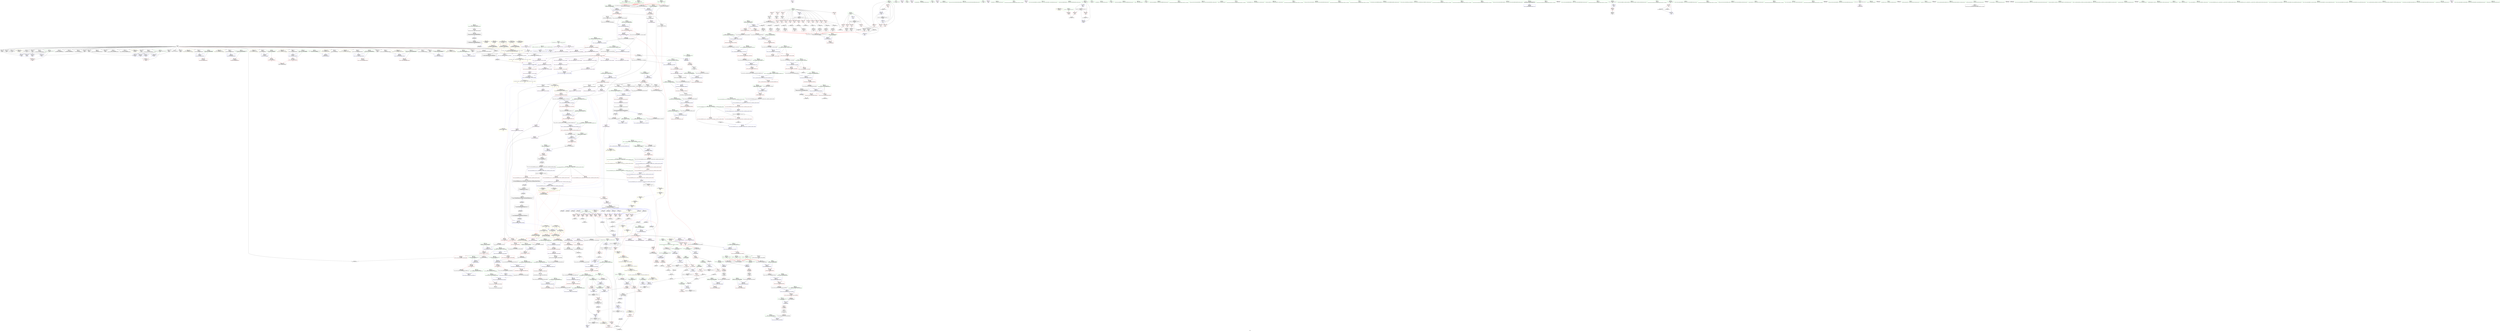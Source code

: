 digraph "SVFG" {
	label="SVFG";

	Node0x5634da819760 [shape=record,color=grey,label="{NodeID: 0\nNullPtr|{|<s37>71}}"];
	Node0x5634da819760 -> Node0x5634da865190[style=solid];
	Node0x5634da819760 -> Node0x5634da865290[style=solid];
	Node0x5634da819760 -> Node0x5634da865360[style=solid];
	Node0x5634da819760 -> Node0x5634da865430[style=solid];
	Node0x5634da819760 -> Node0x5634da865500[style=solid];
	Node0x5634da819760 -> Node0x5634da8655d0[style=solid];
	Node0x5634da819760 -> Node0x5634da8656a0[style=solid];
	Node0x5634da819760 -> Node0x5634da85f440[style=solid];
	Node0x5634da819760 -> Node0x5634da85f510[style=solid];
	Node0x5634da819760 -> Node0x5634da85f5e0[style=solid];
	Node0x5634da819760 -> Node0x5634da85f6b0[style=solid];
	Node0x5634da819760 -> Node0x5634da85f780[style=solid];
	Node0x5634da819760 -> Node0x5634da85f850[style=solid];
	Node0x5634da819760 -> Node0x5634da85f920[style=solid];
	Node0x5634da819760 -> Node0x5634da85f9f0[style=solid];
	Node0x5634da819760 -> Node0x5634da85fac0[style=solid];
	Node0x5634da819760 -> Node0x5634da85fb90[style=solid];
	Node0x5634da819760 -> Node0x5634da85fc60[style=solid];
	Node0x5634da819760 -> Node0x5634da85fd30[style=solid];
	Node0x5634da819760 -> Node0x5634da85fe00[style=solid];
	Node0x5634da819760 -> Node0x5634da85fed0[style=solid];
	Node0x5634da819760 -> Node0x5634da85ffa0[style=solid];
	Node0x5634da819760 -> Node0x5634da860070[style=solid];
	Node0x5634da819760 -> Node0x5634da860140[style=solid];
	Node0x5634da819760 -> Node0x5634da860210[style=solid];
	Node0x5634da819760 -> Node0x5634da8602e0[style=solid];
	Node0x5634da819760 -> Node0x5634da8603b0[style=solid];
	Node0x5634da819760 -> Node0x5634da860480[style=solid];
	Node0x5634da819760 -> Node0x5634da860550[style=solid];
	Node0x5634da819760 -> Node0x5634da860620[style=solid];
	Node0x5634da819760 -> Node0x5634da8606f0[style=solid];
	Node0x5634da819760 -> Node0x5634da87a2c0[style=solid];
	Node0x5634da819760 -> Node0x5634da87d6f0[style=solid];
	Node0x5634da819760 -> Node0x5634da87d7c0[style=solid];
	Node0x5634da819760 -> Node0x5634da87d890[style=solid];
	Node0x5634da819760 -> Node0x5634da893b90[style=solid];
	Node0x5634da819760 -> Node0x5634da897c30[style=solid];
	Node0x5634da819760:s37 -> Node0x5634da921830[style=solid,color=red];
	Node0x5634da868760 [shape=record,color=red,label="{NodeID: 443\n847\<--844\nthis1\<--this.addr\n_ZNK9__gnu_cxx13new_allocatorIeE8max_sizeEv\n}"];
	Node0x5634da923510 [shape=record,color=black,label="{NodeID: 1384\n760 = PHI(752, )\n0th arg _ZN9__gnu_cxx13new_allocatorIeEC2ERKS1_ }"];
	Node0x5634da923510 -> Node0x5634da87dfe0[style=solid];
	Node0x5634da86bcb0 [shape=record,color=purple,label="{NodeID: 277\n322\<--8\n\<--.str\n_Z3algv\n}"];
	Node0x5634da85c6e0 [shape=record,color=green,label="{NodeID: 111\n682\<--683\nthis.addr\<--this.addr_field_insensitive\n_ZNSt12_Vector_baseIeSaIeEE12_Vector_implC2ERKS0_\n}"];
	Node0x5634da85c6e0 -> Node0x5634da8677f0[style=solid];
	Node0x5634da85c6e0 -> Node0x5634da87d550[style=solid];
	Node0x5634da8d2e60 [shape=record,color=yellow,style=double,label="{NodeID: 1052\n67V_1 = ENCHI(MR_67V_0)\npts\{1290000 1370000 1410000 \}\nFun[_ZNSt12_Vector_baseIeSaIeEED2Ev]}"];
	Node0x5634da8d2e60 -> Node0x5634da867580[style=dashed];
	Node0x5634da8d2e60 -> Node0x5634da867720[style=dashed];
	Node0x5634da894f30 [shape=record,color=grey,label="{NodeID: 886\n96 = Binary(97, 95, )\n}"];
	Node0x5634da894f30 -> Node0x5634da894db0[style=solid];
	Node0x5634da87df10 [shape=record,color=blue,label="{NodeID: 554\n747\<--744\n__a.addr\<--__a\n_ZNSaIeEC2ERKS_\n}"];
	Node0x5634da87df10 -> Node0x5634da867f40[style=dashed];
	Node0x5634da865ab0 [shape=record,color=red,label="{NodeID: 388\n416\<--398\n\<--__n.addr\n_ZNSt6vectorIeSaIeEEC2EmRKS0_\n|{<s0>47}}"];
	Node0x5634da865ab0:s0 -> Node0x5634da9240b0[style=solid,color=red];
	Node0x5634da8e5ab0 [shape=record,color=yellow,style=double,label="{NodeID: 1329\n71V_2 = CSCHI(MR_71V_1)\npts\{1290002 1370002 1410002 \}\nCS[]|{<s0>7|<s1>10|<s2>13|<s3>48}}"];
	Node0x5634da8e5ab0:s0 -> Node0x5634da8e56d0[style=dashed,color=blue];
	Node0x5634da8e5ab0:s1 -> Node0x5634da8e53b0[style=dashed,color=blue];
	Node0x5634da8e5ab0:s2 -> Node0x5634da8e5090[style=dashed,color=blue];
	Node0x5634da8e5ab0:s3 -> Node0x5634da8d2fa0[style=dashed,color=red];
	Node0x5634da860cd0 [shape=record,color=black,label="{NodeID: 222\n195\<--194\nconv12\<--\n_Z3algv\n|{<s0>16}}"];
	Node0x5634da860cd0:s0 -> Node0x5634da925dc0[style=solid,color=red];
	Node0x5634da85d060 [shape=record,color=green,label="{NodeID: 56\n150\<--151\nresult\<--result_field_insensitive\n_Z3algv\n|{|<s3>37}}"];
	Node0x5634da85d060 -> Node0x5634da870800[style=solid];
	Node0x5634da85d060 -> Node0x5634da87b740[style=solid];
	Node0x5634da85d060 -> Node0x5634da87b9b0[style=solid];
	Node0x5634da85d060:s3 -> Node0x5634da929f60[style=solid,color=red];
	Node0x5634da87b260 [shape=record,color=blue,label="{NodeID: 499\n134\<--229\nehselector.slot\<--\n_Z3algv\n}"];
	Node0x5634da87b260 -> Node0x5634da8700b0[style=dashed];
	Node0x5634da92a180 [shape=record,color=black,label="{NodeID: 1440\n565 = PHI(446, )\n0th arg _ZN9__gnu_cxx13new_allocatorIeED2Ev }"];
	Node0x5634da92a180 -> Node0x5634da87cb90[style=solid];
	Node0x5634da86eac0 [shape=record,color=red,label="{NodeID: 333\n93\<--66\n\<--b\n_Z11time_neededeee\n}"];
	Node0x5634da86eac0 -> Node0x5634da8950b0[style=solid];
	Node0x5634da864200 [shape=record,color=green,label="{NodeID: 167\n1030\<--1031\n__a.addr\<--__a.addr_field_insensitive\n_ZNSt16allocator_traitsISaIeEE10deallocateERS0_Pem\n}"];
	Node0x5634da864200 -> Node0x5634da8798a0[style=solid];
	Node0x5634da864200 -> Node0x5634da87fc50[style=solid];
	Node0x5634da8d6590 [shape=record,color=yellow,style=double,label="{NodeID: 1108\n69V_1 = ENCHI(MR_69V_0)\npts\{1290001 1370001 1410001 \}\nFun[_ZNSt6vectorIeSaIeEED2Ev]}"];
	Node0x5634da8d6590 -> Node0x5634da866950[style=dashed];
	Node0x5634da8586a0 [shape=record,color=green,label="{NodeID: 1\n7\<--1\n__dso_handle\<--dummyObj\nGlob }"];
	Node0x5634da868830 [shape=record,color=red,label="{NodeID: 444\n866\<--857\n\<--__first.addr\n_ZSt27__uninitialized_default_n_aIPemeET_S1_T0_RSaIT1_E\n|{<s0>75}}"];
	Node0x5634da868830:s0 -> Node0x5634da92a8f0[style=solid,color=red];
	Node0x5634da923620 [shape=record,color=black,label="{NodeID: 1385\n761 = PHI(754, )\n1st arg _ZN9__gnu_cxx13new_allocatorIeEC2ERKS1_ }"];
	Node0x5634da923620 -> Node0x5634da87e0b0[style=solid];
	Node0x5634da86bd80 [shape=record,color=purple,label="{NodeID: 278\n160\<--10\n\<--.str.1\n_Z3algv\n}"];
	Node0x5634da85c7b0 [shape=record,color=green,label="{NodeID: 112\n684\<--685\n__a.addr\<--__a.addr_field_insensitive\n_ZNSt12_Vector_baseIeSaIeEE12_Vector_implC2ERKS0_\n}"];
	Node0x5634da85c7b0 -> Node0x5634da8678c0[style=solid];
	Node0x5634da85c7b0 -> Node0x5634da87d620[style=solid];
	Node0x5634da8d2fa0 [shape=record,color=yellow,style=double,label="{NodeID: 1053\n71V_1 = ENCHI(MR_71V_0)\npts\{1290002 1370002 1410002 \}\nFun[_ZNSt12_Vector_baseIeSaIeEED2Ev]}"];
	Node0x5634da8d2fa0 -> Node0x5634da867650[style=dashed];
	Node0x5634da8950b0 [shape=record,color=grey,label="{NodeID: 887\n94 = Binary(92, 93, )\n}"];
	Node0x5634da8950b0 -> Node0x5634da894c30[style=solid];
	Node0x5634da87dfe0 [shape=record,color=blue,label="{NodeID: 555\n762\<--760\nthis.addr\<--this\n_ZN9__gnu_cxx13new_allocatorIeEC2ERKS1_\n}"];
	Node0x5634da87dfe0 -> Node0x5634da868010[style=dashed];
	Node0x5634da865b80 [shape=record,color=red,label="{NodeID: 389\n412\<--400\n\<--__a.addr\n_ZNSt6vectorIeSaIeEEC2EmRKS0_\n|{<s0>46}}"];
	Node0x5634da865b80:s0 -> Node0x5634da921fb0[style=solid,color=red];
	Node0x5634da8e5bf0 [shape=record,color=yellow,style=double,label="{NodeID: 1330\n69V_3 = CSCHI(MR_69V_2)\npts\{1290001 1370001 1410001 \}\nCS[]|{<s0>7|<s1>10|<s2>13}}"];
	Node0x5634da8e5bf0:s0 -> Node0x5634da8e56d0[style=dashed,color=blue];
	Node0x5634da8e5bf0:s1 -> Node0x5634da8e53b0[style=dashed,color=blue];
	Node0x5634da8e5bf0:s2 -> Node0x5634da8e5090[style=dashed,color=blue];
	Node0x5634da860da0 [shape=record,color=black,label="{NodeID: 223\n238\<--237\nconv17\<--sub\n_Z3algv\n|{<s0>22}}"];
	Node0x5634da860da0:s0 -> Node0x5634da925dc0[style=solid,color=red];
	Node0x5634da85d130 [shape=record,color=green,label="{NodeID: 57\n152\<--153\nj\<--j_field_insensitive\n_Z3algv\n}"];
	Node0x5634da85d130 -> Node0x5634da8708d0[style=solid];
	Node0x5634da85d130 -> Node0x5634da8709a0[style=solid];
	Node0x5634da85d130 -> Node0x5634da870a70[style=solid];
	Node0x5634da85d130 -> Node0x5634da870b40[style=solid];
	Node0x5634da85d130 -> Node0x5634da87b810[style=solid];
	Node0x5634da85d130 -> Node0x5634da87ba80[style=solid];
	Node0x5634da87b330 [shape=record,color=blue,label="{NodeID: 500\n294\<--290\ncall48\<--add\n_Z3algv\n}"];
	Node0x5634da87b330 -> Node0x5634da87b400[style=dashed];
	Node0x5634da92a290 [shape=record,color=black,label="{NodeID: 1441\n1048 = PHI(1040, )\n0th arg _ZN9__gnu_cxx13new_allocatorIeE10deallocateEPem }"];
	Node0x5634da92a290 -> Node0x5634da87fec0[style=solid];
	Node0x5634da86eb90 [shape=record,color=red,label="{NodeID: 334\n102\<--66\n\<--b\n_Z11time_neededeee\n}"];
	Node0x5634da86eb90 -> Node0x5634da8956b0[style=solid];
	Node0x5634da8642d0 [shape=record,color=green,label="{NodeID: 168\n1032\<--1033\n__p.addr\<--__p.addr_field_insensitive\n_ZNSt16allocator_traitsISaIeEE10deallocateERS0_Pem\n}"];
	Node0x5634da8642d0 -> Node0x5634da879970[style=solid];
	Node0x5634da8642d0 -> Node0x5634da87fd20[style=solid];
	Node0x5634da8d66d0 [shape=record,color=yellow,style=double,label="{NodeID: 1109\n71V_1 = ENCHI(MR_71V_0)\npts\{1290002 1370002 1410002 \}\nFun[_ZNSt6vectorIeSaIeEED2Ev]|{<s0>52|<s1>53}}"];
	Node0x5634da8d66d0:s0 -> Node0x5634da8d2fa0[style=dashed,color=red];
	Node0x5634da8d66d0:s1 -> Node0x5634da8d2fa0[style=dashed,color=red];
	Node0x5634da858730 [shape=record,color=green,label="{NodeID: 2\n8\<--1\n.str\<--dummyObj\nGlob }"];
	Node0x5634da868900 [shape=record,color=red,label="{NodeID: 445\n867\<--859\n\<--__n.addr\n_ZSt27__uninitialized_default_n_aIPemeET_S1_T0_RSaIT1_E\n|{<s0>75}}"];
	Node0x5634da868900:s0 -> Node0x5634da92aa00[style=solid,color=red];
	Node0x5634da923730 [shape=record,color=black,label="{NodeID: 1386\n873 = PHI(514, 628, )\n0th arg _ZNSt12_Vector_baseIeSaIeEE19_M_get_Tp_allocatorEv }"];
	Node0x5634da923730 -> Node0x5634da87ea70[style=solid];
	Node0x5634da86be50 [shape=record,color=purple,label="{NodeID: 279\n197\<--12\n\<--.str.2\n_Z3algv\n}"];
	Node0x5634da85c880 [shape=record,color=green,label="{NodeID: 113\n692\<--693\n_ZNSaIeEC2ERKS_\<--_ZNSaIeEC2ERKS__field_insensitive\n}"];
	Node0x5634da895230 [shape=record,color=grey,label="{NodeID: 888\n112 = Binary(108, 110, )\n}"];
	Node0x5634da895230 -> Node0x5634da87aa40[style=solid];
	Node0x5634da87e0b0 [shape=record,color=blue,label="{NodeID: 556\n764\<--761\n.addr\<--\n_ZN9__gnu_cxx13new_allocatorIeEC2ERKS1_\n}"];
	Node0x5634da865c50 [shape=record,color=red,label="{NodeID: 390\n431\<--402\nexn\<--exn.slot\n_ZNSt6vectorIeSaIeEEC2EmRKS0_\n}"];
	Node0x5634da8e5db0 [shape=record,color=yellow,style=double,label="{NodeID: 1331\n42V_2 = CSCHI(MR_42V_1)\npts\{837 \}\nCS[]|{<s0>7|<s1>10|<s2>13|<s3>13|<s4>13|<s5>13|<s6>13|<s7>13|<s8>13|<s9>13|<s10>13|<s11>13}}"];
	Node0x5634da8e5db0:s0 -> Node0x5634da8e5490[style=dashed,color=blue];
	Node0x5634da8e5db0:s1 -> Node0x5634da8e5170[style=dashed,color=blue];
	Node0x5634da8e5db0:s2 -> Node0x5634da870c10[style=dashed,color=blue];
	Node0x5634da8e5db0:s3 -> Node0x5634da870ce0[style=dashed,color=blue];
	Node0x5634da8e5db0:s4 -> Node0x5634da870db0[style=dashed,color=blue];
	Node0x5634da8e5db0:s5 -> Node0x5634da870e80[style=dashed,color=blue];
	Node0x5634da8e5db0:s6 -> Node0x5634da870f50[style=dashed,color=blue];
	Node0x5634da8e5db0:s7 -> Node0x5634da871020[style=dashed,color=blue];
	Node0x5634da8e5db0:s8 -> Node0x5634da8710f0[style=dashed,color=blue];
	Node0x5634da8e5db0:s9 -> Node0x5634da8711c0[style=dashed,color=blue];
	Node0x5634da8e5db0:s10 -> Node0x5634da87b330[style=dashed,color=blue];
	Node0x5634da8e5db0:s11 -> Node0x5634da8bc420[style=dashed,color=blue];
	Node0x5634da860e70 [shape=record,color=black,label="{NodeID: 224\n247\<--245\nconv21\<--sub20\n_Z3algv\n|{<s0>23}}"];
	Node0x5634da860e70:s0 -> Node0x5634da925dc0[style=solid,color=red];
	Node0x5634da85d200 [shape=record,color=green,label="{NodeID: 58\n154\<--155\nref.tmp64\<--ref.tmp64_field_insensitive\n_Z3algv\n|{|<s1>37}}"];
	Node0x5634da85d200 -> Node0x5634da87b8e0[style=solid];
	Node0x5634da85d200:s1 -> Node0x5634da92a070[style=solid,color=red];
	Node0x5634da8b9f10 [shape=record,color=yellow,style=double,label="{NodeID: 999\n116V_1 = ENCHI(MR_116V_0)\npts\{582 \}\nFun[_ZNSt12_Vector_baseIeSaIeEEC2EmRKS0_]}"];
	Node0x5634da8b9f10 -> Node0x5634da87ced0[style=dashed];
	Node0x5634da87b400 [shape=record,color=blue,label="{NodeID: 501\n300\<--296\ncall51\<--\n_Z3algv\n}"];
	Node0x5634da87b400 -> Node0x5634da8bc420[style=dashed];
	Node0x5634da92a3a0 [shape=record,color=black,label="{NodeID: 1442\n1049 = PHI(1041, )\n1st arg _ZN9__gnu_cxx13new_allocatorIeE10deallocateEPem }"];
	Node0x5634da92a3a0 -> Node0x5634da87ff90[style=solid];
	Node0x5634da86ec60 [shape=record,color=red,label="{NodeID: 335\n98\<--68\n\<--c\n_Z11time_neededeee\n}"];
	Node0x5634da86ec60 -> Node0x5634da894db0[style=solid];
	Node0x5634da8643a0 [shape=record,color=green,label="{NodeID: 169\n1034\<--1035\n__n.addr\<--__n.addr_field_insensitive\n_ZNSt16allocator_traitsISaIeEE10deallocateERS0_Pem\n}"];
	Node0x5634da8643a0 -> Node0x5634da879a40[style=solid];
	Node0x5634da8643a0 -> Node0x5634da87fdf0[style=solid];
	Node0x5634da8d6810 [shape=record,color=yellow,style=double,label="{NodeID: 1110\n36V_1 = ENCHI(MR_36V_0)\npts\{151 \}\nFun[_ZSt3maxIeERKT_S2_S2_]}"];
	Node0x5634da8d6810 -> Node0x5634da866540[style=dashed];
	Node0x5634da8589e0 [shape=record,color=green,label="{NodeID: 3\n10\<--1\n.str.1\<--dummyObj\nGlob }"];
	Node0x5634da8689d0 [shape=record,color=red,label="{NodeID: 446\n877\<--874\nthis1\<--this.addr\n_ZNSt12_Vector_baseIeSaIeEE19_M_get_Tp_allocatorEv\n}"];
	Node0x5634da8689d0 -> Node0x5634da86df60[style=solid];
	Node0x5634da923880 [shape=record,color=black,label="{NodeID: 1387\n901 = PHI(894, )\n0th arg _ZNSt27__uninitialized_default_n_1ILb1EE18__uninit_default_nIPemEET_S3_T0_ }"];
	Node0x5634da923880 -> Node0x5634da87edb0[style=solid];
	Node0x5634da86bf20 [shape=record,color=purple,label="{NodeID: 280\n312\<--17\n\<--.str.3\n_Z3algv\n}"];
	Node0x5634da861460 [shape=record,color=green,label="{NodeID: 114\n704\<--705\nthis.addr\<--this.addr_field_insensitive\n_ZNSt12_Vector_baseIeSaIeEE17_M_create_storageEm\n}"];
	Node0x5634da861460 -> Node0x5634da867990[style=solid];
	Node0x5634da861460 -> Node0x5634da87d960[style=solid];
	Node0x5634da8953b0 [shape=record,color=grey,label="{NodeID: 889\n110 = Binary(111, 109, )\n}"];
	Node0x5634da8953b0 -> Node0x5634da895230[style=solid];
	Node0x5634da87e180 [shape=record,color=blue,label="{NodeID: 557\n773\<--771\nthis.addr\<--this\n_ZNSt12_Vector_baseIeSaIeEE11_M_allocateEm\n}"];
	Node0x5634da87e180 -> Node0x5634da8680e0[style=dashed];
	Node0x5634da865d20 [shape=record,color=red,label="{NodeID: 391\n432\<--404\nsel\<--ehselector.slot\n_ZNSt6vectorIeSaIeEEC2EmRKS0_\n}"];
	Node0x5634da860f40 [shape=record,color=black,label="{NodeID: 225\n256\<--255\nconv26\<--sub25\n_Z3algv\n|{<s0>24}}"];
	Node0x5634da860f40:s0 -> Node0x5634da925dc0[style=solid,color=red];
	Node0x5634da85d2d0 [shape=record,color=green,label="{NodeID: 59\n158\<--159\nscanf\<--scanf_field_insensitive\n}"];
	Node0x5634da8b9ff0 [shape=record,color=yellow,style=double,label="{NodeID: 1000\n118V_1 = ENCHI(MR_118V_0)\npts\{584 \}\nFun[_ZNSt12_Vector_baseIeSaIeEEC2EmRKS0_]}"];
	Node0x5634da8b9ff0 -> Node0x5634da87cfa0[style=dashed];
	Node0x5634da87b4d0 [shape=record,color=blue,label="{NodeID: 502\n124\<--304\nn\<--dec\n_Z3algv\n}"];
	Node0x5634da87b4d0 -> Node0x5634da8cc350[style=dashed];
	Node0x5634da92a4b0 [shape=record,color=black,label="{NodeID: 1443\n1050 = PHI(1042, )\n2nd arg _ZN9__gnu_cxx13new_allocatorIeE10deallocateEPem }"];
	Node0x5634da92a4b0 -> Node0x5634da880060[style=solid];
	Node0x5634da86ed30 [shape=record,color=red,label="{NodeID: 336\n104\<--70\n\<--del\n_Z11time_neededeee\n}"];
	Node0x5634da864470 [shape=record,color=green,label="{NodeID: 170\n1044\<--1045\n_ZN9__gnu_cxx13new_allocatorIeE10deallocateEPem\<--_ZN9__gnu_cxx13new_allocatorIeE10deallocateEPem_field_insensitive\n}"];
	Node0x5634da8d6920 [shape=record,color=yellow,style=double,label="{NodeID: 1111\n40V_1 = ENCHI(MR_40V_0)\npts\{155 \}\nFun[_ZSt3maxIeERKT_S2_S2_]}"];
	Node0x5634da8d6920 -> Node0x5634da866610[style=dashed];
	Node0x5634da858a70 [shape=record,color=green,label="{NodeID: 4\n12\<--1\n.str.2\<--dummyObj\nGlob }"];
	Node0x5634da868aa0 [shape=record,color=red,label="{NodeID: 447\n894\<--884\n\<--__first.addr\n_ZSt25__uninitialized_default_nIPemET_S1_T0_\n|{<s0>76}}"];
	Node0x5634da868aa0:s0 -> Node0x5634da923880[style=solid,color=red];
	Node0x5634da923990 [shape=record,color=black,label="{NodeID: 1388\n902 = PHI(895, )\n1st arg _ZNSt27__uninitialized_default_n_1ILb1EE18__uninit_default_nIPemEET_S3_T0_ }"];
	Node0x5634da923990 -> Node0x5634da87ee80[style=solid];
	Node0x5634da86bff0 [shape=record,color=purple,label="{NodeID: 281\n358\<--19\n\<--.str.4\n_Z3algv\n}"];
	Node0x5634da8614f0 [shape=record,color=green,label="{NodeID: 115\n706\<--707\n__n.addr\<--__n.addr_field_insensitive\n_ZNSt12_Vector_baseIeSaIeEE17_M_create_storageEm\n}"];
	Node0x5634da8614f0 -> Node0x5634da867a60[style=solid];
	Node0x5634da8614f0 -> Node0x5634da867b30[style=solid];
	Node0x5634da8614f0 -> Node0x5634da87da30[style=solid];
	Node0x5634da8d32d0 [shape=record,color=yellow,style=double,label="{NodeID: 1056\n42V_1 = ENCHI(MR_42V_0)\npts\{837 \}\nFun[_ZSt6fill_nIPemeET_S1_T0_RKT1_]|{<s0>79}}"];
	Node0x5634da8d32d0:s0 -> Node0x5634da8cd250[style=dashed,color=red];
	Node0x5634da895530 [shape=record,color=grey,label="{NodeID: 890\n108 = Binary(103, 105, )\n}"];
	Node0x5634da895530 -> Node0x5634da895230[style=solid];
	Node0x5634da87e250 [shape=record,color=blue,label="{NodeID: 558\n775\<--772\n__n.addr\<--__n\n_ZNSt12_Vector_baseIeSaIeEE11_M_allocateEm\n}"];
	Node0x5634da87e250 -> Node0x5634da8681b0[style=dashed];
	Node0x5634da87e250 -> Node0x5634da868280[style=dashed];
	Node0x5634da865df0 [shape=record,color=red,label="{NodeID: 392\n445\<--442\nthis1\<--this.addr\n_ZNSaIeED2Ev\n}"];
	Node0x5634da865df0 -> Node0x5634da869d00[style=solid];
	Node0x5634da8e6020 [shape=record,color=yellow,style=double,label="{NodeID: 1333\n120V_2 = CSCHI(MR_120V_1)\npts\{1290000 1290001 1290002 1370000 1370001 1370002 1410000 1410001 1410002 \}\nCS[]|{<s0>58|<s1>58|<s2>58}}"];
	Node0x5634da8e6020:s0 -> Node0x5634da87db00[style=dashed,color=red];
	Node0x5634da8e6020:s1 -> Node0x5634da87dbd0[style=dashed,color=red];
	Node0x5634da8e6020:s2 -> Node0x5634da87dca0[style=dashed,color=red];
	Node0x5634da861010 [shape=record,color=black,label="{NodeID: 226\n262\<--261\nconv29\<--sub28\n_Z3algv\n|{<s0>25}}"];
	Node0x5634da861010:s0 -> Node0x5634da925dc0[style=solid,color=red];
	Node0x5634da85d3d0 [shape=record,color=green,label="{NodeID: 60\n165\<--166\n_ZNSaIeEC2Ev\<--_ZNSaIeEC2Ev_field_insensitive\n}"];
	Node0x5634da8ba0d0 [shape=record,color=yellow,style=double,label="{NodeID: 1001\n120V_1 = ENCHI(MR_120V_0)\npts\{1290000 1290001 1290002 1370000 1370001 1370002 1410000 1410001 1410002 \}\nFun[_ZNSt12_Vector_baseIeSaIeEEC2EmRKS0_]|{<s0>57|<s1>57|<s2>57}}"];
	Node0x5634da8ba0d0:s0 -> Node0x5634da87d6f0[style=dashed,color=red];
	Node0x5634da8ba0d0:s1 -> Node0x5634da87d7c0[style=dashed,color=red];
	Node0x5634da8ba0d0:s2 -> Node0x5634da87d890[style=dashed,color=red];
	Node0x5634da87b5a0 [shape=record,color=blue,label="{NodeID: 503\n14\<--310\n_ZZ3algvE7case_no\<--inc52\n_Z3algv\n|{<s0>56}}"];
	Node0x5634da87b5a0:s0 -> Node0x5634da8c0020[style=dashed,color=blue];
	Node0x5634da92a5c0 [shape=record,color=black,label="{NodeID: 1444\n989 = PHI(647, )\n0th arg _ZNSt12_Vector_baseIeSaIeEE13_M_deallocateEPem }"];
	Node0x5634da92a5c0 -> Node0x5634da87f9e0[style=solid];
	Node0x5634da86ee00 [shape=record,color=red,label="{NodeID: 337\n241\<--122\n\<--distance\n_Z3algv\n}"];
	Node0x5634da86ee00 -> Node0x5634da898530[style=solid];
	Node0x5634da864570 [shape=record,color=green,label="{NodeID: 171\n1051\<--1052\nthis.addr\<--this.addr_field_insensitive\n_ZN9__gnu_cxx13new_allocatorIeE10deallocateEPem\n}"];
	Node0x5634da864570 -> Node0x5634da879b10[style=solid];
	Node0x5634da864570 -> Node0x5634da87fec0[style=solid];
	Node0x5634da858b00 [shape=record,color=green,label="{NodeID: 5\n15\<--1\n\<--dummyObj\nCan only get source location for instruction, argument, global var or function.}"];
	Node0x5634da8c0020 [shape=record,color=black,label="{NodeID: 946\nMR_104V_2 = PHI(MR_104V_3, MR_104V_1, )\npts\{16 837 \}\n|{<s0>56|<s1>56|<s2>56}}"];
	Node0x5634da8c0020:s0 -> Node0x5634da86e370[style=dashed,color=red];
	Node0x5634da8c0020:s1 -> Node0x5634da87b5a0[style=dashed,color=red];
	Node0x5634da8c0020:s2 -> Node0x5634da8d51a0[style=dashed,color=red];
	Node0x5634da868b70 [shape=record,color=red,label="{NodeID: 448\n895\<--886\n\<--__n.addr\n_ZSt25__uninitialized_default_nIPemET_S1_T0_\n|{<s0>76}}"];
	Node0x5634da868b70:s0 -> Node0x5634da923990[style=solid,color=red];
	Node0x5634da923aa0 [shape=record,color=black,label="{NodeID: 1389\n843 = PHI(823, )\n0th arg _ZNK9__gnu_cxx13new_allocatorIeE8max_sizeEv }"];
	Node0x5634da923aa0 -> Node0x5634da87e730[style=solid];
	Node0x5634da86c0c0 [shape=record,color=purple,label="{NodeID: 282\n545\<--21\n\<--.str.5\nmain\n}"];
	Node0x5634da8615c0 [shape=record,color=green,label="{NodeID: 116\n713\<--714\n_ZNSt12_Vector_baseIeSaIeEE11_M_allocateEm\<--_ZNSt12_Vector_baseIeSaIeEE11_M_allocateEm_field_insensitive\n}"];
	Node0x5634da8d33b0 [shape=record,color=yellow,style=double,label="{NodeID: 1057\n196V_1 = ENCHI(MR_196V_0)\npts\{908 \}\nFun[_ZSt6fill_nIPemeET_S1_T0_RKT1_]|{<s0>79}}"];
	Node0x5634da8d33b0:s0 -> Node0x5634da8ba510[style=dashed,color=red];
	Node0x5634da8956b0 [shape=record,color=grey,label="{NodeID: 891\n103 = Binary(90, 102, )\n}"];
	Node0x5634da8956b0 -> Node0x5634da895530[style=solid];
	Node0x5634da87e320 [shape=record,color=blue,label="{NodeID: 559\n797\<--795\n__a.addr\<--__a\n_ZNSt16allocator_traitsISaIeEE8allocateERS0_m\n}"];
	Node0x5634da87e320 -> Node0x5634da868350[style=dashed];
	Node0x5634da865ec0 [shape=record,color=red,label="{NodeID: 393\n460\<--454\nthis1\<--this.addr\n_ZNSt6vectorIeSaIeEEixEm\n}"];
	Node0x5634da865ec0 -> Node0x5634da869dd0[style=solid];
	Node0x5634da8e61e0 [shape=record,color=yellow,style=double,label="{NodeID: 1334\n120V_3 = CSCHI(MR_120V_2)\npts\{1290000 1290001 1290002 1370000 1370001 1370002 1410000 1410001 1410002 \}\nCS[]|{<s0>46|<s1>46|<s2>46}}"];
	Node0x5634da8e61e0:s0 -> Node0x5634da8e57b0[style=dashed,color=blue];
	Node0x5634da8e61e0:s1 -> Node0x5634da8e5970[style=dashed,color=blue];
	Node0x5634da8e61e0:s2 -> Node0x5634da8e5ab0[style=dashed,color=blue];
	Node0x5634da8610e0 [shape=record,color=black,label="{NodeID: 227\n268\<--267\nconv33\<--sub32\n_Z3algv\n|{<s0>26}}"];
	Node0x5634da8610e0:s0 -> Node0x5634da925dc0[style=solid,color=red];
	Node0x5634da85d4d0 [shape=record,color=green,label="{NodeID: 61\n168\<--169\n_ZNSt6vectorIeSaIeEEC2EmRKS0_\<--_ZNSt6vectorIeSaIeEEC2EmRKS0__field_insensitive\n}"];
	Node0x5634da87b670 [shape=record,color=blue,label="{NodeID: 504\n146\<--15\ni55\<--\n_Z3algv\n}"];
	Node0x5634da87b670 -> Node0x5634da8c0550[style=dashed];
	Node0x5634da92a6d0 [shape=record,color=black,label="{NodeID: 1445\n990 = PHI(650, )\n1st arg _ZNSt12_Vector_baseIeSaIeEE13_M_deallocateEPem }"];
	Node0x5634da92a6d0 -> Node0x5634da87fab0[style=solid];
	Node0x5634da86eed0 [shape=record,color=red,label="{NodeID: 338\n250\<--122\n\<--distance\n_Z3algv\n}"];
	Node0x5634da86eed0 -> Node0x5634da894930[style=solid];
	Node0x5634da864640 [shape=record,color=green,label="{NodeID: 172\n1053\<--1054\n__p.addr\<--__p.addr_field_insensitive\n_ZN9__gnu_cxx13new_allocatorIeE10deallocateEPem\n}"];
	Node0x5634da864640 -> Node0x5634da879be0[style=solid];
	Node0x5634da864640 -> Node0x5634da87ff90[style=solid];
	Node0x5634da858b90 [shape=record,color=green,label="{NodeID: 6\n17\<--1\n.str.3\<--dummyObj\nGlob }"];
	Node0x5634da8c0550 [shape=record,color=black,label="{NodeID: 947\nMR_32V_4 = PHI(MR_32V_5, MR_32V_3, )\npts\{147 \}\n}"];
	Node0x5634da8c0550 -> Node0x5634da8704c0[style=dashed];
	Node0x5634da8c0550 -> Node0x5634da870590[style=dashed];
	Node0x5634da8c0550 -> Node0x5634da87bb50[style=dashed];
	Node0x5634da868c40 [shape=record,color=red,label="{NodeID: 449\n911\<--903\n\<--__first.addr\n_ZNSt27__uninitialized_default_n_1ILb1EE18__uninit_default_nIPemEET_S3_T0_\n|{<s0>77}}"];
	Node0x5634da868c40:s0 -> Node0x5634da9244d0[style=solid,color=red];
	Node0x5634da923bb0 [shape=record,color=black,label="{NodeID: 1390\n1070 = PHI(509, )\n0th arg _ZSt8_DestroyIPeeEvT_S1_RSaIT0_E }"];
	Node0x5634da923bb0 -> Node0x5634da880130[style=solid];
	Node0x5634da86c190 [shape=record,color=purple,label="{NodeID: 283\n1117\<--23\nllvm.global_ctors_0\<--llvm.global_ctors\nGlob }"];
	Node0x5634da86c190 -> Node0x5634da87a0c0[style=solid];
	Node0x5634da8616c0 [shape=record,color=green,label="{NodeID: 117\n735\<--736\nthis.addr\<--this.addr_field_insensitive\n_ZNSt12_Vector_baseIeSaIeEE12_Vector_implD2Ev\n}"];
	Node0x5634da8616c0 -> Node0x5634da867da0[style=solid];
	Node0x5634da8616c0 -> Node0x5634da87dd70[style=solid];
	Node0x5634da895830 [shape=record,color=grey,label="{NodeID: 892\n265 = Binary(259, 264, )\n}"];
	Node0x5634da895830 -> Node0x5634da8968b0[style=solid];
	Node0x5634da87e3f0 [shape=record,color=blue,label="{NodeID: 560\n799\<--796\n__n.addr\<--__n\n_ZNSt16allocator_traitsISaIeEE8allocateERS0_m\n}"];
	Node0x5634da87e3f0 -> Node0x5634da868420[style=dashed];
	Node0x5634da865f90 [shape=record,color=red,label="{NodeID: 394\n465\<--456\n\<--__n.addr\n_ZNSt6vectorIeSaIeEEixEm\n}"];
	Node0x5634da8e63a0 [shape=record,color=yellow,style=double,label="{NodeID: 1335\n42V_2 = CSCHI(MR_42V_1)\npts\{837 \}\nCS[]|{<s0>47}}"];
	Node0x5634da8e63a0:s0 -> Node0x5634da8e5db0[style=dashed,color=blue];
	Node0x5634da8611b0 [shape=record,color=black,label="{NodeID: 228\n273\<--272\nconv36\<--sub35\n_Z3algv\n|{<s0>27}}"];
	Node0x5634da8611b0:s0 -> Node0x5634da925dc0[style=solid,color=red];
	Node0x5634da85d5d0 [shape=record,color=green,label="{NodeID: 62\n171\<--172\n_ZNSaIeED2Ev\<--_ZNSaIeED2Ev_field_insensitive\n}"];
	Node0x5634da87b740 [shape=record,color=blue,label="{NodeID: 505\n150\<--80\nresult\<--\n_Z3algv\n}"];
	Node0x5634da87b740 -> Node0x5634da8c9150[style=dashed];
	Node0x5634da92a7e0 [shape=record,color=black,label="{NodeID: 1446\n991 = PHI(660, )\n2nd arg _ZNSt12_Vector_baseIeSaIeEE13_M_deallocateEPem }"];
	Node0x5634da92a7e0 -> Node0x5634da87fb80[style=solid];
	Node0x5634da86efa0 [shape=record,color=red,label="{NodeID: 339\n259\<--122\n\<--distance\n_Z3algv\n}"];
	Node0x5634da86efa0 -> Node0x5634da895830[style=solid];
	Node0x5634da864710 [shape=record,color=green,label="{NodeID: 173\n1055\<--1056\n.addr\<--.addr_field_insensitive\n_ZN9__gnu_cxx13new_allocatorIeE10deallocateEPem\n}"];
	Node0x5634da864710 -> Node0x5634da880060[style=solid];
	Node0x5634da8593d0 [shape=record,color=green,label="{NodeID: 7\n19\<--1\n.str.4\<--dummyObj\nGlob }"];
	Node0x5634da8c0a50 [shape=record,color=black,label="{NodeID: 948\nMR_36V_3 = PHI(MR_36V_5, MR_36V_1, )\npts\{151 \}\n}"];
	Node0x5634da8c0a50 -> Node0x5634da87b740[style=dashed];
	Node0x5634da868d10 [shape=record,color=red,label="{NodeID: 450\n912\<--905\n\<--__n.addr\n_ZNSt27__uninitialized_default_n_1ILb1EE18__uninit_default_nIPemEET_S3_T0_\n|{<s0>77}}"];
	Node0x5634da868d10:s0 -> Node0x5634da9245e0[style=solid,color=red];
	Node0x5634da923cf0 [shape=record,color=black,label="{NodeID: 1391\n1071 = PHI(513, )\n1st arg _ZSt8_DestroyIPeeEvT_S1_RSaIT0_E }"];
	Node0x5634da923cf0 -> Node0x5634da880200[style=solid];
	Node0x5634da86c290 [shape=record,color=purple,label="{NodeID: 284\n1118\<--23\nllvm.global_ctors_1\<--llvm.global_ctors\nGlob }"];
	Node0x5634da86c290 -> Node0x5634da87a1c0[style=solid];
	Node0x5634da861790 [shape=record,color=green,label="{NodeID: 118\n745\<--746\nthis.addr\<--this.addr_field_insensitive\n_ZNSaIeEC2ERKS_\n}"];
	Node0x5634da861790 -> Node0x5634da867e70[style=solid];
	Node0x5634da861790 -> Node0x5634da87de40[style=solid];
	Node0x5634da8959b0 [shape=record,color=grey,label="{NodeID: 893\n261 = Binary(260, 246, )\n}"];
	Node0x5634da8959b0 -> Node0x5634da861010[style=solid];
	Node0x5634da87e4c0 [shape=record,color=blue,label="{NodeID: 561\n814\<--811\nthis.addr\<--this\n_ZN9__gnu_cxx13new_allocatorIeE8allocateEmPKv\n}"];
	Node0x5634da87e4c0 -> Node0x5634da8684f0[style=dashed];
	Node0x5634da866060 [shape=record,color=red,label="{NodeID: 395\n464\<--463\n\<--_M_start\n_ZNSt6vectorIeSaIeEEixEm\n}"];
	Node0x5634da866060 -> Node0x5634da86e1d0[style=solid];
	Node0x5634da8e6500 [shape=record,color=yellow,style=double,label="{NodeID: 1336\n42V_2 = CSCHI(MR_42V_1)\npts\{837 \}\nCS[]|{<s0>61}}"];
	Node0x5634da8e6500:s0 -> Node0x5634da8e63a0[style=dashed,color=blue];
	Node0x5634da861280 [shape=record,color=black,label="{NodeID: 229\n280\<--279\nconv40\<--sub39\n_Z3algv\n|{<s0>28}}"];
	Node0x5634da861280:s0 -> Node0x5634da925dc0[style=solid,color=red];
	Node0x5634da85d6d0 [shape=record,color=green,label="{NodeID: 63\n192\<--193\n_ZNSt6vectorIeSaIeEEixEm\<--_ZNSt6vectorIeSaIeEEixEm_field_insensitive\n}"];
	Node0x5634da87b810 [shape=record,color=blue,label="{NodeID: 506\n152\<--15\nj\<--\n_Z3algv\n}"];
	Node0x5634da87b810 -> Node0x5634da8708d0[style=dashed];
	Node0x5634da87b810 -> Node0x5634da8709a0[style=dashed];
	Node0x5634da87b810 -> Node0x5634da870a70[style=dashed];
	Node0x5634da87b810 -> Node0x5634da870b40[style=dashed];
	Node0x5634da87b810 -> Node0x5634da87ba80[style=dashed];
	Node0x5634da87b810 -> Node0x5634da8c0f50[style=dashed];
	Node0x5634da92a8f0 [shape=record,color=black,label="{NodeID: 1447\n882 = PHI(866, )\n0th arg _ZSt25__uninitialized_default_nIPemET_S1_T0_ }"];
	Node0x5634da92a8f0 -> Node0x5634da87eb40[style=solid];
	Node0x5634da86f070 [shape=record,color=red,label="{NodeID: 340\n296\<--122\n\<--distance\n_Z3algv\n}"];
	Node0x5634da86f070 -> Node0x5634da87b400[style=solid];
	Node0x5634da8647e0 [shape=record,color=green,label="{NodeID: 174\n1064\<--1065\n_ZdlPv\<--_ZdlPv_field_insensitive\n}"];
	Node0x5634da859460 [shape=record,color=green,label="{NodeID: 8\n21\<--1\n.str.5\<--dummyObj\nGlob }"];
	Node0x5634da8c0f50 [shape=record,color=black,label="{NodeID: 949\nMR_38V_3 = PHI(MR_38V_5, MR_38V_1, )\npts\{153 \}\n}"];
	Node0x5634da8c0f50 -> Node0x5634da87b810[style=dashed];
	Node0x5634da868de0 [shape=record,color=red,label="{NodeID: 451\n931\<--922\n\<--__first.addr\n_ZSt6fill_nIPemeET_S1_T0_RKT1_\n|{<s0>78}}"];
	Node0x5634da868de0:s0 -> Node0x5634da922730[style=solid,color=red];
	Node0x5634da923e30 [shape=record,color=black,label="{NodeID: 1392\n1072 = PHI(515, )\n2nd arg _ZSt8_DestroyIPeeEvT_S1_RSaIT0_E }"];
	Node0x5634da923e30 -> Node0x5634da8802d0[style=solid];
	Node0x5634da86c390 [shape=record,color=purple,label="{NodeID: 285\n1119\<--23\nllvm.global_ctors_2\<--llvm.global_ctors\nGlob }"];
	Node0x5634da86c390 -> Node0x5634da87a2c0[style=solid];
	Node0x5634da861860 [shape=record,color=green,label="{NodeID: 119\n747\<--748\n__a.addr\<--__a.addr_field_insensitive\n_ZNSaIeEC2ERKS_\n}"];
	Node0x5634da861860 -> Node0x5634da867f40[style=solid];
	Node0x5634da861860 -> Node0x5634da87df10[style=solid];
	Node0x5634da895b30 [shape=record,color=grey,label="{NodeID: 894\n237 = Binary(236, 202, )\n}"];
	Node0x5634da895b30 -> Node0x5634da860da0[style=solid];
	Node0x5634da87e590 [shape=record,color=blue,label="{NodeID: 562\n816\<--812\n__n.addr\<--__n\n_ZN9__gnu_cxx13new_allocatorIeE8allocateEmPKv\n}"];
	Node0x5634da87e590 -> Node0x5634da8685c0[style=dashed];
	Node0x5634da87e590 -> Node0x5634da868690[style=dashed];
	Node0x5634da866130 [shape=record,color=red,label="{NodeID: 396\n494\<--474\n\<--retval\n_ZSt3maxIeERKT_S2_S2_\n}"];
	Node0x5634da866130 -> Node0x5634da869f70[style=solid];
	Node0x5634da8e6660 [shape=record,color=yellow,style=double,label="{NodeID: 1337\n42V_2 = CSCHI(MR_42V_1)\npts\{837 \}\nCS[]|{<s0>75}}"];
	Node0x5634da8e6660:s0 -> Node0x5634da8e6500[style=dashed,color=blue];
	Node0x5634da861350 [shape=record,color=black,label="{NodeID: 230\n285\<--284\nconv43\<--sub42\n_Z3algv\n|{<s0>29}}"];
	Node0x5634da861350:s0 -> Node0x5634da925dc0[style=solid,color=red];
	Node0x5634da85d7d0 [shape=record,color=green,label="{NodeID: 64\n232\<--233\n_ZNSt6vectorIeSaIeEED2Ev\<--_ZNSt6vectorIeSaIeEED2Ev_field_insensitive\n}"];
	Node0x5634da8ba510 [shape=record,color=yellow,style=double,label="{NodeID: 1005\n196V_1 = ENCHI(MR_196V_0)\npts\{908 \}\nFun[_ZSt10__fill_n_aIPemeEN9__gnu_cxx11__enable_ifIXsr11__is_scalarIT1_EE7__valueET_E6__typeES4_T0_RKS3_]}"];
	Node0x5634da8ba510 -> Node0x5634da8696d0[style=dashed];
	Node0x5634da87b8e0 [shape=record,color=blue,label="{NodeID: 507\n154\<--341\nref.tmp64\<--sub71\n_Z3algv\n|{|<s3>37}}"];
	Node0x5634da87b8e0 -> Node0x5634da865770[style=dashed];
	Node0x5634da87b8e0 -> Node0x5634da87b8e0[style=dashed];
	Node0x5634da87b8e0 -> Node0x5634da8c1450[style=dashed];
	Node0x5634da87b8e0:s3 -> Node0x5634da8d6920[style=dashed,color=red];
	Node0x5634da92aa00 [shape=record,color=black,label="{NodeID: 1448\n883 = PHI(867, )\n1st arg _ZSt25__uninitialized_default_nIPemET_S1_T0_ }"];
	Node0x5634da92aa00 -> Node0x5634da87ec10[style=solid];
	Node0x5634da86f140 [shape=record,color=red,label="{NodeID: 341\n355\<--122\n\<--distance\n_Z3algv\n|{<s0>38}}"];
	Node0x5634da86f140:s0 -> Node0x5634da922c00[style=solid,color=red];
	Node0x5634da8648e0 [shape=record,color=green,label="{NodeID: 175\n1073\<--1074\n__first.addr\<--__first.addr_field_insensitive\n_ZSt8_DestroyIPeeEvT_S1_RSaIT0_E\n}"];
	Node0x5634da8648e0 -> Node0x5634da879cb0[style=solid];
	Node0x5634da8648e0 -> Node0x5634da880130[style=solid];
	Node0x5634da859560 [shape=record,color=green,label="{NodeID: 9\n24\<--1\n\<--dummyObj\nCan only get source location for instruction, argument, global var or function.}"];
	Node0x5634da8c1450 [shape=record,color=black,label="{NodeID: 950\nMR_40V_3 = PHI(MR_40V_4, MR_40V_1, )\npts\{155 \}\n}"];
	Node0x5634da8c1450 -> Node0x5634da87b8e0[style=dashed];
	Node0x5634da8c1450 -> Node0x5634da8c1450[style=dashed];
	Node0x5634da868eb0 [shape=record,color=red,label="{NodeID: 452\n935\<--924\n\<--__n.addr\n_ZSt6fill_nIPemeET_S1_T0_RKT1_\n|{<s0>79}}"];
	Node0x5634da868eb0:s0 -> Node0x5634da9224b0[style=solid,color=red];
	Node0x5634da923f70 [shape=record,color=black,label="{NodeID: 1393\n614 = PHI(409, )\n0th arg _ZNSt6vectorIeSaIeEE21_M_default_initializeEm }"];
	Node0x5634da923f70 -> Node0x5634da87d070[style=solid];
	Node0x5634da86c490 [shape=record,color=purple,label="{NodeID: 286\n462\<--461\n_M_impl\<--\n_ZNSt6vectorIeSaIeEEixEm\n}"];
	Node0x5634da861930 [shape=record,color=green,label="{NodeID: 120\n756\<--757\n_ZN9__gnu_cxx13new_allocatorIeEC2ERKS1_\<--_ZN9__gnu_cxx13new_allocatorIeEC2ERKS1__field_insensitive\n}"];
	Node0x5634da895cb0 [shape=record,color=grey,label="{NodeID: 895\n245 = Binary(244, 246, )\n}"];
	Node0x5634da895cb0 -> Node0x5634da860e70[style=solid];
	Node0x5634da87e660 [shape=record,color=blue,label="{NodeID: 563\n818\<--813\n.addr\<--\n_ZN9__gnu_cxx13new_allocatorIeE8allocateEmPKv\n}"];
	Node0x5634da866200 [shape=record,color=red,label="{NodeID: 397\n482\<--476\n\<--__a.addr\n_ZSt3maxIeERKT_S2_S2_\n}"];
	Node0x5634da866200 -> Node0x5634da866540[style=solid];
	Node0x5634da8e67c0 [shape=record,color=yellow,style=double,label="{NodeID: 1338\n42V_2 = CSCHI(MR_42V_1)\npts\{837 \}\nCS[]|{<s0>76}}"];
	Node0x5634da8e67c0:s0 -> Node0x5634da8e6660[style=dashed,color=blue];
	Node0x5634da869790 [shape=record,color=black,label="{NodeID: 231\n293\<--292\nconv47\<--sub46\n_Z3algv\n|{<s0>30}}"];
	Node0x5634da869790:s0 -> Node0x5634da925dc0[style=solid,color=red];
	Node0x5634da85d8d0 [shape=record,color=green,label="{NodeID: 65\n314\<--315\nprintf\<--printf_field_insensitive\n}"];
	Node0x5634da87b9b0 [shape=record,color=blue,label="{NodeID: 508\n150\<--346\nresult\<--\n_Z3algv\n}"];
	Node0x5634da87b9b0 -> Node0x5634da8c9150[style=dashed];
	Node0x5634da86f210 [shape=record,color=red,label="{NodeID: 342\n162\<--124\n\<--n\n_Z3algv\n}"];
	Node0x5634da86f210 -> Node0x5634da860990[style=solid];
	Node0x5634da8649b0 [shape=record,color=green,label="{NodeID: 176\n1075\<--1076\n__last.addr\<--__last.addr_field_insensitive\n_ZSt8_DestroyIPeeEvT_S1_RSaIT0_E\n}"];
	Node0x5634da8649b0 -> Node0x5634da879d80[style=solid];
	Node0x5634da8649b0 -> Node0x5634da880200[style=solid];
	Node0x5634da859660 [shape=record,color=green,label="{NodeID: 10\n77\<--1\n\<--dummyObj\nCan only get source location for instruction, argument, global var or function.}"];
	Node0x5634da868f80 [shape=record,color=red,label="{NodeID: 453\n936\<--926\n\<--__value.addr\n_ZSt6fill_nIPemeET_S1_T0_RKT1_\n|{<s0>79}}"];
	Node0x5634da868f80:s0 -> Node0x5634da9225f0[style=solid,color=red];
	Node0x5634da9240b0 [shape=record,color=black,label="{NodeID: 1394\n615 = PHI(416, )\n1st arg _ZNSt6vectorIeSaIeEE21_M_default_initializeEm }"];
	Node0x5634da9240b0 -> Node0x5634da87d140[style=solid];
	Node0x5634da86c560 [shape=record,color=purple,label="{NodeID: 287\n463\<--461\n_M_start\<--\n_ZNSt6vectorIeSaIeEEixEm\n}"];
	Node0x5634da86c560 -> Node0x5634da866060[style=solid];
	Node0x5634da861a30 [shape=record,color=green,label="{NodeID: 121\n762\<--763\nthis.addr\<--this.addr_field_insensitive\n_ZN9__gnu_cxx13new_allocatorIeEC2ERKS1_\n}"];
	Node0x5634da861a30 -> Node0x5634da868010[style=solid];
	Node0x5634da861a30 -> Node0x5634da87dfe0[style=solid];
	Node0x5634da895e30 [shape=record,color=grey,label="{NodeID: 896\n835 = Binary(834, 661, )\n}"];
	Node0x5634da87e730 [shape=record,color=blue,label="{NodeID: 564\n844\<--843\nthis.addr\<--this\n_ZNK9__gnu_cxx13new_allocatorIeE8max_sizeEv\n}"];
	Node0x5634da87e730 -> Node0x5634da868760[style=dashed];
	Node0x5634da8662d0 [shape=record,color=red,label="{NodeID: 398\n491\<--476\n\<--__a.addr\n_ZSt3maxIeERKT_S2_S2_\n}"];
	Node0x5634da8662d0 -> Node0x5634da87c5e0[style=solid];
	Node0x5634da8e6920 [shape=record,color=yellow,style=double,label="{NodeID: 1339\n42V_2 = CSCHI(MR_42V_1)\npts\{837 \}\nCS[]|{<s0>77}}"];
	Node0x5634da8e6920:s0 -> Node0x5634da8e67c0[style=dashed,color=blue];
	Node0x5634da869820 [shape=record,color=black,label="{NodeID: 232\n299\<--298\nconv50\<--sub49\n_Z3algv\n|{<s0>31}}"];
	Node0x5634da869820:s0 -> Node0x5634da925dc0[style=solid,color=red];
	Node0x5634da85d9d0 [shape=record,color=green,label="{NodeID: 66\n344\<--345\n_ZSt3maxIeERKT_S2_S2_\<--_ZSt3maxIeERKT_S2_S2__field_insensitive\n}"];
	Node0x5634da87ba80 [shape=record,color=blue,label="{NodeID: 509\n152\<--350\nj\<--inc75\n_Z3algv\n}"];
	Node0x5634da87ba80 -> Node0x5634da8708d0[style=dashed];
	Node0x5634da87ba80 -> Node0x5634da8709a0[style=dashed];
	Node0x5634da87ba80 -> Node0x5634da870a70[style=dashed];
	Node0x5634da87ba80 -> Node0x5634da870b40[style=dashed];
	Node0x5634da87ba80 -> Node0x5634da87ba80[style=dashed];
	Node0x5634da87ba80 -> Node0x5634da8c0f50[style=dashed];
	Node0x5634da86f2e0 [shape=record,color=red,label="{NodeID: 343\n173\<--124\n\<--n\n_Z3algv\n}"];
	Node0x5634da86f2e0 -> Node0x5634da860a60[style=solid];
	Node0x5634da864a80 [shape=record,color=green,label="{NodeID: 177\n1077\<--1078\n.addr\<--.addr_field_insensitive\n_ZSt8_DestroyIPeeEvT_S1_RSaIT0_E\n}"];
	Node0x5634da864a80 -> Node0x5634da8802d0[style=solid];
	Node0x5634da859760 [shape=record,color=green,label="{NodeID: 11\n80\<--1\n\<--dummyObj\nCan only get source location for instruction, argument, global var or function.|{<s0>36|<s1>38}}"];
	Node0x5634da859760:s0 -> Node0x5634da922870[style=solid,color=red];
	Node0x5634da859760:s1 -> Node0x5634da922870[style=solid,color=red];
	Node0x5634da869050 [shape=record,color=red,label="{NodeID: 454\n968\<--945\n\<--__first.addr\n_ZSt10__fill_n_aIPemeEN9__gnu_cxx11__enable_ifIXsr11__is_scalarIT1_EE7__valueET_E6__typeES4_T0_RKS3_\n}"];
	Node0x5634da869050 -> Node0x5634da87f6a0[style=solid];
	Node0x5634da9241f0 [shape=record,color=black,label="{NodeID: 1395\n639 = PHI(426, 521, 529, )\n0th arg _ZNSt12_Vector_baseIeSaIeEED2Ev }"];
	Node0x5634da9241f0 -> Node0x5634da87d2e0[style=solid];
	Node0x5634da86c630 [shape=record,color=purple,label="{NodeID: 288\n507\<--506\n_M_impl\<--\n_ZNSt6vectorIeSaIeEED2Ev\n}"];
	Node0x5634da861b00 [shape=record,color=green,label="{NodeID: 122\n764\<--765\n.addr\<--.addr_field_insensitive\n_ZN9__gnu_cxx13new_allocatorIeEC2ERKS1_\n}"];
	Node0x5634da861b00 -> Node0x5634da87e0b0[style=solid];
	Node0x5634da895fb0 [shape=record,color=grey,label="{NodeID: 897\n272 = Binary(271, 246, )\n}"];
	Node0x5634da895fb0 -> Node0x5634da8611b0[style=solid];
	Node0x5634da87e800 [shape=record,color=blue,label="{NodeID: 565\n857\<--854\n__first.addr\<--__first\n_ZSt27__uninitialized_default_n_aIPemeET_S1_T0_RSaIT1_E\n}"];
	Node0x5634da87e800 -> Node0x5634da868830[style=dashed];
	Node0x5634da8663a0 [shape=record,color=red,label="{NodeID: 399\n484\<--478\n\<--__b.addr\n_ZSt3maxIeERKT_S2_S2_\n}"];
	Node0x5634da8663a0 -> Node0x5634da866610[style=solid];
	Node0x5634da918d50 [shape=record,color=black,label="{NodeID: 1340\n269 = PHI(451, )\n}"];
	Node0x5634da918d50 -> Node0x5634da870f50[style=solid];
	Node0x5634da8698f0 [shape=record,color=black,label="{NodeID: 233\n332\<--331\nconv65\<--\n_Z3algv\n|{<s0>34}}"];
	Node0x5634da8698f0:s0 -> Node0x5634da925dc0[style=solid,color=red];
	Node0x5634da85dad0 [shape=record,color=green,label="{NodeID: 67\n383\<--384\nthis.addr\<--this.addr_field_insensitive\n_ZNSaIeEC2Ev\n}"];
	Node0x5634da85dad0 -> Node0x5634da865840[style=solid];
	Node0x5634da85dad0 -> Node0x5634da87bc20[style=solid];
	Node0x5634da87bb50 [shape=record,color=blue,label="{NodeID: 510\n146\<--362\ni55\<--inc83\n_Z3algv\n}"];
	Node0x5634da87bb50 -> Node0x5634da8c0550[style=dashed];
	Node0x5634da86f3b0 [shape=record,color=red,label="{NodeID: 344\n178\<--124\n\<--n\n_Z3algv\n}"];
	Node0x5634da86f3b0 -> Node0x5634da860b30[style=solid];
	Node0x5634da864b50 [shape=record,color=green,label="{NodeID: 178\n1085\<--1086\n_ZSt8_DestroyIPeEvT_S1_\<--_ZSt8_DestroyIPeEvT_S1__field_insensitive\n}"];
	Node0x5634da859860 [shape=record,color=green,label="{NodeID: 12\n84\<--1\n\<--dummyObj\nCan only get source location for instruction, argument, global var or function.}"];
	Node0x5634da869120 [shape=record,color=red,label="{NodeID: 455\n975\<--945\n\<--__first.addr\n_ZSt10__fill_n_aIPemeEN9__gnu_cxx11__enable_ifIXsr11__is_scalarIT1_EE7__valueET_E6__typeES4_T0_RKS3_\n}"];
	Node0x5634da869120 -> Node0x5634da86e030[style=solid];
	Node0x5634da9244d0 [shape=record,color=black,label="{NodeID: 1396\n919 = PHI(911, )\n0th arg _ZSt6fill_nIPemeET_S1_T0_RKT1_ }"];
	Node0x5634da9244d0 -> Node0x5634da87f020[style=solid];
	Node0x5634da86c700 [shape=record,color=purple,label="{NodeID: 289\n508\<--506\n_M_start\<--\n_ZNSt6vectorIeSaIeEED2Ev\n}"];
	Node0x5634da86c700 -> Node0x5634da866880[style=solid];
	Node0x5634da861bd0 [shape=record,color=green,label="{NodeID: 123\n773\<--774\nthis.addr\<--this.addr_field_insensitive\n_ZNSt12_Vector_baseIeSaIeEE11_M_allocateEm\n}"];
	Node0x5634da861bd0 -> Node0x5634da8680e0[style=solid];
	Node0x5634da861bd0 -> Node0x5634da87e180[style=solid];
	Node0x5634da896130 [shape=record,color=grey,label="{NodeID: 898\n267 = Binary(266, 202, )\n}"];
	Node0x5634da896130 -> Node0x5634da8610e0[style=solid];
	Node0x5634da87e8d0 [shape=record,color=blue,label="{NodeID: 566\n859\<--855\n__n.addr\<--__n\n_ZSt27__uninitialized_default_n_aIPemeET_S1_T0_RSaIT1_E\n}"];
	Node0x5634da87e8d0 -> Node0x5634da868900[style=dashed];
	Node0x5634da866470 [shape=record,color=red,label="{NodeID: 400\n488\<--478\n\<--__b.addr\n_ZSt3maxIeERKT_S2_S2_\n}"];
	Node0x5634da866470 -> Node0x5634da87c510[style=solid];
	Node0x5634da9185e0 [shape=record,color=black,label="{NodeID: 1341\n274 = PHI(451, )\n}"];
	Node0x5634da9185e0 -> Node0x5634da871020[style=solid];
	Node0x5634da8699c0 [shape=record,color=black,label="{NodeID: 234\n337\<--336\nconv67\<--\n_Z3algv\n|{<s0>35}}"];
	Node0x5634da8699c0:s0 -> Node0x5634da925dc0[style=solid,color=red];
	Node0x5634da85dba0 [shape=record,color=green,label="{NodeID: 68\n389\<--390\n_ZN9__gnu_cxx13new_allocatorIeEC2Ev\<--_ZN9__gnu_cxx13new_allocatorIeEC2Ev_field_insensitive\n}"];
	Node0x5634da87bc20 [shape=record,color=blue,label="{NodeID: 511\n383\<--382\nthis.addr\<--this\n_ZNSaIeEC2Ev\n}"];
	Node0x5634da87bc20 -> Node0x5634da865840[style=dashed];
	Node0x5634da86f480 [shape=record,color=red,label="{NodeID: 345\n186\<--124\n\<--n\n_Z3algv\n}"];
	Node0x5634da86f480 -> Node0x5634da897db0[style=solid];
	Node0x5634da864c50 [shape=record,color=green,label="{NodeID: 179\n1091\<--1092\n__first.addr\<--__first.addr_field_insensitive\n_ZSt8_DestroyIPeEvT_S1_\n}"];
	Node0x5634da864c50 -> Node0x5634da879e50[style=solid];
	Node0x5634da864c50 -> Node0x5634da8803a0[style=solid];
	Node0x5634da859960 [shape=record,color=green,label="{NodeID: 13\n90\<--1\n\<--dummyObj\nCan only get source location for instruction, argument, global var or function.}"];
	Node0x5634da8691f0 [shape=record,color=red,label="{NodeID: 456\n979\<--945\n\<--__first.addr\n_ZSt10__fill_n_aIPemeEN9__gnu_cxx11__enable_ifIXsr11__is_scalarIT1_EE7__valueET_E6__typeES4_T0_RKS3_\n}"];
	Node0x5634da8691f0 -> Node0x5634da86b700[style=solid];
	Node0x5634da9245e0 [shape=record,color=black,label="{NodeID: 1397\n920 = PHI(912, )\n1st arg _ZSt6fill_nIPemeET_S1_T0_RKT1_ }"];
	Node0x5634da9245e0 -> Node0x5634da87f0f0[style=solid];
	Node0x5634da86c7d0 [shape=record,color=purple,label="{NodeID: 290\n511\<--510\n_M_impl2\<--\n_ZNSt6vectorIeSaIeEED2Ev\n}"];
	Node0x5634da861ca0 [shape=record,color=green,label="{NodeID: 124\n775\<--776\n__n.addr\<--__n.addr_field_insensitive\n_ZNSt12_Vector_baseIeSaIeEE11_M_allocateEm\n}"];
	Node0x5634da861ca0 -> Node0x5634da8681b0[style=solid];
	Node0x5634da861ca0 -> Node0x5634da868280[style=solid];
	Node0x5634da861ca0 -> Node0x5634da87e250[style=solid];
	Node0x5634da8962b0 [shape=record,color=grey,label="{NodeID: 899\n659 = Binary(657, 658, )\n}"];
	Node0x5634da8962b0 -> Node0x5634da8965b0[style=solid];
	Node0x5634da87e9a0 [shape=record,color=blue,label="{NodeID: 567\n861\<--856\n.addr\<--\n_ZSt27__uninitialized_default_n_aIPemeET_S1_T0_RSaIT1_E\n}"];
	Node0x5634da866540 [shape=record,color=red,label="{NodeID: 401\n483\<--482\n\<--\n_ZSt3maxIeERKT_S2_S2_\n}"];
	Node0x5634da866540 -> Node0x5634da8980b0[style=solid];
	Node0x5634da91fd70 [shape=record,color=black,label="{NodeID: 1342\n281 = PHI(451, )\n}"];
	Node0x5634da91fd70 -> Node0x5634da8710f0[style=solid];
	Node0x5634da869a90 [shape=record,color=black,label="{NodeID: 235\n387\<--386\n\<--this1\n_ZNSaIeEC2Ev\n|{<s0>45}}"];
	Node0x5634da869a90:s0 -> Node0x5634da924fa0[style=solid,color=red];
	Node0x5634da85dca0 [shape=record,color=green,label="{NodeID: 69\n396\<--397\nthis.addr\<--this.addr_field_insensitive\n_ZNSt6vectorIeSaIeEEC2EmRKS0_\n}"];
	Node0x5634da85dca0 -> Node0x5634da865910[style=solid];
	Node0x5634da85dca0 -> Node0x5634da87bcf0[style=solid];
	Node0x5634da87bcf0 [shape=record,color=blue,label="{NodeID: 512\n396\<--393\nthis.addr\<--this\n_ZNSt6vectorIeSaIeEEC2EmRKS0_\n}"];
	Node0x5634da87bcf0 -> Node0x5634da865910[style=dashed];
	Node0x5634da86f550 [shape=record,color=red,label="{NodeID: 346\n236\<--124\n\<--n\n_Z3algv\n}"];
	Node0x5634da86f550 -> Node0x5634da895b30[style=solid];
	Node0x5634da864d20 [shape=record,color=green,label="{NodeID: 180\n1093\<--1094\n__last.addr\<--__last.addr_field_insensitive\n_ZSt8_DestroyIPeEvT_S1_\n}"];
	Node0x5634da864d20 -> Node0x5634da879f20[style=solid];
	Node0x5634da864d20 -> Node0x5634da880470[style=solid];
	Node0x5634da859a60 [shape=record,color=green,label="{NodeID: 14\n97\<--1\n\<--dummyObj\nCan only get source location for instruction, argument, global var or function.}"];
	Node0x5634da8692c0 [shape=record,color=red,label="{NodeID: 457\n961\<--947\n\<--__n.addr\n_ZSt10__fill_n_aIPemeEN9__gnu_cxx11__enable_ifIXsr11__is_scalarIT1_EE7__valueET_E6__typeES4_T0_RKS3_\n}"];
	Node0x5634da8692c0 -> Node0x5634da87f5d0[style=solid];
	Node0x5634da9246f0 [shape=record,color=black,label="{NodeID: 1398\n921 = PHI(907, )\n2nd arg _ZSt6fill_nIPemeET_S1_T0_RKT1_ }"];
	Node0x5634da9246f0 -> Node0x5634da87f1c0[style=solid];
	Node0x5634da86c8a0 [shape=record,color=purple,label="{NodeID: 291\n512\<--510\n_M_finish\<--\n_ZNSt6vectorIeSaIeEED2Ev\n}"];
	Node0x5634da86c8a0 -> Node0x5634da866950[style=solid];
	Node0x5634da861d70 [shape=record,color=green,label="{NodeID: 125\n788\<--789\n_ZNSt16allocator_traitsISaIeEE8allocateERS0_m\<--_ZNSt16allocator_traitsISaIeEE8allocateERS0_m_field_insensitive\n}"];
	Node0x5634da896430 [shape=record,color=grey,label="{NodeID: 900\n284 = Binary(283, 246, )\n}"];
	Node0x5634da896430 -> Node0x5634da861350[style=solid];
	Node0x5634da87ea70 [shape=record,color=blue,label="{NodeID: 568\n874\<--873\nthis.addr\<--this\n_ZNSt12_Vector_baseIeSaIeEE19_M_get_Tp_allocatorEv\n}"];
	Node0x5634da87ea70 -> Node0x5634da8689d0[style=dashed];
	Node0x5634da866610 [shape=record,color=red,label="{NodeID: 402\n485\<--484\n\<--\n_ZSt3maxIeERKT_S2_S2_\n}"];
	Node0x5634da866610 -> Node0x5634da8980b0[style=solid];
	Node0x5634da91feb0 [shape=record,color=black,label="{NodeID: 1343\n286 = PHI(451, )\n}"];
	Node0x5634da91feb0 -> Node0x5634da8711c0[style=solid];
	Node0x5634da869b60 [shape=record,color=black,label="{NodeID: 236\n410\<--409\n\<--this1\n_ZNSt6vectorIeSaIeEEC2EmRKS0_\n|{<s0>46}}"];
	Node0x5634da869b60:s0 -> Node0x5634da921d30[style=solid,color=red];
	Node0x5634da85dd70 [shape=record,color=green,label="{NodeID: 70\n398\<--399\n__n.addr\<--__n.addr_field_insensitive\n_ZNSt6vectorIeSaIeEEC2EmRKS0_\n}"];
	Node0x5634da85dd70 -> Node0x5634da8659e0[style=solid];
	Node0x5634da85dd70 -> Node0x5634da865ab0[style=solid];
	Node0x5634da85dd70 -> Node0x5634da87bdc0[style=solid];
	Node0x5634da87bdc0 [shape=record,color=blue,label="{NodeID: 513\n398\<--394\n__n.addr\<--__n\n_ZNSt6vectorIeSaIeEEC2EmRKS0_\n}"];
	Node0x5634da87bdc0 -> Node0x5634da8659e0[style=dashed];
	Node0x5634da87bdc0 -> Node0x5634da865ab0[style=dashed];
	Node0x5634da86f620 [shape=record,color=red,label="{NodeID: 347\n244\<--124\n\<--n\n_Z3algv\n}"];
	Node0x5634da86f620 -> Node0x5634da895cb0[style=solid];
	Node0x5634da864df0 [shape=record,color=green,label="{NodeID: 181\n1100\<--1101\n_ZNSt12_Destroy_auxILb1EE9__destroyIPeEEvT_S3_\<--_ZNSt12_Destroy_auxILb1EE9__destroyIPeEEvT_S3__field_insensitive\n}"];
	Node0x5634da8d7350 [shape=record,color=yellow,style=double,label="{NodeID: 1122\n42V_1 = ENCHI(MR_42V_0)\npts\{837 \}\nFun[_ZSt25__uninitialized_default_nIPemET_S1_T0_]|{<s0>76}}"];
	Node0x5634da8d7350:s0 -> Node0x5634da8d1bb0[style=dashed,color=red];
	Node0x5634da859b60 [shape=record,color=green,label="{NodeID: 15\n111\<--1\n\<--dummyObj\nCan only get source location for instruction, argument, global var or function.}"];
	Node0x5634da869390 [shape=record,color=red,label="{NodeID: 458\n958\<--949\n\<--__value.addr\n_ZSt10__fill_n_aIPemeEN9__gnu_cxx11__enable_ifIXsr11__is_scalarIT1_EE7__valueET_E6__typeES4_T0_RKS3_\n}"];
	Node0x5634da869390 -> Node0x5634da8696d0[style=solid];
	Node0x5634da924800 [shape=record,color=black,label="{NodeID: 1399\n382 = PHI(130, 138, 142, )\n0th arg _ZNSaIeEC2Ev }"];
	Node0x5634da924800 -> Node0x5634da87bc20[style=solid];
	Node0x5634da86c970 [shape=record,color=purple,label="{NodeID: 292\n589\<--588\n_M_impl\<--this1\n_ZNSt12_Vector_baseIeSaIeEEC2EmRKS0_\n|{<s0>57|<s1>59}}"];
	Node0x5634da86c970:s0 -> Node0x5634da929470[style=solid,color=red];
	Node0x5634da86c970:s1 -> Node0x5634da923350[style=solid,color=red];
	Node0x5634da861e70 [shape=record,color=green,label="{NodeID: 126\n797\<--798\n__a.addr\<--__a.addr_field_insensitive\n_ZNSt16allocator_traitsISaIeEE8allocateERS0_m\n}"];
	Node0x5634da861e70 -> Node0x5634da868350[style=solid];
	Node0x5634da861e70 -> Node0x5634da87e320[style=solid];
	Node0x5634da8d3d60 [shape=record,color=yellow,style=double,label="{NodeID: 1067\n79V_1 = ENCHI(MR_79V_0)\npts\{1290000 1370000 \}\nFun[_ZNSt6vectorIeSaIeEEixEm]}"];
	Node0x5634da8d3d60 -> Node0x5634da866060[style=dashed];
	Node0x5634da8965b0 [shape=record,color=grey,label="{NodeID: 901\n660 = Binary(659, 661, )\n|{<s0>62}}"];
	Node0x5634da8965b0:s0 -> Node0x5634da92a7e0[style=solid,color=red];
	Node0x5634da87eb40 [shape=record,color=blue,label="{NodeID: 569\n884\<--882\n__first.addr\<--__first\n_ZSt25__uninitialized_default_nIPemET_S1_T0_\n}"];
	Node0x5634da87eb40 -> Node0x5634da868aa0[style=dashed];
	Node0x5634da8666e0 [shape=record,color=red,label="{NodeID: 403\n505\<--498\nthis1\<--this.addr\n_ZNSt6vectorIeSaIeEED2Ev\n}"];
	Node0x5634da8666e0 -> Node0x5634da86a040[style=solid];
	Node0x5634da8666e0 -> Node0x5634da86a110[style=solid];
	Node0x5634da8666e0 -> Node0x5634da86a1e0[style=solid];
	Node0x5634da8666e0 -> Node0x5634da86a2b0[style=solid];
	Node0x5634da8666e0 -> Node0x5634da86a380[style=solid];
	Node0x5634da91fff0 [shape=record,color=black,label="{NodeID: 1344\n294 = PHI(451, )\n}"];
	Node0x5634da91fff0 -> Node0x5634da87b330[style=solid];
	Node0x5634da869c30 [shape=record,color=black,label="{NodeID: 237\n426\<--409\n\<--this1\n_ZNSt6vectorIeSaIeEEC2EmRKS0_\n|{<s0>48}}"];
	Node0x5634da869c30:s0 -> Node0x5634da9241f0[style=solid,color=red];
	Node0x5634da85de40 [shape=record,color=green,label="{NodeID: 71\n400\<--401\n__a.addr\<--__a.addr_field_insensitive\n_ZNSt6vectorIeSaIeEEC2EmRKS0_\n}"];
	Node0x5634da85de40 -> Node0x5634da865b80[style=solid];
	Node0x5634da85de40 -> Node0x5634da87be90[style=solid];
	Node0x5634da87be90 [shape=record,color=blue,label="{NodeID: 514\n400\<--395\n__a.addr\<--__a\n_ZNSt6vectorIeSaIeEEC2EmRKS0_\n}"];
	Node0x5634da87be90 -> Node0x5634da865b80[style=dashed];
	Node0x5634da86f6f0 [shape=record,color=red,label="{NodeID: 348\n254\<--124\n\<--n\n_Z3algv\n}"];
	Node0x5634da86f6f0 -> Node0x5634da8947b0[style=solid];
	Node0x5634da864ef0 [shape=record,color=green,label="{NodeID: 182\n1106\<--1107\n.addr\<--.addr_field_insensitive\n_ZNSt12_Destroy_auxILb1EE9__destroyIPeEEvT_S3_\n}"];
	Node0x5634da864ef0 -> Node0x5634da880540[style=solid];
	Node0x5634da859c60 [shape=record,color=green,label="{NodeID: 16\n202\<--1\n\<--dummyObj\nCan only get source location for instruction, argument, global var or function.}"];
	Node0x5634da869460 [shape=record,color=red,label="{NodeID: 459\n967\<--951\n\<--__tmp\n_ZSt10__fill_n_aIPemeEN9__gnu_cxx11__enable_ifIXsr11__is_scalarIT1_EE7__valueET_E6__typeES4_T0_RKS3_\n}"];
	Node0x5634da869460 -> Node0x5634da87f6a0[style=solid];
	Node0x5634da924a50 [shape=record,color=black,label="{NodeID: 1400\n1089 = PHI(1082, )\n0th arg _ZSt8_DestroyIPeEvT_S1_ }"];
	Node0x5634da924a50 -> Node0x5634da8803a0[style=solid];
	Node0x5634da86ca40 [shape=record,color=purple,label="{NodeID: 293\n624\<--623\n_M_impl\<--\n_ZNSt6vectorIeSaIeEE21_M_default_initializeEm\n}"];
	Node0x5634da861f40 [shape=record,color=green,label="{NodeID: 127\n799\<--800\n__n.addr\<--__n.addr_field_insensitive\n_ZNSt16allocator_traitsISaIeEE8allocateERS0_m\n}"];
	Node0x5634da861f40 -> Node0x5634da868420[style=solid];
	Node0x5634da861f40 -> Node0x5634da87e3f0[style=solid];
	Node0x5634da896730 [shape=record,color=grey,label="{NodeID: 902\n83 = Binary(84, 82, )\n}"];
	Node0x5634da896730 -> Node0x5634da87a700[style=solid];
	Node0x5634da87ec10 [shape=record,color=blue,label="{NodeID: 570\n886\<--883\n__n.addr\<--__n\n_ZSt25__uninitialized_default_nIPemET_S1_T0_\n}"];
	Node0x5634da87ec10 -> Node0x5634da868b70[style=dashed];
	Node0x5634da8667b0 [shape=record,color=red,label="{NodeID: 404\n532\<--500\nexn\<--exn.slot\n_ZNSt6vectorIeSaIeEED2Ev\n|{<s0>54}}"];
	Node0x5634da8667b0:s0 -> Node0x5634da928df0[style=solid,color=red];
	Node0x5634da920130 [shape=record,color=black,label="{NodeID: 1345\n338 = PHI(451, )\n}"];
	Node0x5634da920130 -> Node0x5634da871360[style=solid];
	Node0x5634da869d00 [shape=record,color=black,label="{NodeID: 238\n446\<--445\n\<--this1\n_ZNSaIeED2Ev\n|{<s0>49}}"];
	Node0x5634da869d00:s0 -> Node0x5634da92a180[style=solid,color=red];
	Node0x5634da85df10 [shape=record,color=green,label="{NodeID: 72\n402\<--403\nexn.slot\<--exn.slot_field_insensitive\n_ZNSt6vectorIeSaIeEEC2EmRKS0_\n}"];
	Node0x5634da85df10 -> Node0x5634da865c50[style=solid];
	Node0x5634da85df10 -> Node0x5634da87bf60[style=solid];
	Node0x5634da87bf60 [shape=record,color=blue,label="{NodeID: 515\n402\<--422\nexn.slot\<--\n_ZNSt6vectorIeSaIeEEC2EmRKS0_\n}"];
	Node0x5634da87bf60 -> Node0x5634da865c50[style=dashed];
	Node0x5634da86f7c0 [shape=record,color=red,label="{NodeID: 349\n260\<--124\n\<--n\n_Z3algv\n}"];
	Node0x5634da86f7c0 -> Node0x5634da8959b0[style=solid];
	Node0x5634da864fc0 [shape=record,color=green,label="{NodeID: 183\n1108\<--1109\n.addr1\<--.addr1_field_insensitive\n_ZNSt12_Destroy_auxILb1EE9__destroyIPeEEvT_S3_\n}"];
	Node0x5634da864fc0 -> Node0x5634da880610[style=solid];
	Node0x5634da859d60 [shape=record,color=green,label="{NodeID: 17\n246\<--1\n\<--dummyObj\nCan only get source location for instruction, argument, global var or function.}"];
	Node0x5634da869530 [shape=record,color=red,label="{NodeID: 460\n964\<--953\n\<--__niter\n_ZSt10__fill_n_aIPemeEN9__gnu_cxx11__enable_ifIXsr11__is_scalarIT1_EE7__valueET_E6__typeES4_T0_RKS3_\n}"];
	Node0x5634da869530 -> Node0x5634da897f30[style=solid];
	Node0x5634da924b60 [shape=record,color=black,label="{NodeID: 1401\n1090 = PHI(1083, )\n1st arg _ZSt8_DestroyIPeEvT_S1_ }"];
	Node0x5634da924b60 -> Node0x5634da880470[style=solid];
	Node0x5634da86cb10 [shape=record,color=purple,label="{NodeID: 294\n625\<--623\n_M_start\<--\n_ZNSt6vectorIeSaIeEE21_M_default_initializeEm\n}"];
	Node0x5634da86cb10 -> Node0x5634da867310[style=solid];
	Node0x5634da862010 [shape=record,color=green,label="{NodeID: 128\n807\<--808\n_ZN9__gnu_cxx13new_allocatorIeE8allocateEmPKv\<--_ZN9__gnu_cxx13new_allocatorIeE8allocateEmPKv_field_insensitive\n}"];
	Node0x5634da8968b0 [shape=record,color=grey,label="{NodeID: 903\n277 = Binary(265, 276, )\n}"];
	Node0x5634da8968b0 -> Node0x5634da897330[style=solid];
	Node0x5634da87ece0 [shape=record,color=blue,label="{NodeID: 571\n888\<--893\n__assignable\<--\n_ZSt25__uninitialized_default_nIPemET_S1_T0_\n}"];
	Node0x5634da866880 [shape=record,color=red,label="{NodeID: 405\n509\<--508\n\<--_M_start\n_ZNSt6vectorIeSaIeEED2Ev\n|{<s0>51}}"];
	Node0x5634da866880:s0 -> Node0x5634da923bb0[style=solid,color=red];
	Node0x5634da920270 [shape=record,color=black,label="{NodeID: 1346\n343 = PHI(471, )\n}"];
	Node0x5634da920270 -> Node0x5634da865770[style=solid];
	Node0x5634da869dd0 [shape=record,color=black,label="{NodeID: 239\n461\<--460\n\<--this1\n_ZNSt6vectorIeSaIeEEixEm\n}"];
	Node0x5634da869dd0 -> Node0x5634da86c490[style=solid];
	Node0x5634da869dd0 -> Node0x5634da86c560[style=solid];
	Node0x5634da85dfe0 [shape=record,color=green,label="{NodeID: 73\n404\<--405\nehselector.slot\<--ehselector.slot_field_insensitive\n_ZNSt6vectorIeSaIeEEC2EmRKS0_\n}"];
	Node0x5634da85dfe0 -> Node0x5634da865d20[style=solid];
	Node0x5634da85dfe0 -> Node0x5634da87c030[style=solid];
	Node0x5634da87c030 [shape=record,color=blue,label="{NodeID: 516\n404\<--424\nehselector.slot\<--\n_ZNSt6vectorIeSaIeEEC2EmRKS0_\n}"];
	Node0x5634da87c030 -> Node0x5634da865d20[style=dashed];
	Node0x5634da86f890 [shape=record,color=red,label="{NodeID: 350\n266\<--124\n\<--n\n_Z3algv\n}"];
	Node0x5634da86f890 -> Node0x5634da896130[style=solid];
	Node0x5634da865090 [shape=record,color=green,label="{NodeID: 184\n25\<--1113\n_GLOBAL__sub_I_meret_1_0.cpp\<--_GLOBAL__sub_I_meret_1_0.cpp_field_insensitive\n}"];
	Node0x5634da865090 -> Node0x5634da87a1c0[style=solid];
	Node0x5634da859e60 [shape=record,color=green,label="{NodeID: 18\n305\<--1\n\<--dummyObj\nCan only get source location for instruction, argument, global var or function.}"];
	Node0x5634da869600 [shape=record,color=red,label="{NodeID: 461\n971\<--953\n\<--__niter\n_ZSt10__fill_n_aIPemeEN9__gnu_cxx11__enable_ifIXsr11__is_scalarIT1_EE7__valueET_E6__typeES4_T0_RKS3_\n}"];
	Node0x5634da869600 -> Node0x5634da8977b0[style=solid];
	Node0x5634da924c70 [shape=record,color=black,label="{NodeID: 1402\n1027 = PHI(1006, )\n0th arg _ZNSt16allocator_traitsISaIeEE10deallocateERS0_Pem }"];
	Node0x5634da924c70 -> Node0x5634da87fc50[style=solid];
	Node0x5634da86cbe0 [shape=record,color=purple,label="{NodeID: 295\n634\<--633\n_M_impl3\<--\n_ZNSt6vectorIeSaIeEE21_M_default_initializeEm\n}"];
	Node0x5634da862110 [shape=record,color=green,label="{NodeID: 129\n814\<--815\nthis.addr\<--this.addr_field_insensitive\n_ZN9__gnu_cxx13new_allocatorIeE8allocateEmPKv\n}"];
	Node0x5634da862110 -> Node0x5634da8684f0[style=solid];
	Node0x5634da862110 -> Node0x5634da87e4c0[style=solid];
	Node0x5634da896a30 [shape=record,color=grey,label="{NodeID: 904\n276 = Binary(270, 275, )\n}"];
	Node0x5634da896a30 -> Node0x5634da8968b0[style=solid];
	Node0x5634da87edb0 [shape=record,color=blue,label="{NodeID: 572\n903\<--901\n__first.addr\<--__first\n_ZNSt27__uninitialized_default_n_1ILb1EE18__uninit_default_nIPemEET_S3_T0_\n}"];
	Node0x5634da87edb0 -> Node0x5634da868c40[style=dashed];
	Node0x5634da866950 [shape=record,color=red,label="{NodeID: 406\n513\<--512\n\<--_M_finish\n_ZNSt6vectorIeSaIeEED2Ev\n|{<s0>51}}"];
	Node0x5634da866950:s0 -> Node0x5634da923cf0[style=solid,color=red];
	Node0x5634da9203b0 [shape=record,color=black,label="{NodeID: 1347\n359 = PHI()\n}"];
	Node0x5634da869ea0 [shape=record,color=black,label="{NodeID: 240\n451\<--466\n_ZNSt6vectorIeSaIeEEixEm_ret\<--add.ptr\n_ZNSt6vectorIeSaIeEEixEm\n|{<s0>15|<s1>16|<s2>22|<s3>23|<s4>24|<s5>25|<s6>26|<s7>27|<s8>28|<s9>29|<s10>30|<s11>31|<s12>34|<s13>35}}"];
	Node0x5634da869ea0:s0 -> Node0x5634da928250[style=solid,color=blue];
	Node0x5634da869ea0:s1 -> Node0x5634da9283f0[style=solid,color=blue];
	Node0x5634da869ea0:s2 -> Node0x5634da928530[style=solid,color=blue];
	Node0x5634da869ea0:s3 -> Node0x5634da928670[style=solid,color=blue];
	Node0x5634da869ea0:s4 -> Node0x5634da9287b0[style=solid,color=blue];
	Node0x5634da869ea0:s5 -> Node0x5634da9288f0[style=solid,color=blue];
	Node0x5634da869ea0:s6 -> Node0x5634da918d50[style=solid,color=blue];
	Node0x5634da869ea0:s7 -> Node0x5634da9185e0[style=solid,color=blue];
	Node0x5634da869ea0:s8 -> Node0x5634da91fd70[style=solid,color=blue];
	Node0x5634da869ea0:s9 -> Node0x5634da91feb0[style=solid,color=blue];
	Node0x5634da869ea0:s10 -> Node0x5634da91fff0[style=solid,color=blue];
	Node0x5634da869ea0:s11 -> Node0x5634da927cd0[style=solid,color=blue];
	Node0x5634da869ea0:s12 -> Node0x5634da927f40[style=solid,color=blue];
	Node0x5634da869ea0:s13 -> Node0x5634da920130[style=solid,color=blue];
	Node0x5634da85e0b0 [shape=record,color=green,label="{NodeID: 74\n414\<--415\n_ZNSt12_Vector_baseIeSaIeEEC2EmRKS0_\<--_ZNSt12_Vector_baseIeSaIeEEC2EmRKS0__field_insensitive\n}"];
	Node0x5634da87c100 [shape=record,color=blue,label="{NodeID: 517\n442\<--441\nthis.addr\<--this\n_ZNSaIeED2Ev\n}"];
	Node0x5634da87c100 -> Node0x5634da865df0[style=dashed];
	Node0x5634da86f960 [shape=record,color=red,label="{NodeID: 351\n271\<--124\n\<--n\n_Z3algv\n}"];
	Node0x5634da86f960 -> Node0x5634da895fb0[style=solid];
	Node0x5634da865190 [shape=record,color=black,label="{NodeID: 185\n2\<--3\ndummyVal\<--dummyVal\n}"];
	Node0x5634da859f60 [shape=record,color=green,label="{NodeID: 19\n661\<--1\n\<--dummyObj\nCan only get source location for instruction, argument, global var or function.}"];
	Node0x5634da8696d0 [shape=record,color=red,label="{NodeID: 462\n959\<--958\n\<--\n_ZSt10__fill_n_aIPemeEN9__gnu_cxx11__enable_ifIXsr11__is_scalarIT1_EE7__valueET_E6__typeES4_T0_RKS3_\n}"];
	Node0x5634da8696d0 -> Node0x5634da87f500[style=solid];
	Node0x5634da924d80 [shape=record,color=black,label="{NodeID: 1403\n1028 = PHI(1007, )\n1st arg _ZNSt16allocator_traitsISaIeEE10deallocateERS0_Pem }"];
	Node0x5634da924d80 -> Node0x5634da87fd20[style=solid];
	Node0x5634da86ccb0 [shape=record,color=purple,label="{NodeID: 296\n635\<--633\n_M_finish\<--\n_ZNSt6vectorIeSaIeEE21_M_default_initializeEm\n}"];
	Node0x5634da86ccb0 -> Node0x5634da87d210[style=solid];
	Node0x5634da8621e0 [shape=record,color=green,label="{NodeID: 130\n816\<--817\n__n.addr\<--__n.addr_field_insensitive\n_ZN9__gnu_cxx13new_allocatorIeE8allocateEmPKv\n}"];
	Node0x5634da8621e0 -> Node0x5634da8685c0[style=solid];
	Node0x5634da8621e0 -> Node0x5634da868690[style=solid];
	Node0x5634da8621e0 -> Node0x5634da87e590[style=solid];
	Node0x5634da896bb0 [shape=record,color=grey,label="{NodeID: 905\n279 = Binary(278, 202, )\n}"];
	Node0x5634da896bb0 -> Node0x5634da861280[style=solid];
	Node0x5634da87ee80 [shape=record,color=blue,label="{NodeID: 573\n905\<--902\n__n.addr\<--__n\n_ZNSt27__uninitialized_default_n_1ILb1EE18__uninit_default_nIPemEET_S3_T0_\n}"];
	Node0x5634da87ee80 -> Node0x5634da868d10[style=dashed];
	Node0x5634da866a20 [shape=record,color=red,label="{NodeID: 407\n555\<--540\n\<--retval\nmain\n}"];
	Node0x5634da866a20 -> Node0x5634da86a450[style=solid];
	Node0x5634da920480 [shape=record,color=black,label="{NodeID: 1348\n787 = PHI(794, )\n}"];
	Node0x5634da920480 -> Node0x5634da893b90[style=solid];
	Node0x5634da869f70 [shape=record,color=black,label="{NodeID: 241\n471\<--494\n_ZSt3maxIeERKT_S2_S2__ret\<--\n_ZSt3maxIeERKT_S2_S2_\n|{<s0>37}}"];
	Node0x5634da869f70:s0 -> Node0x5634da920270[style=solid,color=blue];
	Node0x5634da85e1b0 [shape=record,color=green,label="{NodeID: 75\n418\<--419\n_ZNSt6vectorIeSaIeEE21_M_default_initializeEm\<--_ZNSt6vectorIeSaIeEE21_M_default_initializeEm_field_insensitive\n}"];
	Node0x5634da87c1d0 [shape=record,color=blue,label="{NodeID: 518\n454\<--452\nthis.addr\<--this\n_ZNSt6vectorIeSaIeEEixEm\n}"];
	Node0x5634da87c1d0 -> Node0x5634da865ec0[style=dashed];
	Node0x5634da86fa30 [shape=record,color=red,label="{NodeID: 352\n278\<--124\n\<--n\n_Z3algv\n}"];
	Node0x5634da86fa30 -> Node0x5634da896bb0[style=solid];
	Node0x5634da865290 [shape=record,color=black,label="{NodeID: 186\n205\<--3\n\<--dummyVal\n_Z3algv\n}"];
	Node0x5634da85a060 [shape=record,color=green,label="{NodeID: 20\n782\<--1\n\<--dummyObj\nCan only get source location for instruction, argument, global var or function.}"];
	Node0x5634da879490 [shape=record,color=red,label="{NodeID: 463\n986\<--983\n\<--__it.addr\n_ZSt12__niter_baseIPeET_S1_\n}"];
	Node0x5634da879490 -> Node0x5634da86b7d0[style=solid];
	Node0x5634da924e90 [shape=record,color=black,label="{NodeID: 1404\n1029 = PHI(1008, )\n2nd arg _ZNSt16allocator_traitsISaIeEE10deallocateERS0_Pem }"];
	Node0x5634da924e90 -> Node0x5634da87fdf0[style=solid];
	Node0x5634da86cd80 [shape=record,color=purple,label="{NodeID: 297\n648\<--647\n_M_impl\<--this1\n_ZNSt12_Vector_baseIeSaIeEED2Ev\n}"];
	Node0x5634da8622b0 [shape=record,color=green,label="{NodeID: 131\n818\<--819\n.addr\<--.addr_field_insensitive\n_ZN9__gnu_cxx13new_allocatorIeE8allocateEmPKv\n}"];
	Node0x5634da8622b0 -> Node0x5634da87e660[style=solid];
	Node0x5634da896d30 [shape=record,color=grey,label="{NodeID: 906\n310 = Binary(309, 202, )\n}"];
	Node0x5634da896d30 -> Node0x5634da87b5a0[style=solid];
	Node0x5634da87ef50 [shape=record,color=blue,label="{NodeID: 574\n907\<--80\nref.tmp\<--\n_ZNSt27__uninitialized_default_n_1ILb1EE18__uninit_default_nIPemEET_S3_T0_\n|{<s0>77}}"];
	Node0x5634da87ef50:s0 -> Node0x5634da8d33b0[style=dashed,color=red];
	Node0x5634da866af0 [shape=record,color=red,label="{NodeID: 408\n548\<--542\n\<--d\nmain\n}"];
	Node0x5634da866af0 -> Node0x5634da8944b0[style=solid];
	Node0x5634da866af0 -> Node0x5634da897ab0[style=solid];
	Node0x5634da9205f0 [shape=record,color=black,label="{NodeID: 1349\n806 = PHI(810, )\n}"];
	Node0x5634da9205f0 -> Node0x5634da86aee0[style=solid];
	Node0x5634da86a040 [shape=record,color=black,label="{NodeID: 242\n506\<--505\n\<--this1\n_ZNSt6vectorIeSaIeEED2Ev\n}"];
	Node0x5634da86a040 -> Node0x5634da86c630[style=solid];
	Node0x5634da86a040 -> Node0x5634da86c700[style=solid];
	Node0x5634da85e2b0 [shape=record,color=green,label="{NodeID: 76\n428\<--429\n_ZNSt12_Vector_baseIeSaIeEED2Ev\<--_ZNSt12_Vector_baseIeSaIeEED2Ev_field_insensitive\n}"];
	Node0x5634da87c2a0 [shape=record,color=blue,label="{NodeID: 519\n456\<--453\n__n.addr\<--__n\n_ZNSt6vectorIeSaIeEEixEm\n}"];
	Node0x5634da87c2a0 -> Node0x5634da865f90[style=dashed];
	Node0x5634da86fb00 [shape=record,color=red,label="{NodeID: 353\n283\<--124\n\<--n\n_Z3algv\n}"];
	Node0x5634da86fb00 -> Node0x5634da896430[style=solid];
	Node0x5634da865360 [shape=record,color=black,label="{NodeID: 187\n206\<--3\n\<--dummyVal\n_Z3algv\n}"];
	Node0x5634da865360 -> Node0x5634da87acb0[style=solid];
	Node0x5634da85a160 [shape=record,color=green,label="{NodeID: 21\n849\<--1\n\<--dummyObj\nCan only get source location for instruction, argument, global var or function.}"];
	Node0x5634da879560 [shape=record,color=red,label="{NodeID: 464\n1001\<--992\nthis1\<--this.addr\n_ZNSt12_Vector_baseIeSaIeEE13_M_deallocateEPem\n}"];
	Node0x5634da879560 -> Node0x5634da86e100[style=solid];
	Node0x5634da924fa0 [shape=record,color=black,label="{NodeID: 1405\n558 = PHI(387, )\n0th arg _ZN9__gnu_cxx13new_allocatorIeEC2Ev }"];
	Node0x5634da924fa0 -> Node0x5634da87cac0[style=solid];
	Node0x5634da86ce50 [shape=record,color=purple,label="{NodeID: 298\n649\<--647\n_M_start\<--this1\n_ZNSt12_Vector_baseIeSaIeEED2Ev\n}"];
	Node0x5634da86ce50 -> Node0x5634da867580[style=solid];
	Node0x5634da862380 [shape=record,color=green,label="{NodeID: 132\n826\<--827\n_ZNK9__gnu_cxx13new_allocatorIeE8max_sizeEv\<--_ZNK9__gnu_cxx13new_allocatorIeE8max_sizeEv_field_insensitive\n}"];
	Node0x5634da896eb0 [shape=record,color=grey,label="{NodeID: 907\n304 = Binary(303, 305, )\n}"];
	Node0x5634da896eb0 -> Node0x5634da87b4d0[style=solid];
	Node0x5634da87f020 [shape=record,color=blue,label="{NodeID: 575\n922\<--919\n__first.addr\<--__first\n_ZSt6fill_nIPemeET_S1_T0_RKT1_\n}"];
	Node0x5634da87f020 -> Node0x5634da868de0[style=dashed];
	Node0x5634da866bc0 [shape=record,color=red,label="{NodeID: 409\n562\<--559\nthis1\<--this.addr\n_ZN9__gnu_cxx13new_allocatorIeEC2Ev\n}"];
	Node0x5634da920730 [shape=record,color=black,label="{NodeID: 1350\n825 = PHI(842, )\n}"];
	Node0x5634da920730 -> Node0x5634da8986b0[style=solid];
	Node0x5634da86a110 [shape=record,color=black,label="{NodeID: 243\n510\<--505\n\<--this1\n_ZNSt6vectorIeSaIeEED2Ev\n}"];
	Node0x5634da86a110 -> Node0x5634da86c7d0[style=solid];
	Node0x5634da86a110 -> Node0x5634da86c8a0[style=solid];
	Node0x5634da85e3b0 [shape=record,color=green,label="{NodeID: 77\n436\<--437\n__gxx_personality_v0\<--__gxx_personality_v0_field_insensitive\n}"];
	Node0x5634da87c370 [shape=record,color=blue,label="{NodeID: 520\n476\<--472\n__a.addr\<--__a\n_ZSt3maxIeERKT_S2_S2_\n}"];
	Node0x5634da87c370 -> Node0x5634da866200[style=dashed];
	Node0x5634da87c370 -> Node0x5634da8662d0[style=dashed];
	Node0x5634da86fbd0 [shape=record,color=red,label="{NodeID: 354\n291\<--124\n\<--n\n_Z3algv\n}"];
	Node0x5634da86fbd0 -> Node0x5634da8971b0[style=solid];
	Node0x5634da865430 [shape=record,color=black,label="{NodeID: 188\n208\<--3\n\<--dummyVal\n_Z3algv\n}"];
	Node0x5634da865430 -> Node0x5634da87ad80[style=solid];
	Node0x5634da85a260 [shape=record,color=green,label="{NodeID: 22\n893\<--1\n\<--dummyObj\nCan only get source location for instruction, argument, global var or function.}"];
	Node0x5634da879630 [shape=record,color=red,label="{NodeID: 465\n1002\<--994\n\<--__p.addr\n_ZNSt12_Vector_baseIeSaIeEE13_M_deallocateEPem\n}"];
	Node0x5634da879630 -> Node0x5634da897c30[style=solid];
	Node0x5634da9250b0 [shape=record,color=black,label="{NodeID: 1406\n702 = PHI(588, )\n0th arg _ZNSt12_Vector_baseIeSaIeEE17_M_create_storageEm }"];
	Node0x5634da9250b0 -> Node0x5634da87d960[style=solid];
	Node0x5634da86cf20 [shape=record,color=purple,label="{NodeID: 299\n651\<--647\n_M_impl2\<--this1\n_ZNSt12_Vector_baseIeSaIeEED2Ev\n}"];
	Node0x5634da862480 [shape=record,color=green,label="{NodeID: 133\n831\<--832\n_ZSt17__throw_bad_allocv\<--_ZSt17__throw_bad_allocv_field_insensitive\n}"];
	Node0x5634da897030 [shape=record,color=grey,label="{NodeID: 908\n298 = Binary(297, 202, )\n}"];
	Node0x5634da897030 -> Node0x5634da869820[style=solid];
	Node0x5634da87f0f0 [shape=record,color=blue,label="{NodeID: 576\n924\<--920\n__n.addr\<--__n\n_ZSt6fill_nIPemeET_S1_T0_RKT1_\n}"];
	Node0x5634da87f0f0 -> Node0x5634da868eb0[style=dashed];
	Node0x5634da866c90 [shape=record,color=red,label="{NodeID: 410\n569\<--566\nthis1\<--this.addr\n_ZN9__gnu_cxx13new_allocatorIeED2Ev\n}"];
	Node0x5634da920870 [shape=record,color=black,label="{NodeID: 1351\n515 = PHI(872, )\n|{<s0>51}}"];
	Node0x5634da920870:s0 -> Node0x5634da923e30[style=solid,color=red];
	Node0x5634da86a1e0 [shape=record,color=black,label="{NodeID: 244\n514\<--505\n\<--this1\n_ZNSt6vectorIeSaIeEED2Ev\n|{<s0>50}}"];
	Node0x5634da86a1e0:s0 -> Node0x5634da923730[style=solid,color=red];
	Node0x5634da85e4b0 [shape=record,color=green,label="{NodeID: 78\n442\<--443\nthis.addr\<--this.addr_field_insensitive\n_ZNSaIeED2Ev\n}"];
	Node0x5634da85e4b0 -> Node0x5634da865df0[style=solid];
	Node0x5634da85e4b0 -> Node0x5634da87c100[style=solid];
	Node0x5634da87c440 [shape=record,color=blue,label="{NodeID: 521\n478\<--473\n__b.addr\<--__b\n_ZSt3maxIeERKT_S2_S2_\n}"];
	Node0x5634da87c440 -> Node0x5634da8663a0[style=dashed];
	Node0x5634da87c440 -> Node0x5634da866470[style=dashed];
	Node0x5634da86fca0 [shape=record,color=red,label="{NodeID: 355\n297\<--124\n\<--n\n_Z3algv\n}"];
	Node0x5634da86fca0 -> Node0x5634da897030[style=solid];
	Node0x5634da865500 [shape=record,color=black,label="{NodeID: 189\n212\<--3\n\<--dummyVal\n_Z3algv\n}"];
	Node0x5634da85a360 [shape=record,color=green,label="{NodeID: 23\n973\<--1\n\<--dummyObj\nCan only get source location for instruction, argument, global var or function.}"];
	Node0x5634da879700 [shape=record,color=red,label="{NodeID: 466\n1007\<--994\n\<--__p.addr\n_ZNSt12_Vector_baseIeSaIeEE13_M_deallocateEPem\n|{<s0>80}}"];
	Node0x5634da879700:s0 -> Node0x5634da924d80[style=solid,color=red];
	Node0x5634da9251f0 [shape=record,color=black,label="{NodeID: 1407\n452 = PHI(128, 136, 136, 136, 128, 136, 136, 136, 128, 128, 128, 136, 128, 136, )\n0th arg _ZNSt6vectorIeSaIeEEixEm }"];
	Node0x5634da9251f0 -> Node0x5634da87c1d0[style=solid];
	Node0x5634da86cff0 [shape=record,color=purple,label="{NodeID: 300\n652\<--647\n_M_end_of_storage\<--this1\n_ZNSt12_Vector_baseIeSaIeEED2Ev\n}"];
	Node0x5634da86cff0 -> Node0x5634da867650[style=solid];
	Node0x5634da862580 [shape=record,color=green,label="{NodeID: 134\n836\<--837\ncall2\<--call2_field_insensitive\n_ZN9__gnu_cxx13new_allocatorIeE8allocateEmPKv\n}"];
	Node0x5634da862580 -> Node0x5634da86afb0[style=solid];
	Node0x5634da8971b0 [shape=record,color=grey,label="{NodeID: 909\n292 = Binary(291, 202, )\n}"];
	Node0x5634da8971b0 -> Node0x5634da869790[style=solid];
	Node0x5634da87f1c0 [shape=record,color=blue,label="{NodeID: 577\n926\<--921\n__value.addr\<--__value\n_ZSt6fill_nIPemeET_S1_T0_RKT1_\n}"];
	Node0x5634da87f1c0 -> Node0x5634da868f80[style=dashed];
	Node0x5634da866d60 [shape=record,color=red,label="{NodeID: 411\n588\<--575\nthis1\<--this.addr\n_ZNSt12_Vector_baseIeSaIeEEC2EmRKS0_\n|{|<s1>58}}"];
	Node0x5634da866d60 -> Node0x5634da86c970[style=solid];
	Node0x5634da866d60:s1 -> Node0x5634da9250b0[style=solid,color=red];
	Node0x5634da9209b0 [shape=record,color=black,label="{NodeID: 1352\n546 = PHI()\n}"];
	Node0x5634da86a2b0 [shape=record,color=black,label="{NodeID: 245\n521\<--505\n\<--this1\n_ZNSt6vectorIeSaIeEED2Ev\n|{<s0>52}}"];
	Node0x5634da86a2b0:s0 -> Node0x5634da9241f0[style=solid,color=red];
	Node0x5634da85e580 [shape=record,color=green,label="{NodeID: 79\n448\<--449\n_ZN9__gnu_cxx13new_allocatorIeED2Ev\<--_ZN9__gnu_cxx13new_allocatorIeED2Ev_field_insensitive\n}"];
	Node0x5634da8d0e40 [shape=record,color=yellow,style=double,label="{NodeID: 1020\n69V_1 = ENCHI(MR_69V_0)\npts\{1290001 1370001 1410001 \}\nFun[_ZNSt6vectorIeSaIeEEC2EmRKS0_]|{<s0>46}}"];
	Node0x5634da8d0e40:s0 -> Node0x5634da8ba0d0[style=dashed,color=red];
	Node0x5634da87c510 [shape=record,color=blue,label="{NodeID: 522\n474\<--488\nretval\<--\n_ZSt3maxIeERKT_S2_S2_\n}"];
	Node0x5634da87c510 -> Node0x5634da8bba20[style=dashed];
	Node0x5634da86fd70 [shape=record,color=red,label="{NodeID: 356\n303\<--124\n\<--n\n_Z3algv\n}"];
	Node0x5634da86fd70 -> Node0x5634da896eb0[style=solid];
	Node0x5634da8655d0 [shape=record,color=black,label="{NodeID: 190\n213\<--3\n\<--dummyVal\n_Z3algv\n}"];
	Node0x5634da8655d0 -> Node0x5634da87ae50[style=solid];
	Node0x5634da85a460 [shape=record,color=green,label="{NodeID: 24\n4\<--6\n_ZStL8__ioinit\<--_ZStL8__ioinit_field_insensitive\nGlob }"];
	Node0x5634da85a460 -> Node0x5634da86bb10[style=solid];
	Node0x5634da8797d0 [shape=record,color=red,label="{NodeID: 467\n1008\<--996\n\<--__n.addr\n_ZNSt12_Vector_baseIeSaIeEE13_M_deallocateEPem\n|{<s0>80}}"];
	Node0x5634da8797d0:s0 -> Node0x5634da924e90[style=solid,color=red];
	Node0x5634da925dc0 [shape=record,color=black,label="{NodeID: 1408\n453 = PHI(190, 195, 238, 247, 256, 262, 268, 273, 280, 285, 293, 299, 332, 337, )\n1st arg _ZNSt6vectorIeSaIeEEixEm }"];
	Node0x5634da925dc0 -> Node0x5634da87c2a0[style=solid];
	Node0x5634da86d0c0 [shape=record,color=purple,label="{NodeID: 301\n654\<--647\n_M_impl3\<--this1\n_ZNSt12_Vector_baseIeSaIeEED2Ev\n}"];
	Node0x5634da862650 [shape=record,color=green,label="{NodeID: 135\n838\<--839\n_Znwm\<--_Znwm_field_insensitive\n}"];
	Node0x5634da897330 [shape=record,color=grey,label="{NodeID: 910\n289 = Binary(277, 288, )\n}"];
	Node0x5634da897330 -> Node0x5634da8974b0[style=solid];
	Node0x5634da87f290 [shape=record,color=blue,label="{NodeID: 578\n945\<--942\n__first.addr\<--__first\n_ZSt10__fill_n_aIPemeEN9__gnu_cxx11__enable_ifIXsr11__is_scalarIT1_EE7__valueET_E6__typeES4_T0_RKS3_\n}"];
	Node0x5634da87f290 -> Node0x5634da8cc850[style=dashed];
	Node0x5634da866e30 [shape=record,color=red,label="{NodeID: 412\n594\<--577\n\<--__n.addr\n_ZNSt12_Vector_baseIeSaIeEEC2EmRKS0_\n|{<s0>58}}"];
	Node0x5634da866e30:s0 -> Node0x5634da928cb0[style=solid,color=red];
	Node0x5634da920a80 [shape=record,color=black,label="{NodeID: 1353\n629 = PHI(872, )\n|{<s0>61}}"];
	Node0x5634da920a80:s0 -> Node0x5634da921bf0[style=solid,color=red];
	Node0x5634da86a380 [shape=record,color=black,label="{NodeID: 246\n529\<--505\n\<--this1\n_ZNSt6vectorIeSaIeEED2Ev\n|{<s0>53}}"];
	Node0x5634da86a380:s0 -> Node0x5634da9241f0[style=solid,color=red];
	Node0x5634da85e680 [shape=record,color=green,label="{NodeID: 80\n454\<--455\nthis.addr\<--this.addr_field_insensitive\n_ZNSt6vectorIeSaIeEEixEm\n}"];
	Node0x5634da85e680 -> Node0x5634da865ec0[style=solid];
	Node0x5634da85e680 -> Node0x5634da87c1d0[style=solid];
	Node0x5634da8d0fb0 [shape=record,color=yellow,style=double,label="{NodeID: 1021\n71V_1 = ENCHI(MR_71V_0)\npts\{1290002 1370002 1410002 \}\nFun[_ZNSt6vectorIeSaIeEEC2EmRKS0_]|{<s0>46}}"];
	Node0x5634da8d0fb0:s0 -> Node0x5634da8ba0d0[style=dashed,color=red];
	Node0x5634da87c5e0 [shape=record,color=blue,label="{NodeID: 523\n474\<--491\nretval\<--\n_ZSt3maxIeERKT_S2_S2_\n}"];
	Node0x5634da87c5e0 -> Node0x5634da8bba20[style=dashed];
	Node0x5634da86fe40 [shape=record,color=red,label="{NodeID: 357\n328\<--124\n\<--n\n_Z3algv\n}"];
	Node0x5634da86fe40 -> Node0x5634da8989b0[style=solid];
	Node0x5634da8656a0 [shape=record,color=black,label="{NodeID: 191\n215\<--3\n\<--dummyVal\n_Z3algv\n}"];
	Node0x5634da8656a0 -> Node0x5634da87af20[style=solid];
	Node0x5634da85a560 [shape=record,color=green,label="{NodeID: 25\n14\<--16\n_ZZ3algvE7case_no\<--_ZZ3algvE7case_no_field_insensitive\nGlob }"];
	Node0x5634da85a560 -> Node0x5634da86e370[style=solid];
	Node0x5634da85a560 -> Node0x5634da879ff0[style=solid];
	Node0x5634da85a560 -> Node0x5634da87b5a0[style=solid];
	Node0x5634da8798a0 [shape=record,color=red,label="{NodeID: 468\n1039\<--1030\n\<--__a.addr\n_ZNSt16allocator_traitsISaIeEE10deallocateERS0_Pem\n}"];
	Node0x5634da8798a0 -> Node0x5634da86b970[style=solid];
	Node0x5634da9275c0 [shape=record,color=black,label="{NodeID: 1409\n356 = PHI(52, )\n}"];
	Node0x5634da9275c0 -> Node0x5634da894330[style=solid];
	Node0x5634da86d190 [shape=record,color=purple,label="{NodeID: 302\n655\<--647\n_M_start4\<--this1\n_ZNSt12_Vector_baseIeSaIeEED2Ev\n}"];
	Node0x5634da86d190 -> Node0x5634da867720[style=solid];
	Node0x5634da862750 [shape=record,color=green,label="{NodeID: 136\n844\<--845\nthis.addr\<--this.addr_field_insensitive\n_ZNK9__gnu_cxx13new_allocatorIeE8max_sizeEv\n}"];
	Node0x5634da862750 -> Node0x5634da868760[style=solid];
	Node0x5634da862750 -> Node0x5634da87e730[style=solid];
	Node0x5634da8d4800 [shape=record,color=yellow,style=double,label="{NodeID: 1077\n20V_1 = ENCHI(MR_20V_0)\npts\{123 \}\nFun[_Z3algv]}"];
	Node0x5634da8d4800 -> Node0x5634da86ee00[style=dashed];
	Node0x5634da8d4800 -> Node0x5634da86eed0[style=dashed];
	Node0x5634da8d4800 -> Node0x5634da86efa0[style=dashed];
	Node0x5634da8d4800 -> Node0x5634da86f070[style=dashed];
	Node0x5634da8d4800 -> Node0x5634da86f140[style=dashed];
	Node0x5634da8974b0 [shape=record,color=grey,label="{NodeID: 911\n290 = Binary(258, 289, )\n}"];
	Node0x5634da8974b0 -> Node0x5634da87b330[style=solid];
	Node0x5634da87f360 [shape=record,color=blue,label="{NodeID: 579\n947\<--943\n__n.addr\<--__n\n_ZSt10__fill_n_aIPemeEN9__gnu_cxx11__enable_ifIXsr11__is_scalarIT1_EE7__valueET_E6__typeES4_T0_RKS3_\n}"];
	Node0x5634da87f360 -> Node0x5634da8692c0[style=dashed];
	Node0x5634da866f00 [shape=record,color=red,label="{NodeID: 413\n590\<--579\n\<--__a.addr\n_ZNSt12_Vector_baseIeSaIeEEC2EmRKS0_\n|{<s0>57}}"];
	Node0x5634da866f00:s0 -> Node0x5634da9295b0[style=solid,color=red];
	Node0x5634da920bf0 [shape=record,color=black,label="{NodeID: 1354\n630 = PHI(853, )\n}"];
	Node0x5634da920bf0 -> Node0x5634da87d210[style=solid];
	Node0x5634da86a450 [shape=record,color=black,label="{NodeID: 247\n539\<--555\nmain_ret\<--\nmain\n}"];
	Node0x5634da85e750 [shape=record,color=green,label="{NodeID: 81\n456\<--457\n__n.addr\<--__n.addr_field_insensitive\n_ZNSt6vectorIeSaIeEEixEm\n}"];
	Node0x5634da85e750 -> Node0x5634da865f90[style=solid];
	Node0x5634da85e750 -> Node0x5634da87c2a0[style=solid];
	Node0x5634da8d10f0 [shape=record,color=yellow,style=double,label="{NodeID: 1022\n64V_1 = ENCHI(MR_64V_0)\npts\{405 \}\nFun[_ZNSt6vectorIeSaIeEEC2EmRKS0_]}"];
	Node0x5634da8d10f0 -> Node0x5634da87c030[style=dashed];
	Node0x5634da87c6b0 [shape=record,color=blue,label="{NodeID: 524\n498\<--497\nthis.addr\<--this\n_ZNSt6vectorIeSaIeEED2Ev\n}"];
	Node0x5634da87c6b0 -> Node0x5634da8666e0[style=dashed];
	Node0x5634da86ff10 [shape=record,color=red,label="{NodeID: 358\n319\<--126\n\<--n_queries\n_Z3algv\n}"];
	Node0x5634da86ff10 -> Node0x5634da898b30[style=solid];
	Node0x5634da85f440 [shape=record,color=black,label="{NodeID: 192\n219\<--3\n\<--dummyVal\n_Z3algv\n}"];
	Node0x5634da85a660 [shape=record,color=green,label="{NodeID: 26\n23\<--27\nllvm.global_ctors\<--llvm.global_ctors_field_insensitive\nGlob }"];
	Node0x5634da85a660 -> Node0x5634da86c190[style=solid];
	Node0x5634da85a660 -> Node0x5634da86c290[style=solid];
	Node0x5634da85a660 -> Node0x5634da86c390[style=solid];
	Node0x5634da879970 [shape=record,color=red,label="{NodeID: 469\n1041\<--1032\n\<--__p.addr\n_ZNSt16allocator_traitsISaIeEE10deallocateERS0_Pem\n|{<s0>83}}"];
	Node0x5634da879970:s0 -> Node0x5634da92a3a0[style=solid,color=red];
	Node0x5634da9277f0 [shape=record,color=black,label="{NodeID: 1410\n157 = PHI()\n}"];
	Node0x5634da86d260 [shape=record,color=purple,label="{NodeID: 303\n665\<--647\n_M_impl5\<--this1\n_ZNSt12_Vector_baseIeSaIeEED2Ev\n|{<s0>63}}"];
	Node0x5634da86d260:s0 -> Node0x5634da923350[style=solid,color=red];
	Node0x5634da862820 [shape=record,color=green,label="{NodeID: 137\n857\<--858\n__first.addr\<--__first.addr_field_insensitive\n_ZSt27__uninitialized_default_n_aIPemeET_S1_T0_RSaIT1_E\n}"];
	Node0x5634da862820 -> Node0x5634da868830[style=solid];
	Node0x5634da862820 -> Node0x5634da87e800[style=solid];
	Node0x5634da897630 [shape=record,color=grey,label="{NodeID: 912\n288 = Binary(282, 287, )\n}"];
	Node0x5634da897630 -> Node0x5634da897330[style=solid];
	Node0x5634da87f430 [shape=record,color=blue,label="{NodeID: 580\n949\<--944\n__value.addr\<--__value\n_ZSt10__fill_n_aIPemeEN9__gnu_cxx11__enable_ifIXsr11__is_scalarIT1_EE7__valueET_E6__typeES4_T0_RKS3_\n}"];
	Node0x5634da87f430 -> Node0x5634da869390[style=dashed];
	Node0x5634da866fd0 [shape=record,color=red,label="{NodeID: 414\n608\<--581\nexn\<--exn.slot\n_ZNSt12_Vector_baseIeSaIeEEC2EmRKS0_\n}"];
	Node0x5634da920d30 [shape=record,color=black,label="{NodeID: 1355\n712 = PHI(770, )\n}"];
	Node0x5634da920d30 -> Node0x5634da87db00[style=solid];
	Node0x5634da86a520 [shape=record,color=black,label="{NodeID: 248\n623\<--622\n\<--this1\n_ZNSt6vectorIeSaIeEE21_M_default_initializeEm\n}"];
	Node0x5634da86a520 -> Node0x5634da86ca40[style=solid];
	Node0x5634da86a520 -> Node0x5634da86cb10[style=solid];
	Node0x5634da85e820 [shape=record,color=green,label="{NodeID: 82\n474\<--475\nretval\<--retval_field_insensitive\n_ZSt3maxIeERKT_S2_S2_\n}"];
	Node0x5634da85e820 -> Node0x5634da866130[style=solid];
	Node0x5634da85e820 -> Node0x5634da87c510[style=solid];
	Node0x5634da85e820 -> Node0x5634da87c5e0[style=solid];
	Node0x5634da8d11d0 [shape=record,color=yellow,style=double,label="{NodeID: 1023\n42V_1 = ENCHI(MR_42V_0)\npts\{837 \}\nFun[_ZNSt6vectorIeSaIeEEC2EmRKS0_]|{<s0>47}}"];
	Node0x5634da8d11d0:s0 -> Node0x5634da8d2530[style=dashed,color=red];
	Node0x5634da87c780 [shape=record,color=blue,label="{NodeID: 525\n500\<--525\nexn.slot\<--\n_ZNSt6vectorIeSaIeEED2Ev\n}"];
	Node0x5634da87c780 -> Node0x5634da8667b0[style=dashed];
	Node0x5634da86ffe0 [shape=record,color=red,label="{NodeID: 359\n373\<--132\nexn\<--exn.slot\n_Z3algv\n}"];
	Node0x5634da85f510 [shape=record,color=black,label="{NodeID: 193\n220\<--3\n\<--dummyVal\n_Z3algv\n}"];
	Node0x5634da85f510 -> Node0x5634da87aff0[style=solid];
	Node0x5634da85a760 [shape=record,color=green,label="{NodeID: 27\n28\<--29\n__cxx_global_var_init\<--__cxx_global_var_init_field_insensitive\n}"];
	Node0x5634da879a40 [shape=record,color=red,label="{NodeID: 470\n1042\<--1034\n\<--__n.addr\n_ZNSt16allocator_traitsISaIeEE10deallocateERS0_Pem\n|{<s0>83}}"];
	Node0x5634da879a40:s0 -> Node0x5634da92a4b0[style=solid,color=red];
	Node0x5634da9278c0 [shape=record,color=black,label="{NodeID: 1411\n198 = PHI()\n}"];
	Node0x5634da86d330 [shape=record,color=purple,label="{NodeID: 304\n673\<--647\n_M_impl6\<--this1\n_ZNSt12_Vector_baseIeSaIeEED2Ev\n|{<s0>64}}"];
	Node0x5634da86d330:s0 -> Node0x5634da923350[style=solid,color=red];
	Node0x5634da8628f0 [shape=record,color=green,label="{NodeID: 138\n859\<--860\n__n.addr\<--__n.addr_field_insensitive\n_ZSt27__uninitialized_default_n_aIPemeET_S1_T0_RSaIT1_E\n}"];
	Node0x5634da8628f0 -> Node0x5634da868900[style=solid];
	Node0x5634da8628f0 -> Node0x5634da87e8d0[style=solid];
	Node0x5634da8d49c0 [shape=record,color=yellow,style=double,label="{NodeID: 1079\n24V_1 = ENCHI(MR_24V_0)\npts\{127 \}\nFun[_Z3algv]}"];
	Node0x5634da8d49c0 -> Node0x5634da86ff10[style=dashed];
	Node0x5634da8977b0 [shape=record,color=grey,label="{NodeID: 913\n972 = Binary(971, 973, )\n}"];
	Node0x5634da8977b0 -> Node0x5634da87f770[style=solid];
	Node0x5634da87f500 [shape=record,color=blue,label="{NodeID: 581\n951\<--959\n__tmp\<--\n_ZSt10__fill_n_aIPemeEN9__gnu_cxx11__enable_ifIXsr11__is_scalarIT1_EE7__valueET_E6__typeES4_T0_RKS3_\n}"];
	Node0x5634da87f500 -> Node0x5634da869460[style=dashed];
	Node0x5634da8670a0 [shape=record,color=red,label="{NodeID: 415\n609\<--583\nsel\<--ehselector.slot\n_ZNSt12_Vector_baseIeSaIeEEC2EmRKS0_\n}"];
	Node0x5634da920e70 [shape=record,color=black,label="{NodeID: 1356\n868 = PHI(881, )\n}"];
	Node0x5634da920e70 -> Node0x5634da86b220[style=solid];
	Node0x5634da86a5f0 [shape=record,color=black,label="{NodeID: 249\n628\<--622\n\<--this1\n_ZNSt6vectorIeSaIeEE21_M_default_initializeEm\n|{<s0>60}}"];
	Node0x5634da86a5f0:s0 -> Node0x5634da923730[style=solid,color=red];
	Node0x5634da85e8f0 [shape=record,color=green,label="{NodeID: 83\n476\<--477\n__a.addr\<--__a.addr_field_insensitive\n_ZSt3maxIeERKT_S2_S2_\n}"];
	Node0x5634da85e8f0 -> Node0x5634da866200[style=solid];
	Node0x5634da85e8f0 -> Node0x5634da8662d0[style=solid];
	Node0x5634da85e8f0 -> Node0x5634da87c370[style=solid];
	Node0x5634da8d12b0 [shape=record,color=yellow,style=double,label="{NodeID: 1024\n67V_1 = ENCHI(MR_67V_0)\npts\{1290000 1370000 1410000 \}\nFun[_ZNSt6vectorIeSaIeEEC2EmRKS0_]|{<s0>46}}"];
	Node0x5634da8d12b0:s0 -> Node0x5634da8ba0d0[style=dashed,color=red];
	Node0x5634da87c850 [shape=record,color=blue,label="{NodeID: 526\n502\<--527\nehselector.slot\<--\n_ZNSt6vectorIeSaIeEED2Ev\n}"];
	Node0x5634da8700b0 [shape=record,color=red,label="{NodeID: 360\n374\<--134\nsel\<--ehselector.slot\n_Z3algv\n}"];
	Node0x5634da85f5e0 [shape=record,color=black,label="{NodeID: 194\n222\<--3\n\<--dummyVal\n_Z3algv\n}"];
	Node0x5634da85f5e0 -> Node0x5634da87b0c0[style=solid];
	Node0x5634da85a860 [shape=record,color=green,label="{NodeID: 28\n32\<--33\n_ZNSt8ios_base4InitC1Ev\<--_ZNSt8ios_base4InitC1Ev_field_insensitive\n}"];
	Node0x5634da879b10 [shape=record,color=red,label="{NodeID: 471\n1060\<--1051\nthis1\<--this.addr\n_ZN9__gnu_cxx13new_allocatorIeE10deallocateEPem\n}"];
	Node0x5634da927990 [shape=record,color=black,label="{NodeID: 1412\n340 = PHI(52, )\n}"];
	Node0x5634da927990 -> Node0x5634da894630[style=solid];
	Node0x5634da86d400 [shape=record,color=purple,label="{NodeID: 305\n694\<--688\n_M_start\<--this1\n_ZNSt12_Vector_baseIeSaIeEE12_Vector_implC2ERKS0_\n}"];
	Node0x5634da86d400 -> Node0x5634da87d6f0[style=solid];
	Node0x5634da8629c0 [shape=record,color=green,label="{NodeID: 139\n861\<--862\n.addr\<--.addr_field_insensitive\n_ZSt27__uninitialized_default_n_aIPemeET_S1_T0_RSaIT1_E\n}"];
	Node0x5634da8629c0 -> Node0x5634da87e9a0[style=solid];
	Node0x5634da8d4aa0 [shape=record,color=yellow,style=double,label="{NodeID: 1080\n26V_1 = ENCHI(MR_26V_0)\npts\{133 \}\nFun[_Z3algv]}"];
	Node0x5634da8d4aa0 -> Node0x5634da87acb0[style=dashed];
	Node0x5634da8d4aa0 -> Node0x5634da87ae50[style=dashed];
	Node0x5634da8d4aa0 -> Node0x5634da87aff0[style=dashed];
	Node0x5634da8d4aa0 -> Node0x5634da87b190[style=dashed];
	Node0x5634da897930 [shape=record,color=grey,label="{NodeID: 914\n89 = Binary(90, 88, )\n}"];
	Node0x5634da897930 -> Node0x5634da87a8a0[style=solid];
	Node0x5634da87f5d0 [shape=record,color=blue,label="{NodeID: 582\n953\<--961\n__niter\<--\n_ZSt10__fill_n_aIPemeEN9__gnu_cxx11__enable_ifIXsr11__is_scalarIT1_EE7__valueET_E6__typeES4_T0_RKS3_\n}"];
	Node0x5634da87f5d0 -> Node0x5634da8ccd50[style=dashed];
	Node0x5634da867170 [shape=record,color=red,label="{NodeID: 416\n622\<--616\nthis1\<--this.addr\n_ZNSt6vectorIeSaIeEE21_M_default_initializeEm\n}"];
	Node0x5634da867170 -> Node0x5634da86a520[style=solid];
	Node0x5634da867170 -> Node0x5634da86a5f0[style=solid];
	Node0x5634da867170 -> Node0x5634da86a6c0[style=solid];
	Node0x5634da920fb0 [shape=record,color=black,label="{NodeID: 1357\n896 = PHI(900, )\n}"];
	Node0x5634da920fb0 -> Node0x5634da86b490[style=solid];
	Node0x5634da86a6c0 [shape=record,color=black,label="{NodeID: 250\n633\<--622\n\<--this1\n_ZNSt6vectorIeSaIeEE21_M_default_initializeEm\n}"];
	Node0x5634da86a6c0 -> Node0x5634da86cbe0[style=solid];
	Node0x5634da86a6c0 -> Node0x5634da86ccb0[style=solid];
	Node0x5634da85e9c0 [shape=record,color=green,label="{NodeID: 84\n478\<--479\n__b.addr\<--__b.addr_field_insensitive\n_ZSt3maxIeERKT_S2_S2_\n}"];
	Node0x5634da85e9c0 -> Node0x5634da8663a0[style=solid];
	Node0x5634da85e9c0 -> Node0x5634da866470[style=solid];
	Node0x5634da85e9c0 -> Node0x5634da87c440[style=solid];
	Node0x5634da87c920 [shape=record,color=blue,label="{NodeID: 527\n540\<--15\nretval\<--\nmain\n}"];
	Node0x5634da87c920 -> Node0x5634da866a20[style=dashed];
	Node0x5634da870180 [shape=record,color=red,label="{NodeID: 361\n185\<--144\n\<--i\n_Z3algv\n}"];
	Node0x5634da870180 -> Node0x5634da897db0[style=solid];
	Node0x5634da85f6b0 [shape=record,color=black,label="{NodeID: 195\n226\<--3\n\<--dummyVal\n_Z3algv\n}"];
	Node0x5634da85a960 [shape=record,color=green,label="{NodeID: 29\n38\<--39\n__cxa_atexit\<--__cxa_atexit_field_insensitive\n}"];
	Node0x5634da879be0 [shape=record,color=red,label="{NodeID: 472\n1061\<--1053\n\<--__p.addr\n_ZN9__gnu_cxx13new_allocatorIeE10deallocateEPem\n}"];
	Node0x5634da879be0 -> Node0x5634da86ba40[style=solid];
	Node0x5634da927b30 [shape=record,color=black,label="{NodeID: 1413\n313 = PHI()\n}"];
	Node0x5634da86d4d0 [shape=record,color=purple,label="{NodeID: 306\n696\<--688\n_M_finish\<--this1\n_ZNSt12_Vector_baseIeSaIeEE12_Vector_implC2ERKS0_\n}"];
	Node0x5634da86d4d0 -> Node0x5634da87d7c0[style=solid];
	Node0x5634da862a90 [shape=record,color=green,label="{NodeID: 140\n869\<--870\n_ZSt25__uninitialized_default_nIPemET_S1_T0_\<--_ZSt25__uninitialized_default_nIPemET_S1_T0__field_insensitive\n}"];
	Node0x5634da8d4b80 [shape=record,color=yellow,style=double,label="{NodeID: 1081\n28V_1 = ENCHI(MR_28V_0)\npts\{135 \}\nFun[_Z3algv]}"];
	Node0x5634da8d4b80 -> Node0x5634da87ad80[style=dashed];
	Node0x5634da8d4b80 -> Node0x5634da87af20[style=dashed];
	Node0x5634da8d4b80 -> Node0x5634da87b0c0[style=dashed];
	Node0x5634da8d4b80 -> Node0x5634da87b260[style=dashed];
	Node0x5634da897ab0 [shape=record,color=grey,label="{NodeID: 915\n551 = cmp(548, 15, )\n}"];
	Node0x5634da87f6a0 [shape=record,color=blue,label="{NodeID: 583\n968\<--967\n\<--\n_ZSt10__fill_n_aIPemeEN9__gnu_cxx11__enable_ifIXsr11__is_scalarIT1_EE7__valueET_E6__typeES4_T0_RKS3_\n}"];
	Node0x5634da87f6a0 -> Node0x5634da8cd250[style=dashed];
	Node0x5634da867240 [shape=record,color=red,label="{NodeID: 417\n627\<--618\n\<--__n.addr\n_ZNSt6vectorIeSaIeEE21_M_default_initializeEm\n|{<s0>61}}"];
	Node0x5634da867240:s0 -> Node0x5634da921ab0[style=solid,color=red];
	Node0x5634da9210f0 [shape=record,color=black,label="{NodeID: 1358\n914 = PHI(918, )\n}"];
	Node0x5634da9210f0 -> Node0x5634da86b560[style=solid];
	Node0x5634da86a790 [shape=record,color=black,label="{NodeID: 251\n657\<--653\nsub.ptr.lhs.cast\<--\n_ZNSt12_Vector_baseIeSaIeEED2Ev\n}"];
	Node0x5634da86a790 -> Node0x5634da8962b0[style=solid];
	Node0x5634da85ea90 [shape=record,color=green,label="{NodeID: 85\n498\<--499\nthis.addr\<--this.addr_field_insensitive\n_ZNSt6vectorIeSaIeEED2Ev\n}"];
	Node0x5634da85ea90 -> Node0x5634da8666e0[style=solid];
	Node0x5634da85ea90 -> Node0x5634da87c6b0[style=solid];
	Node0x5634da87c9f0 [shape=record,color=blue,label="{NodeID: 528\n542\<--549\nd\<--dec\nmain\n}"];
	Node0x5634da87c9f0 -> Node0x5634da866af0[style=dashed];
	Node0x5634da87c9f0 -> Node0x5634da87c9f0[style=dashed];
	Node0x5634da870250 [shape=record,color=red,label="{NodeID: 362\n189\<--144\n\<--i\n_Z3algv\n}"];
	Node0x5634da870250 -> Node0x5634da860c00[style=solid];
	Node0x5634da85f780 [shape=record,color=black,label="{NodeID: 196\n227\<--3\n\<--dummyVal\n_Z3algv\n}"];
	Node0x5634da85f780 -> Node0x5634da87b190[style=solid];
	Node0x5634da85aa60 [shape=record,color=green,label="{NodeID: 30\n37\<--43\n_ZNSt8ios_base4InitD1Ev\<--_ZNSt8ios_base4InitD1Ev_field_insensitive\n}"];
	Node0x5634da85aa60 -> Node0x5634da8607c0[style=solid];
	Node0x5634da879cb0 [shape=record,color=red,label="{NodeID: 473\n1082\<--1073\n\<--__first.addr\n_ZSt8_DestroyIPeeEvT_S1_RSaIT0_E\n|{<s0>85}}"];
	Node0x5634da879cb0:s0 -> Node0x5634da924a50[style=solid,color=red];
	Node0x5634da927c00 [shape=record,color=black,label="{NodeID: 1414\n35 = PHI()\n}"];
	Node0x5634da86d5a0 [shape=record,color=purple,label="{NodeID: 307\n698\<--688\n_M_end_of_storage\<--this1\n_ZNSt12_Vector_baseIeSaIeEE12_Vector_implC2ERKS0_\n}"];
	Node0x5634da86d5a0 -> Node0x5634da87d890[style=solid];
	Node0x5634da862b90 [shape=record,color=green,label="{NodeID: 141\n874\<--875\nthis.addr\<--this.addr_field_insensitive\n_ZNSt12_Vector_baseIeSaIeEE19_M_get_Tp_allocatorEv\n}"];
	Node0x5634da862b90 -> Node0x5634da8689d0[style=solid];
	Node0x5634da862b90 -> Node0x5634da87ea70[style=solid];
	Node0x5634da897c30 [shape=record,color=grey,label="{NodeID: 916\n1003 = cmp(1002, 3, )\n}"];
	Node0x5634da87f770 [shape=record,color=blue,label="{NodeID: 584\n953\<--972\n__niter\<--dec\n_ZSt10__fill_n_aIPemeEN9__gnu_cxx11__enable_ifIXsr11__is_scalarIT1_EE7__valueET_E6__typeES4_T0_RKS3_\n}"];
	Node0x5634da87f770 -> Node0x5634da8ccd50[style=dashed];
	Node0x5634da867310 [shape=record,color=red,label="{NodeID: 418\n626\<--625\n\<--_M_start\n_ZNSt6vectorIeSaIeEE21_M_default_initializeEm\n|{<s0>61}}"];
	Node0x5634da867310:s0 -> Node0x5634da921970[style=solid,color=red];
	Node0x5634da921230 [shape=record,color=black,label="{NodeID: 1359\n932 = PHI(981, )\n|{<s0>79}}"];
	Node0x5634da921230:s0 -> Node0x5634da922370[style=solid,color=red];
	Node0x5634da86a860 [shape=record,color=black,label="{NodeID: 252\n658\<--656\nsub.ptr.rhs.cast\<--\n_ZNSt12_Vector_baseIeSaIeEED2Ev\n}"];
	Node0x5634da86a860 -> Node0x5634da8962b0[style=solid];
	Node0x5634da85eb60 [shape=record,color=green,label="{NodeID: 86\n500\<--501\nexn.slot\<--exn.slot_field_insensitive\n_ZNSt6vectorIeSaIeEED2Ev\n}"];
	Node0x5634da85eb60 -> Node0x5634da8667b0[style=solid];
	Node0x5634da85eb60 -> Node0x5634da87c780[style=solid];
	Node0x5634da87cac0 [shape=record,color=blue,label="{NodeID: 529\n559\<--558\nthis.addr\<--this\n_ZN9__gnu_cxx13new_allocatorIeEC2Ev\n}"];
	Node0x5634da87cac0 -> Node0x5634da866bc0[style=dashed];
	Node0x5634da870320 [shape=record,color=red,label="{NodeID: 363\n194\<--144\n\<--i\n_Z3algv\n}"];
	Node0x5634da870320 -> Node0x5634da860cd0[style=solid];
	Node0x5634da85f850 [shape=record,color=black,label="{NodeID: 197\n229\<--3\n\<--dummyVal\n_Z3algv\n}"];
	Node0x5634da85f850 -> Node0x5634da87b260[style=solid];
	Node0x5634da85ab60 [shape=record,color=green,label="{NodeID: 31\n50\<--51\n_Z11time_neededeee\<--_Z11time_neededeee_field_insensitive\n}"];
	Node0x5634da879d80 [shape=record,color=red,label="{NodeID: 474\n1083\<--1075\n\<--__last.addr\n_ZSt8_DestroyIPeeEvT_S1_RSaIT0_E\n|{<s0>85}}"];
	Node0x5634da879d80:s0 -> Node0x5634da924b60[style=solid,color=red];
	Node0x5634da927cd0 [shape=record,color=black,label="{NodeID: 1415\n300 = PHI(451, )\n}"];
	Node0x5634da927cd0 -> Node0x5634da87b400[style=solid];
	Node0x5634da86d670 [shape=record,color=purple,label="{NodeID: 308\n715\<--710\n_M_impl\<--this1\n_ZNSt12_Vector_baseIeSaIeEE17_M_create_storageEm\n}"];
	Node0x5634da862c60 [shape=record,color=green,label="{NodeID: 142\n884\<--885\n__first.addr\<--__first.addr_field_insensitive\n_ZSt25__uninitialized_default_nIPemET_S1_T0_\n}"];
	Node0x5634da862c60 -> Node0x5634da868aa0[style=solid];
	Node0x5634da862c60 -> Node0x5634da87eb40[style=solid];
	Node0x5634da897db0 [shape=record,color=grey,label="{NodeID: 917\n187 = cmp(185, 186, )\n}"];
	Node0x5634da87f840 [shape=record,color=blue,label="{NodeID: 585\n945\<--976\n__first.addr\<--incdec.ptr\n_ZSt10__fill_n_aIPemeEN9__gnu_cxx11__enable_ifIXsr11__is_scalarIT1_EE7__valueET_E6__typeES4_T0_RKS3_\n}"];
	Node0x5634da87f840 -> Node0x5634da8cc850[style=dashed];
	Node0x5634da8673e0 [shape=record,color=red,label="{NodeID: 419\n647\<--640\nthis1\<--this.addr\n_ZNSt12_Vector_baseIeSaIeEED2Ev\n|{|<s8>62}}"];
	Node0x5634da8673e0 -> Node0x5634da86cd80[style=solid];
	Node0x5634da8673e0 -> Node0x5634da86ce50[style=solid];
	Node0x5634da8673e0 -> Node0x5634da86cf20[style=solid];
	Node0x5634da8673e0 -> Node0x5634da86cff0[style=solid];
	Node0x5634da8673e0 -> Node0x5634da86d0c0[style=solid];
	Node0x5634da8673e0 -> Node0x5634da86d190[style=solid];
	Node0x5634da8673e0 -> Node0x5634da86d260[style=solid];
	Node0x5634da8673e0 -> Node0x5634da86d330[style=solid];
	Node0x5634da8673e0:s8 -> Node0x5634da92a5c0[style=solid,color=red];
	Node0x5634da921370 [shape=record,color=black,label="{NodeID: 1360\n937 = PHI(941, )\n}"];
	Node0x5634da921370 -> Node0x5634da86b630[style=solid];
	Node0x5634da86a930 [shape=record,color=black,label="{NodeID: 253\n689\<--688\n\<--this1\n_ZNSt12_Vector_baseIeSaIeEE12_Vector_implC2ERKS0_\n|{<s0>66}}"];
	Node0x5634da86a930:s0 -> Node0x5634da9220f0[style=solid,color=red];
	Node0x5634da85ec30 [shape=record,color=green,label="{NodeID: 87\n502\<--503\nehselector.slot\<--ehselector.slot_field_insensitive\n_ZNSt6vectorIeSaIeEED2Ev\n}"];
	Node0x5634da85ec30 -> Node0x5634da87c850[style=solid];
	Node0x5634da8d16c0 [shape=record,color=yellow,style=double,label="{NodeID: 1028\n62V_1 = ENCHI(MR_62V_0)\npts\{403 \}\nFun[_ZNSt6vectorIeSaIeEEC2EmRKS0_]}"];
	Node0x5634da8d16c0 -> Node0x5634da87bf60[style=dashed];
	Node0x5634da87cb90 [shape=record,color=blue,label="{NodeID: 530\n566\<--565\nthis.addr\<--this\n_ZN9__gnu_cxx13new_allocatorIeED2Ev\n}"];
	Node0x5634da87cb90 -> Node0x5634da866c90[style=dashed];
	Node0x5634da8703f0 [shape=record,color=red,label="{NodeID: 364\n200\<--144\n\<--i\n_Z3algv\n}"];
	Node0x5634da8703f0 -> Node0x5634da894ab0[style=solid];
	Node0x5634da85f920 [shape=record,color=black,label="{NodeID: 198\n375\<--3\nlpad.val\<--dummyVal\n_Z3algv\n}"];
	Node0x5634da85ac60 [shape=record,color=green,label="{NodeID: 32\n56\<--57\nretval\<--retval_field_insensitive\n_Z11time_neededeee\n}"];
	Node0x5634da85ac60 -> Node0x5634da86e440[style=solid];
	Node0x5634da85ac60 -> Node0x5634da87a630[style=solid];
	Node0x5634da85ac60 -> Node0x5634da87aa40[style=solid];
	Node0x5634da879e50 [shape=record,color=red,label="{NodeID: 475\n1097\<--1091\n\<--__first.addr\n_ZSt8_DestroyIPeEvT_S1_\n|{<s0>86}}"];
	Node0x5634da879e50:s0 -> Node0x5634da929220[style=solid,color=red];
	Node0x5634da927e70 [shape=record,color=black,label="{NodeID: 1416\n323 = PHI()\n}"];
	Node0x5634da86d740 [shape=record,color=purple,label="{NodeID: 309\n716\<--710\n_M_start\<--this1\n_ZNSt12_Vector_baseIeSaIeEE17_M_create_storageEm\n}"];
	Node0x5634da86d740 -> Node0x5634da87db00[style=solid];
	Node0x5634da862d30 [shape=record,color=green,label="{NodeID: 143\n886\<--887\n__n.addr\<--__n.addr_field_insensitive\n_ZSt25__uninitialized_default_nIPemET_S1_T0_\n}"];
	Node0x5634da862d30 -> Node0x5634da868b70[style=solid];
	Node0x5634da862d30 -> Node0x5634da87ec10[style=solid];
	Node0x5634da8d4e20 [shape=record,color=yellow,style=double,label="{NodeID: 1084\n34V_1 = ENCHI(MR_34V_0)\npts\{149 \}\nFun[_Z3algv]}"];
	Node0x5634da8d4e20 -> Node0x5634da870660[style=dashed];
	Node0x5634da8d4e20 -> Node0x5634da870730[style=dashed];
	Node0x5634da897f30 [shape=record,color=grey,label="{NodeID: 918\n965 = cmp(964, 782, )\n}"];
	Node0x5634da87f910 [shape=record,color=blue,label="{NodeID: 586\n983\<--982\n__it.addr\<--__it\n_ZSt12__niter_baseIPeET_S1_\n}"];
	Node0x5634da87f910 -> Node0x5634da879490[style=dashed];
	Node0x5634da8674b0 [shape=record,color=red,label="{NodeID: 420\n676\<--642\nexn\<--exn.slot\n_ZNSt12_Vector_baseIeSaIeEED2Ev\n|{<s0>65}}"];
	Node0x5634da8674b0:s0 -> Node0x5634da928df0[style=solid,color=red];
	Node0x5634da9214b0 [shape=record,color=black,label="{NodeID: 1361\n1016 = PHI()\n}"];
	Node0x5634da86aa00 [shape=record,color=black,label="{NodeID: 254\n739\<--738\n\<--this1\n_ZNSt12_Vector_baseIeSaIeEE12_Vector_implD2Ev\n|{<s0>68}}"];
	Node0x5634da86aa00:s0 -> Node0x5634da9296f0[style=solid,color=red];
	Node0x5634da85ed00 [shape=record,color=green,label="{NodeID: 88\n516\<--517\n_ZNSt12_Vector_baseIeSaIeEE19_M_get_Tp_allocatorEv\<--_ZNSt12_Vector_baseIeSaIeEE19_M_get_Tp_allocatorEv_field_insensitive\n}"];
	Node0x5634da87cc60 [shape=record,color=blue,label="{NodeID: 531\n575\<--572\nthis.addr\<--this\n_ZNSt12_Vector_baseIeSaIeEEC2EmRKS0_\n}"];
	Node0x5634da87cc60 -> Node0x5634da866d60[style=dashed];
	Node0x5634da8704c0 [shape=record,color=red,label="{NodeID: 365\n318\<--146\n\<--i55\n_Z3algv\n}"];
	Node0x5634da8704c0 -> Node0x5634da898b30[style=solid];
	Node0x5634da85f9f0 [shape=record,color=black,label="{NodeID: 199\n376\<--3\nlpad.val86\<--dummyVal\n_Z3algv\n}"];
	Node0x5634da85ad30 [shape=record,color=green,label="{NodeID: 33\n58\<--59\nspeed.addr\<--speed.addr_field_insensitive\n_Z11time_neededeee\n}"];
	Node0x5634da85ad30 -> Node0x5634da86e510[style=solid];
	Node0x5634da85ad30 -> Node0x5634da87a3c0[style=solid];
	Node0x5634da879f20 [shape=record,color=red,label="{NodeID: 476\n1098\<--1093\n\<--__last.addr\n_ZSt8_DestroyIPeEvT_S1_\n|{<s0>86}}"];
	Node0x5634da879f20:s0 -> Node0x5634da929330[style=solid,color=red];
	Node0x5634da927f40 [shape=record,color=black,label="{NodeID: 1417\n333 = PHI(451, )\n}"];
	Node0x5634da927f40 -> Node0x5634da871290[style=solid];
	Node0x5634da86d810 [shape=record,color=purple,label="{NodeID: 310\n718\<--710\n_M_impl2\<--this1\n_ZNSt12_Vector_baseIeSaIeEE17_M_create_storageEm\n}"];
	Node0x5634da862e00 [shape=record,color=green,label="{NodeID: 144\n888\<--889\n__assignable\<--__assignable_field_insensitive\n_ZSt25__uninitialized_default_nIPemET_S1_T0_\n}"];
	Node0x5634da862e00 -> Node0x5634da87ece0[style=solid];
	Node0x5634da8980b0 [shape=record,color=grey,label="{NodeID: 919\n486 = cmp(483, 485, )\n}"];
	Node0x5634da87f9e0 [shape=record,color=blue,label="{NodeID: 587\n992\<--989\nthis.addr\<--this\n_ZNSt12_Vector_baseIeSaIeEE13_M_deallocateEPem\n}"];
	Node0x5634da87f9e0 -> Node0x5634da879560[style=dashed];
	Node0x5634da867580 [shape=record,color=red,label="{NodeID: 421\n650\<--649\n\<--_M_start\n_ZNSt12_Vector_baseIeSaIeEED2Ev\n|{<s0>62}}"];
	Node0x5634da867580:s0 -> Node0x5634da92a6d0[style=solid,color=red];
	Node0x5634da921580 [shape=record,color=black,label="{NodeID: 1362\n811 = PHI(804, )\n0th arg _ZN9__gnu_cxx13new_allocatorIeE8allocateEmPKv }"];
	Node0x5634da921580 -> Node0x5634da87e4c0[style=solid];
	Node0x5634da86aad0 [shape=record,color=black,label="{NodeID: 255\n752\<--751\n\<--this1\n_ZNSaIeEC2ERKS_\n|{<s0>69}}"];
	Node0x5634da86aad0:s0 -> Node0x5634da923510[style=solid,color=red];
	Node0x5634da85ee00 [shape=record,color=green,label="{NodeID: 89\n519\<--520\n_ZSt8_DestroyIPeeEvT_S1_RSaIT0_E\<--_ZSt8_DestroyIPeeEvT_S1_RSaIT0_E_field_insensitive\n}"];
	Node0x5634da87cd30 [shape=record,color=blue,label="{NodeID: 532\n577\<--573\n__n.addr\<--__n\n_ZNSt12_Vector_baseIeSaIeEEC2EmRKS0_\n}"];
	Node0x5634da87cd30 -> Node0x5634da866e30[style=dashed];
	Node0x5634da870590 [shape=record,color=red,label="{NodeID: 366\n361\<--146\n\<--i55\n_Z3algv\n}"];
	Node0x5634da870590 -> Node0x5634da8940b0[style=solid];
	Node0x5634da85fac0 [shape=record,color=black,label="{NodeID: 200\n421\<--3\n\<--dummyVal\n_ZNSt6vectorIeSaIeEEC2EmRKS0_\n}"];
	Node0x5634da85ae00 [shape=record,color=green,label="{NodeID: 34\n60\<--61\nacc.addr\<--acc.addr_field_insensitive\n_Z11time_neededeee\n}"];
	Node0x5634da85ae00 -> Node0x5634da86e5e0[style=solid];
	Node0x5634da85ae00 -> Node0x5634da87a490[style=solid];
	Node0x5634da8c9150 [shape=record,color=black,label="{NodeID: 975\nMR_36V_5 = PHI(MR_36V_6, MR_36V_4, )\npts\{151 \}\n|{|<s4>37}}"];
	Node0x5634da8c9150 -> Node0x5634da870800[style=dashed];
	Node0x5634da8c9150 -> Node0x5634da865770[style=dashed];
	Node0x5634da8c9150 -> Node0x5634da87b9b0[style=dashed];
	Node0x5634da8c9150 -> Node0x5634da8c0a50[style=dashed];
	Node0x5634da8c9150:s4 -> Node0x5634da8d6810[style=dashed,color=red];
	Node0x5634da879ff0 [shape=record,color=blue,label="{NodeID: 477\n14\<--15\n_ZZ3algvE7case_no\<--\nGlob }"];
	Node0x5634da879ff0 -> Node0x5634da8c0020[style=dashed];
	Node0x5634da9280b0 [shape=record,color=black,label="{NodeID: 1418\n105 = PHI()\n}"];
	Node0x5634da9280b0 -> Node0x5634da895530[style=solid];
	Node0x5634da86d8e0 [shape=record,color=purple,label="{NodeID: 311\n719\<--710\n_M_start3\<--this1\n_ZNSt12_Vector_baseIeSaIeEE17_M_create_storageEm\n}"];
	Node0x5634da86d8e0 -> Node0x5634da867c00[style=solid];
	Node0x5634da862ed0 [shape=record,color=green,label="{NodeID: 145\n897\<--898\n_ZNSt27__uninitialized_default_n_1ILb1EE18__uninit_default_nIPemEET_S3_T0_\<--_ZNSt27__uninitialized_default_n_1ILb1EE18__uninit_default_nIPemEET_S3_T0__field_insensitive\n}"];
	Node0x5634da898230 [shape=record,color=grey,label="{NodeID: 920\n252 = cmp(249, 251, )\n}"];
	Node0x5634da87fab0 [shape=record,color=blue,label="{NodeID: 588\n994\<--990\n__p.addr\<--__p\n_ZNSt12_Vector_baseIeSaIeEE13_M_deallocateEPem\n}"];
	Node0x5634da87fab0 -> Node0x5634da879630[style=dashed];
	Node0x5634da87fab0 -> Node0x5634da879700[style=dashed];
	Node0x5634da867650 [shape=record,color=red,label="{NodeID: 422\n653\<--652\n\<--_M_end_of_storage\n_ZNSt12_Vector_baseIeSaIeEED2Ev\n}"];
	Node0x5634da867650 -> Node0x5634da86a790[style=solid];
	Node0x5634da9216f0 [shape=record,color=black,label="{NodeID: 1363\n812 = PHI(805, )\n1st arg _ZN9__gnu_cxx13new_allocatorIeE8allocateEmPKv }"];
	Node0x5634da9216f0 -> Node0x5634da87e590[style=solid];
	Node0x5634da86aba0 [shape=record,color=black,label="{NodeID: 256\n754\<--753\n\<--\n_ZNSaIeEC2ERKS_\n|{<s0>69}}"];
	Node0x5634da86aba0:s0 -> Node0x5634da923620[style=solid,color=red];
	Node0x5634da85ef00 [shape=record,color=green,label="{NodeID: 90\n534\<--535\n__clang_call_terminate\<--__clang_call_terminate_field_insensitive\n}"];
	Node0x5634da87ce00 [shape=record,color=blue,label="{NodeID: 533\n579\<--574\n__a.addr\<--__a\n_ZNSt12_Vector_baseIeSaIeEEC2EmRKS0_\n}"];
	Node0x5634da87ce00 -> Node0x5634da866f00[style=dashed];
	Node0x5634da870660 [shape=record,color=red,label="{NodeID: 367\n335\<--148\n\<--acc\n_Z3algv\n|{<s0>36}}"];
	Node0x5634da870660:s0 -> Node0x5634da922a80[style=solid,color=red];
	Node0x5634da85fb90 [shape=record,color=black,label="{NodeID: 201\n422\<--3\n\<--dummyVal\n_ZNSt6vectorIeSaIeEEC2EmRKS0_\n}"];
	Node0x5634da85fb90 -> Node0x5634da87bf60[style=solid];
	Node0x5634da85aed0 [shape=record,color=green,label="{NodeID: 35\n62\<--63\ndistance.addr\<--distance.addr_field_insensitive\n_Z11time_neededeee\n}"];
	Node0x5634da85aed0 -> Node0x5634da86e6b0[style=solid];
	Node0x5634da85aed0 -> Node0x5634da86e780[style=solid];
	Node0x5634da85aed0 -> Node0x5634da87a560[style=solid];
	Node0x5634da87a0c0 [shape=record,color=blue,label="{NodeID: 478\n1117\<--24\nllvm.global_ctors_0\<--\nGlob }"];
	Node0x5634da928180 [shape=record,color=black,label="{NodeID: 1419\n161 = PHI()\n}"];
	Node0x5634da86d9b0 [shape=record,color=purple,label="{NodeID: 312\n721\<--710\n_M_impl4\<--this1\n_ZNSt12_Vector_baseIeSaIeEE17_M_create_storageEm\n}"];
	Node0x5634da862fd0 [shape=record,color=green,label="{NodeID: 146\n903\<--904\n__first.addr\<--__first.addr_field_insensitive\n_ZNSt27__uninitialized_default_n_1ILb1EE18__uninit_default_nIPemEET_S3_T0_\n}"];
	Node0x5634da862fd0 -> Node0x5634da868c40[style=solid];
	Node0x5634da862fd0 -> Node0x5634da87edb0[style=solid];
	Node0x5634da8983b0 [shape=record,color=grey,label="{NodeID: 921\n781 = cmp(780, 782, )\n}"];
	Node0x5634da87fb80 [shape=record,color=blue,label="{NodeID: 589\n996\<--991\n__n.addr\<--__n\n_ZNSt12_Vector_baseIeSaIeEE13_M_deallocateEPem\n}"];
	Node0x5634da87fb80 -> Node0x5634da8797d0[style=dashed];
	Node0x5634da867720 [shape=record,color=red,label="{NodeID: 423\n656\<--655\n\<--_M_start4\n_ZNSt12_Vector_baseIeSaIeEED2Ev\n}"];
	Node0x5634da867720 -> Node0x5634da86a860[style=solid];
	Node0x5634da921830 [shape=record,color=black,label="{NodeID: 1364\n813 = PHI(3, )\n2nd arg _ZN9__gnu_cxx13new_allocatorIeE8allocateEmPKv }"];
	Node0x5634da921830 -> Node0x5634da87e660[style=solid];
	Node0x5634da86ac70 [shape=record,color=black,label="{NodeID: 257\n785\<--784\n\<--_M_impl\n_ZNSt12_Vector_baseIeSaIeEE11_M_allocateEm\n|{<s0>70}}"];
	Node0x5634da86ac70:s0 -> Node0x5634da929000[style=solid,color=red];
	Node0x5634da85f000 [shape=record,color=green,label="{NodeID: 91\n537\<--538\nmain\<--main_field_insensitive\n}"];
	Node0x5634da87ced0 [shape=record,color=blue,label="{NodeID: 534\n581\<--600\nexn.slot\<--\n_ZNSt12_Vector_baseIeSaIeEEC2EmRKS0_\n}"];
	Node0x5634da87ced0 -> Node0x5634da866fd0[style=dashed];
	Node0x5634da870730 [shape=record,color=red,label="{NodeID: 368\n354\<--148\n\<--acc\n_Z3algv\n|{<s0>38}}"];
	Node0x5634da870730:s0 -> Node0x5634da922a80[style=solid,color=red];
	Node0x5634da85fc60 [shape=record,color=black,label="{NodeID: 202\n424\<--3\n\<--dummyVal\n_ZNSt6vectorIeSaIeEEC2EmRKS0_\n}"];
	Node0x5634da85fc60 -> Node0x5634da87c030[style=solid];
	Node0x5634da85afa0 [shape=record,color=green,label="{NodeID: 36\n64\<--65\na\<--a_field_insensitive\n_Z11time_neededeee\n}"];
	Node0x5634da85afa0 -> Node0x5634da86e850[style=solid];
	Node0x5634da85afa0 -> Node0x5634da86e920[style=solid];
	Node0x5634da85afa0 -> Node0x5634da87a700[style=solid];
	Node0x5634da87a1c0 [shape=record,color=blue,label="{NodeID: 479\n1118\<--25\nllvm.global_ctors_1\<--_GLOBAL__sub_I_meret_1_0.cpp\nGlob }"];
	Node0x5634da928250 [shape=record,color=black,label="{NodeID: 1420\n191 = PHI(451, )\n}"];
	Node0x5634da86da80 [shape=record,color=purple,label="{NodeID: 313\n722\<--710\n_M_finish\<--this1\n_ZNSt12_Vector_baseIeSaIeEE17_M_create_storageEm\n}"];
	Node0x5634da86da80 -> Node0x5634da87dbd0[style=solid];
	Node0x5634da8630a0 [shape=record,color=green,label="{NodeID: 147\n905\<--906\n__n.addr\<--__n.addr_field_insensitive\n_ZNSt27__uninitialized_default_n_1ILb1EE18__uninit_default_nIPemEET_S3_T0_\n}"];
	Node0x5634da8630a0 -> Node0x5634da868d10[style=solid];
	Node0x5634da8630a0 -> Node0x5634da87ee80[style=solid];
	Node0x5634da8d51a0 [shape=record,color=yellow,style=double,label="{NodeID: 1088\n42V_1 = ENCHI(MR_42V_0)\npts\{837 \}\nFun[_Z3algv]|{<s0>7}}"];
	Node0x5634da8d51a0:s0 -> Node0x5634da8d11d0[style=dashed,color=red];
	Node0x5634da898530 [shape=record,color=grey,label="{NodeID: 922\n242 = cmp(240, 241, )\n}"];
	Node0x5634da87fc50 [shape=record,color=blue,label="{NodeID: 590\n1030\<--1027\n__a.addr\<--__a\n_ZNSt16allocator_traitsISaIeEE10deallocateERS0_Pem\n}"];
	Node0x5634da87fc50 -> Node0x5634da8798a0[style=dashed];
	Node0x5634da8677f0 [shape=record,color=red,label="{NodeID: 424\n688\<--682\nthis1\<--this.addr\n_ZNSt12_Vector_baseIeSaIeEE12_Vector_implC2ERKS0_\n}"];
	Node0x5634da8677f0 -> Node0x5634da86a930[style=solid];
	Node0x5634da8677f0 -> Node0x5634da86d400[style=solid];
	Node0x5634da8677f0 -> Node0x5634da86d4d0[style=solid];
	Node0x5634da8677f0 -> Node0x5634da86d5a0[style=solid];
	Node0x5634da921970 [shape=record,color=black,label="{NodeID: 1365\n854 = PHI(626, )\n0th arg _ZSt27__uninitialized_default_n_aIPemeET_S1_T0_RSaIT1_E }"];
	Node0x5634da921970 -> Node0x5634da87e800[style=solid];
	Node0x5634da86ad40 [shape=record,color=black,label="{NodeID: 258\n770\<--792\n_ZNSt12_Vector_baseIeSaIeEE11_M_allocateEm_ret\<--cond\n_ZNSt12_Vector_baseIeSaIeEE11_M_allocateEm\n|{<s0>67}}"];
	Node0x5634da86ad40:s0 -> Node0x5634da920d30[style=solid,color=blue];
	Node0x5634da85f100 [shape=record,color=green,label="{NodeID: 92\n540\<--541\nretval\<--retval_field_insensitive\nmain\n}"];
	Node0x5634da85f100 -> Node0x5634da866a20[style=solid];
	Node0x5634da85f100 -> Node0x5634da87c920[style=solid];
	Node0x5634da8d1bb0 [shape=record,color=yellow,style=double,label="{NodeID: 1033\n42V_1 = ENCHI(MR_42V_0)\npts\{837 \}\nFun[_ZNSt27__uninitialized_default_n_1ILb1EE18__uninit_default_nIPemEET_S3_T0_]|{<s0>77}}"];
	Node0x5634da8d1bb0:s0 -> Node0x5634da8d32d0[style=dashed,color=red];
	Node0x5634da87cfa0 [shape=record,color=blue,label="{NodeID: 535\n583\<--602\nehselector.slot\<--\n_ZNSt12_Vector_baseIeSaIeEEC2EmRKS0_\n}"];
	Node0x5634da87cfa0 -> Node0x5634da8670a0[style=dashed];
	Node0x5634da870800 [shape=record,color=red,label="{NodeID: 369\n353\<--150\n\<--result\n_Z3algv\n}"];
	Node0x5634da870800 -> Node0x5634da894330[style=solid];
	Node0x5634da85fd30 [shape=record,color=black,label="{NodeID: 203\n433\<--3\nlpad.val\<--dummyVal\n_ZNSt6vectorIeSaIeEEC2EmRKS0_\n}"];
	Node0x5634da85b070 [shape=record,color=green,label="{NodeID: 37\n66\<--67\nb\<--b_field_insensitive\n_Z11time_neededeee\n}"];
	Node0x5634da85b070 -> Node0x5634da86e9f0[style=solid];
	Node0x5634da85b070 -> Node0x5634da86eac0[style=solid];
	Node0x5634da85b070 -> Node0x5634da86eb90[style=solid];
	Node0x5634da85b070 -> Node0x5634da87a7d0[style=solid];
	Node0x5634da87a2c0 [shape=record,color=blue, style = dotted,label="{NodeID: 480\n1119\<--3\nllvm.global_ctors_2\<--dummyVal\nGlob }"];
	Node0x5634da9283f0 [shape=record,color=black,label="{NodeID: 1421\n196 = PHI(451, )\n}"];
	Node0x5634da86db50 [shape=record,color=purple,label="{NodeID: 314\n724\<--710\n_M_impl5\<--this1\n_ZNSt12_Vector_baseIeSaIeEE17_M_create_storageEm\n}"];
	Node0x5634da863170 [shape=record,color=green,label="{NodeID: 148\n907\<--908\nref.tmp\<--ref.tmp_field_insensitive\n_ZNSt27__uninitialized_default_n_1ILb1EE18__uninit_default_nIPemEET_S3_T0_\n|{|<s1>77}}"];
	Node0x5634da863170 -> Node0x5634da87ef50[style=solid];
	Node0x5634da863170:s1 -> Node0x5634da9246f0[style=solid,color=red];
	Node0x5634da8d5280 [shape=record,color=yellow,style=double,label="{NodeID: 1089\n44V_1 = ENCHI(MR_44V_0)\npts\{1290000 \}\nFun[_Z3algv]|{<s0>7}}"];
	Node0x5634da8d5280:s0 -> Node0x5634da8d12b0[style=dashed,color=red];
	Node0x5634da8986b0 [shape=record,color=grey,label="{NodeID: 923\n828 = cmp(824, 825, )\n}"];
	Node0x5634da87fd20 [shape=record,color=blue,label="{NodeID: 591\n1032\<--1028\n__p.addr\<--__p\n_ZNSt16allocator_traitsISaIeEE10deallocateERS0_Pem\n}"];
	Node0x5634da87fd20 -> Node0x5634da879970[style=dashed];
	Node0x5634da8678c0 [shape=record,color=red,label="{NodeID: 425\n690\<--684\n\<--__a.addr\n_ZNSt12_Vector_baseIeSaIeEE12_Vector_implC2ERKS0_\n|{<s0>66}}"];
	Node0x5634da8678c0:s0 -> Node0x5634da922230[style=solid,color=red];
	Node0x5634da921ab0 [shape=record,color=black,label="{NodeID: 1366\n855 = PHI(627, )\n1st arg _ZSt27__uninitialized_default_n_aIPemeET_S1_T0_RSaIT1_E }"];
	Node0x5634da921ab0 -> Node0x5634da87e8d0[style=solid];
	Node0x5634da86ae10 [shape=record,color=black,label="{NodeID: 259\n804\<--803\n\<--\n_ZNSt16allocator_traitsISaIeEE8allocateERS0_m\n|{<s0>71}}"];
	Node0x5634da86ae10:s0 -> Node0x5634da921580[style=solid,color=red];
	Node0x5634da85f1d0 [shape=record,color=green,label="{NodeID: 93\n542\<--543\nd\<--d_field_insensitive\nmain\n}"];
	Node0x5634da85f1d0 -> Node0x5634da866af0[style=solid];
	Node0x5634da85f1d0 -> Node0x5634da87c9f0[style=solid];
	Node0x5634da87d070 [shape=record,color=blue,label="{NodeID: 536\n616\<--614\nthis.addr\<--this\n_ZNSt6vectorIeSaIeEE21_M_default_initializeEm\n}"];
	Node0x5634da87d070 -> Node0x5634da867170[style=dashed];
	Node0x5634da8708d0 [shape=record,color=red,label="{NodeID: 370\n327\<--152\n\<--j\n_Z3algv\n}"];
	Node0x5634da8708d0 -> Node0x5634da8989b0[style=solid];
	Node0x5634da85fe00 [shape=record,color=black,label="{NodeID: 204\n434\<--3\nlpad.val2\<--dummyVal\n_ZNSt6vectorIeSaIeEEC2EmRKS0_\n}"];
	Node0x5634da85b140 [shape=record,color=green,label="{NodeID: 38\n68\<--69\nc\<--c_field_insensitive\n_Z11time_neededeee\n}"];
	Node0x5634da85b140 -> Node0x5634da86ec60[style=solid];
	Node0x5634da85b140 -> Node0x5634da87a8a0[style=solid];
	Node0x5634da87a3c0 [shape=record,color=blue,label="{NodeID: 481\n58\<--53\nspeed.addr\<--speed\n_Z11time_neededeee\n}"];
	Node0x5634da87a3c0 -> Node0x5634da86e510[style=dashed];
	Node0x5634da928530 [shape=record,color=black,label="{NodeID: 1422\n239 = PHI(451, )\n}"];
	Node0x5634da928530 -> Node0x5634da870c10[style=solid];
	Node0x5634da86dc20 [shape=record,color=purple,label="{NodeID: 315\n725\<--710\n_M_start6\<--this1\n_ZNSt12_Vector_baseIeSaIeEE17_M_create_storageEm\n}"];
	Node0x5634da86dc20 -> Node0x5634da867cd0[style=solid];
	Node0x5634da863240 [shape=record,color=green,label="{NodeID: 149\n915\<--916\n_ZSt6fill_nIPemeET_S1_T0_RKT1_\<--_ZSt6fill_nIPemeET_S1_T0_RKT1__field_insensitive\n}"];
	Node0x5634da8d5360 [shape=record,color=yellow,style=double,label="{NodeID: 1090\n46V_1 = ENCHI(MR_46V_0)\npts\{1370000 \}\nFun[_Z3algv]|{<s0>10}}"];
	Node0x5634da8d5360:s0 -> Node0x5634da8d12b0[style=dashed,color=red];
	Node0x5634da898830 [shape=record,color=grey,label="{NodeID: 924\n76 = cmp(75, 77, )\n}"];
	Node0x5634da87fdf0 [shape=record,color=blue,label="{NodeID: 592\n1034\<--1029\n__n.addr\<--__n\n_ZNSt16allocator_traitsISaIeEE10deallocateERS0_Pem\n}"];
	Node0x5634da87fdf0 -> Node0x5634da879a40[style=dashed];
	Node0x5634da867990 [shape=record,color=red,label="{NodeID: 426\n710\<--704\nthis1\<--this.addr\n_ZNSt12_Vector_baseIeSaIeEE17_M_create_storageEm\n|{|<s10>67}}"];
	Node0x5634da867990 -> Node0x5634da86d670[style=solid];
	Node0x5634da867990 -> Node0x5634da86d740[style=solid];
	Node0x5634da867990 -> Node0x5634da86d810[style=solid];
	Node0x5634da867990 -> Node0x5634da86d8e0[style=solid];
	Node0x5634da867990 -> Node0x5634da86d9b0[style=solid];
	Node0x5634da867990 -> Node0x5634da86da80[style=solid];
	Node0x5634da867990 -> Node0x5634da86db50[style=solid];
	Node0x5634da867990 -> Node0x5634da86dc20[style=solid];
	Node0x5634da867990 -> Node0x5634da86dcf0[style=solid];
	Node0x5634da867990 -> Node0x5634da86ddc0[style=solid];
	Node0x5634da867990:s10 -> Node0x5634da928a30[style=solid,color=red];
	Node0x5634da921bf0 [shape=record,color=black,label="{NodeID: 1367\n856 = PHI(629, )\n2nd arg _ZSt27__uninitialized_default_n_aIPemeET_S1_T0_RSaIT1_E }"];
	Node0x5634da921bf0 -> Node0x5634da87e9a0[style=solid];
	Node0x5634da86aee0 [shape=record,color=black,label="{NodeID: 260\n794\<--806\n_ZNSt16allocator_traitsISaIeEE8allocateERS0_m_ret\<--call\n_ZNSt16allocator_traitsISaIeEE8allocateERS0_m\n|{<s0>70}}"];
	Node0x5634da86aee0:s0 -> Node0x5634da920480[style=solid,color=blue];
	Node0x5634da85f2a0 [shape=record,color=green,label="{NodeID: 94\n559\<--560\nthis.addr\<--this.addr_field_insensitive\n_ZN9__gnu_cxx13new_allocatorIeEC2Ev\n}"];
	Node0x5634da85f2a0 -> Node0x5634da866bc0[style=solid];
	Node0x5634da85f2a0 -> Node0x5634da87cac0[style=solid];
	Node0x5634da87d140 [shape=record,color=blue,label="{NodeID: 537\n618\<--615\n__n.addr\<--__n\n_ZNSt6vectorIeSaIeEE21_M_default_initializeEm\n}"];
	Node0x5634da87d140 -> Node0x5634da867240[style=dashed];
	Node0x5634da8709a0 [shape=record,color=red,label="{NodeID: 371\n331\<--152\n\<--j\n_Z3algv\n}"];
	Node0x5634da8709a0 -> Node0x5634da8698f0[style=solid];
	Node0x5634da85fed0 [shape=record,color=black,label="{NodeID: 205\n524\<--3\n\<--dummyVal\n_ZNSt6vectorIeSaIeEED2Ev\n}"];
	Node0x5634da85b210 [shape=record,color=green,label="{NodeID: 39\n70\<--71\ndel\<--del_field_insensitive\n_Z11time_neededeee\n}"];
	Node0x5634da85b210 -> Node0x5634da86ed30[style=solid];
	Node0x5634da85b210 -> Node0x5634da87a970[style=solid];
	Node0x5634da87a490 [shape=record,color=blue,label="{NodeID: 482\n60\<--54\nacc.addr\<--acc\n_Z11time_neededeee\n}"];
	Node0x5634da87a490 -> Node0x5634da86e5e0[style=dashed];
	Node0x5634da928670 [shape=record,color=black,label="{NodeID: 1423\n248 = PHI(451, )\n}"];
	Node0x5634da928670 -> Node0x5634da870ce0[style=solid];
	Node0x5634da86dcf0 [shape=record,color=purple,label="{NodeID: 316\n729\<--710\n_M_impl7\<--this1\n_ZNSt12_Vector_baseIeSaIeEE17_M_create_storageEm\n}"];
	Node0x5634da863340 [shape=record,color=green,label="{NodeID: 150\n922\<--923\n__first.addr\<--__first.addr_field_insensitive\n_ZSt6fill_nIPemeET_S1_T0_RKT1_\n}"];
	Node0x5634da863340 -> Node0x5634da868de0[style=solid];
	Node0x5634da863340 -> Node0x5634da87f020[style=solid];
	Node0x5634da8d5440 [shape=record,color=yellow,style=double,label="{NodeID: 1091\n48V_1 = ENCHI(MR_48V_0)\npts\{1290001 1290002 \}\nFun[_Z3algv]|{<s0>7|<s1>7}}"];
	Node0x5634da8d5440:s0 -> Node0x5634da8d0e40[style=dashed,color=red];
	Node0x5634da8d5440:s1 -> Node0x5634da8d0fb0[style=dashed,color=red];
	Node0x5634da8989b0 [shape=record,color=grey,label="{NodeID: 925\n329 = cmp(327, 328, )\n}"];
	Node0x5634da87fec0 [shape=record,color=blue,label="{NodeID: 593\n1051\<--1048\nthis.addr\<--this\n_ZN9__gnu_cxx13new_allocatorIeE10deallocateEPem\n}"];
	Node0x5634da87fec0 -> Node0x5634da879b10[style=dashed];
	Node0x5634da867a60 [shape=record,color=red,label="{NodeID: 427\n711\<--706\n\<--__n.addr\n_ZNSt12_Vector_baseIeSaIeEE17_M_create_storageEm\n|{<s0>67}}"];
	Node0x5634da867a60:s0 -> Node0x5634da928b70[style=solid,color=red];
	Node0x5634da921d30 [shape=record,color=black,label="{NodeID: 1368\n572 = PHI(410, )\n0th arg _ZNSt12_Vector_baseIeSaIeEEC2EmRKS0_ }"];
	Node0x5634da921d30 -> Node0x5634da87cc60[style=solid];
	Node0x5634da86afb0 [shape=record,color=black,label="{NodeID: 261\n840\<--836\n\<--call2\n_ZN9__gnu_cxx13new_allocatorIeE8allocateEmPKv\n}"];
	Node0x5634da86afb0 -> Node0x5634da86b080[style=solid];
	Node0x5634da85f370 [shape=record,color=green,label="{NodeID: 95\n566\<--567\nthis.addr\<--this.addr_field_insensitive\n_ZN9__gnu_cxx13new_allocatorIeED2Ev\n}"];
	Node0x5634da85f370 -> Node0x5634da866c90[style=solid];
	Node0x5634da85f370 -> Node0x5634da87cb90[style=solid];
	Node0x5634da87d210 [shape=record,color=blue,label="{NodeID: 538\n635\<--630\n_M_finish\<--call2\n_ZNSt6vectorIeSaIeEE21_M_default_initializeEm\n|{<s0>47}}"];
	Node0x5634da87d210:s0 -> Node0x5634da8e5bf0[style=dashed,color=blue];
	Node0x5634da870a70 [shape=record,color=red,label="{NodeID: 372\n336\<--152\n\<--j\n_Z3algv\n}"];
	Node0x5634da870a70 -> Node0x5634da8699c0[style=solid];
	Node0x5634da85ffa0 [shape=record,color=black,label="{NodeID: 206\n525\<--3\n\<--dummyVal\n_ZNSt6vectorIeSaIeEED2Ev\n}"];
	Node0x5634da85ffa0 -> Node0x5634da87c780[style=solid];
	Node0x5634da85b2e0 [shape=record,color=green,label="{NodeID: 40\n106\<--107\nsqrtl\<--sqrtl_field_insensitive\n}"];
	Node0x5634da87a560 [shape=record,color=blue,label="{NodeID: 483\n62\<--55\ndistance.addr\<--distance\n_Z11time_neededeee\n}"];
	Node0x5634da87a560 -> Node0x5634da86e6b0[style=dashed];
	Node0x5634da87a560 -> Node0x5634da86e780[style=dashed];
	Node0x5634da9287b0 [shape=record,color=black,label="{NodeID: 1424\n257 = PHI(451, )\n}"];
	Node0x5634da9287b0 -> Node0x5634da870db0[style=solid];
	Node0x5634da86ddc0 [shape=record,color=purple,label="{NodeID: 317\n730\<--710\n_M_end_of_storage\<--this1\n_ZNSt12_Vector_baseIeSaIeEE17_M_create_storageEm\n}"];
	Node0x5634da86ddc0 -> Node0x5634da87dca0[style=solid];
	Node0x5634da863410 [shape=record,color=green,label="{NodeID: 151\n924\<--925\n__n.addr\<--__n.addr_field_insensitive\n_ZSt6fill_nIPemeET_S1_T0_RKT1_\n}"];
	Node0x5634da863410 -> Node0x5634da868eb0[style=solid];
	Node0x5634da863410 -> Node0x5634da87f0f0[style=solid];
	Node0x5634da8d5520 [shape=record,color=yellow,style=double,label="{NodeID: 1092\n50V_1 = ENCHI(MR_50V_0)\npts\{1370001 1370002 \}\nFun[_Z3algv]|{<s0>10|<s1>10}}"];
	Node0x5634da8d5520:s0 -> Node0x5634da8d0e40[style=dashed,color=red];
	Node0x5634da8d5520:s1 -> Node0x5634da8d0fb0[style=dashed,color=red];
	Node0x5634da898b30 [shape=record,color=grey,label="{NodeID: 926\n320 = cmp(318, 319, )\n}"];
	Node0x5634da87ff90 [shape=record,color=blue,label="{NodeID: 594\n1053\<--1049\n__p.addr\<--__p\n_ZN9__gnu_cxx13new_allocatorIeE10deallocateEPem\n}"];
	Node0x5634da87ff90 -> Node0x5634da879be0[style=dashed];
	Node0x5634da867b30 [shape=record,color=red,label="{NodeID: 428\n727\<--706\n\<--__n.addr\n_ZNSt12_Vector_baseIeSaIeEE17_M_create_storageEm\n}"];
	Node0x5634da921e70 [shape=record,color=black,label="{NodeID: 1369\n573 = PHI(411, )\n1st arg _ZNSt12_Vector_baseIeSaIeEEC2EmRKS0_ }"];
	Node0x5634da921e70 -> Node0x5634da87cd30[style=solid];
	Node0x5634da86b080 [shape=record,color=black,label="{NodeID: 262\n810\<--840\n_ZN9__gnu_cxx13new_allocatorIeE8allocateEmPKv_ret\<--\n_ZN9__gnu_cxx13new_allocatorIeE8allocateEmPKv\n|{<s0>71}}"];
	Node0x5634da86b080:s0 -> Node0x5634da9205f0[style=solid,color=blue];
	Node0x5634da85b9c0 [shape=record,color=green,label="{NodeID: 96\n575\<--576\nthis.addr\<--this.addr_field_insensitive\n_ZNSt12_Vector_baseIeSaIeEEC2EmRKS0_\n}"];
	Node0x5634da85b9c0 -> Node0x5634da866d60[style=solid];
	Node0x5634da85b9c0 -> Node0x5634da87cc60[style=solid];
	Node0x5634da87d2e0 [shape=record,color=blue,label="{NodeID: 539\n640\<--639\nthis.addr\<--this\n_ZNSt12_Vector_baseIeSaIeEED2Ev\n}"];
	Node0x5634da87d2e0 -> Node0x5634da8673e0[style=dashed];
	Node0x5634da870b40 [shape=record,color=red,label="{NodeID: 373\n349\<--152\n\<--j\n_Z3algv\n}"];
	Node0x5634da870b40 -> Node0x5634da8941b0[style=solid];
	Node0x5634da860070 [shape=record,color=black,label="{NodeID: 207\n527\<--3\n\<--dummyVal\n_ZNSt6vectorIeSaIeEED2Ev\n}"];
	Node0x5634da860070 -> Node0x5634da87c850[style=solid];
	Node0x5634da85b3e0 [shape=record,color=green,label="{NodeID: 41\n119\<--120\n_Z3algv\<--_Z3algv_field_insensitive\n}"];
	Node0x5634da87a630 [shape=record,color=blue,label="{NodeID: 484\n56\<--80\nretval\<--\n_Z11time_neededeee\n}"];
	Node0x5634da87a630 -> Node0x5634da8b9510[style=dashed];
	Node0x5634da9288f0 [shape=record,color=black,label="{NodeID: 1425\n263 = PHI(451, )\n}"];
	Node0x5634da9288f0 -> Node0x5634da870e80[style=solid];
	Node0x5634da86de90 [shape=record,color=purple,label="{NodeID: 318\n784\<--779\n_M_impl\<--this1\n_ZNSt12_Vector_baseIeSaIeEE11_M_allocateEm\n}"];
	Node0x5634da86de90 -> Node0x5634da86ac70[style=solid];
	Node0x5634da8634e0 [shape=record,color=green,label="{NodeID: 152\n926\<--927\n__value.addr\<--__value.addr_field_insensitive\n_ZSt6fill_nIPemeET_S1_T0_RKT1_\n}"];
	Node0x5634da8634e0 -> Node0x5634da868f80[style=solid];
	Node0x5634da8634e0 -> Node0x5634da87f1c0[style=solid];
	Node0x5634da8d5600 [shape=record,color=yellow,style=double,label="{NodeID: 1093\n52V_1 = ENCHI(MR_52V_0)\npts\{1410000 1410001 1410002 \}\nFun[_Z3algv]|{<s0>13|<s1>13|<s2>13}}"];
	Node0x5634da8d5600:s0 -> Node0x5634da8d0e40[style=dashed,color=red];
	Node0x5634da8d5600:s1 -> Node0x5634da8d0fb0[style=dashed,color=red];
	Node0x5634da8d5600:s2 -> Node0x5634da8d12b0[style=dashed,color=red];
	Node0x5634da8b9510 [shape=record,color=black,label="{NodeID: 927\nMR_2V_3 = PHI(MR_2V_4, MR_2V_2, )\npts\{57 \}\n}"];
	Node0x5634da8b9510 -> Node0x5634da86e440[style=dashed];
	Node0x5634da880060 [shape=record,color=blue,label="{NodeID: 595\n1055\<--1050\n.addr\<--\n_ZN9__gnu_cxx13new_allocatorIeE10deallocateEPem\n}"];
	Node0x5634da867c00 [shape=record,color=red,label="{NodeID: 429\n720\<--719\n\<--_M_start3\n_ZNSt12_Vector_baseIeSaIeEE17_M_create_storageEm\n}"];
	Node0x5634da867c00 -> Node0x5634da87dbd0[style=solid];
	Node0x5634da921fb0 [shape=record,color=black,label="{NodeID: 1370\n574 = PHI(412, )\n2nd arg _ZNSt12_Vector_baseIeSaIeEEC2EmRKS0_ }"];
	Node0x5634da921fb0 -> Node0x5634da87ce00[style=solid];
	Node0x5634da86b150 [shape=record,color=black,label="{NodeID: 263\n842\<--849\n_ZNK9__gnu_cxx13new_allocatorIeE8max_sizeEv_ret\<--\n_ZNK9__gnu_cxx13new_allocatorIeE8max_sizeEv\n|{<s0>72}}"];
	Node0x5634da86b150:s0 -> Node0x5634da920730[style=solid,color=blue];
	Node0x5634da85ba90 [shape=record,color=green,label="{NodeID: 97\n577\<--578\n__n.addr\<--__n.addr_field_insensitive\n_ZNSt12_Vector_baseIeSaIeEEC2EmRKS0_\n}"];
	Node0x5634da85ba90 -> Node0x5634da866e30[style=solid];
	Node0x5634da85ba90 -> Node0x5634da87cd30[style=solid];
	Node0x5634da87d3b0 [shape=record,color=blue,label="{NodeID: 540\n642\<--669\nexn.slot\<--\n_ZNSt12_Vector_baseIeSaIeEED2Ev\n}"];
	Node0x5634da87d3b0 -> Node0x5634da8674b0[style=dashed];
	Node0x5634da870c10 [shape=record,color=red,label="{NodeID: 374\n240\<--239\n\<--call18\n_Z3algv\n}"];
	Node0x5634da870c10 -> Node0x5634da898530[style=solid];
	Node0x5634da860140 [shape=record,color=black,label="{NodeID: 208\n599\<--3\n\<--dummyVal\n_ZNSt12_Vector_baseIeSaIeEEC2EmRKS0_\n}"];
	Node0x5634da85b4e0 [shape=record,color=green,label="{NodeID: 42\n122\<--123\ndistance\<--distance_field_insensitive\n_Z3algv\n}"];
	Node0x5634da85b4e0 -> Node0x5634da86ee00[style=solid];
	Node0x5634da85b4e0 -> Node0x5634da86eed0[style=solid];
	Node0x5634da85b4e0 -> Node0x5634da86efa0[style=solid];
	Node0x5634da85b4e0 -> Node0x5634da86f070[style=solid];
	Node0x5634da85b4e0 -> Node0x5634da86f140[style=solid];
	Node0x5634da87a700 [shape=record,color=blue,label="{NodeID: 485\n64\<--83\na\<--mul\n_Z11time_neededeee\n}"];
	Node0x5634da87a700 -> Node0x5634da86e850[style=dashed];
	Node0x5634da87a700 -> Node0x5634da86e920[style=dashed];
	Node0x5634da87a700 -> Node0x5634da8b9600[style=dashed];
	Node0x5634da928a30 [shape=record,color=black,label="{NodeID: 1426\n771 = PHI(710, )\n0th arg _ZNSt12_Vector_baseIeSaIeEE11_M_allocateEm }"];
	Node0x5634da928a30 -> Node0x5634da87e180[style=solid];
	Node0x5634da86df60 [shape=record,color=purple,label="{NodeID: 319\n878\<--877\n_M_impl\<--this1\n_ZNSt12_Vector_baseIeSaIeEE19_M_get_Tp_allocatorEv\n}"];
	Node0x5634da86df60 -> Node0x5634da86b2f0[style=solid];
	Node0x5634da8635b0 [shape=record,color=green,label="{NodeID: 153\n933\<--934\n_ZSt12__niter_baseIPeET_S1_\<--_ZSt12__niter_baseIPeET_S1__field_insensitive\n}"];
	Node0x5634da8b9600 [shape=record,color=black,label="{NodeID: 928\nMR_10V_2 = PHI(MR_10V_3, MR_10V_1, )\npts\{65 \}\n}"];
	Node0x5634da880130 [shape=record,color=blue,label="{NodeID: 596\n1073\<--1070\n__first.addr\<--__first\n_ZSt8_DestroyIPeeEvT_S1_RSaIT0_E\n}"];
	Node0x5634da880130 -> Node0x5634da879cb0[style=dashed];
	Node0x5634da867cd0 [shape=record,color=red,label="{NodeID: 430\n726\<--725\n\<--_M_start6\n_ZNSt12_Vector_baseIeSaIeEE17_M_create_storageEm\n}"];
	Node0x5634da867cd0 -> Node0x5634da86e2a0[style=solid];
	Node0x5634da9220f0 [shape=record,color=black,label="{NodeID: 1371\n743 = PHI(689, )\n0th arg _ZNSaIeEC2ERKS_ }"];
	Node0x5634da9220f0 -> Node0x5634da87de40[style=solid];
	Node0x5634da86b220 [shape=record,color=black,label="{NodeID: 264\n853\<--868\n_ZSt27__uninitialized_default_n_aIPemeET_S1_T0_RSaIT1_E_ret\<--call\n_ZSt27__uninitialized_default_n_aIPemeET_S1_T0_RSaIT1_E\n|{<s0>61}}"];
	Node0x5634da86b220:s0 -> Node0x5634da920bf0[style=solid,color=blue];
	Node0x5634da85bb60 [shape=record,color=green,label="{NodeID: 98\n579\<--580\n__a.addr\<--__a.addr_field_insensitive\n_ZNSt12_Vector_baseIeSaIeEEC2EmRKS0_\n}"];
	Node0x5634da85bb60 -> Node0x5634da866f00[style=solid];
	Node0x5634da85bb60 -> Node0x5634da87ce00[style=solid];
	Node0x5634da87d480 [shape=record,color=blue,label="{NodeID: 541\n644\<--671\nehselector.slot\<--\n_ZNSt12_Vector_baseIeSaIeEED2Ev\n}"];
	Node0x5634da870ce0 [shape=record,color=red,label="{NodeID: 375\n249\<--248\n\<--call22\n_Z3algv\n}"];
	Node0x5634da870ce0 -> Node0x5634da898230[style=solid];
	Node0x5634da860210 [shape=record,color=black,label="{NodeID: 209\n600\<--3\n\<--dummyVal\n_ZNSt12_Vector_baseIeSaIeEEC2EmRKS0_\n}"];
	Node0x5634da860210 -> Node0x5634da87ced0[style=solid];
	Node0x5634da85b5b0 [shape=record,color=green,label="{NodeID: 43\n124\<--125\nn\<--n_field_insensitive\n_Z3algv\n}"];
	Node0x5634da85b5b0 -> Node0x5634da86f210[style=solid];
	Node0x5634da85b5b0 -> Node0x5634da86f2e0[style=solid];
	Node0x5634da85b5b0 -> Node0x5634da86f3b0[style=solid];
	Node0x5634da85b5b0 -> Node0x5634da86f480[style=solid];
	Node0x5634da85b5b0 -> Node0x5634da86f550[style=solid];
	Node0x5634da85b5b0 -> Node0x5634da86f620[style=solid];
	Node0x5634da85b5b0 -> Node0x5634da86f6f0[style=solid];
	Node0x5634da85b5b0 -> Node0x5634da86f7c0[style=solid];
	Node0x5634da85b5b0 -> Node0x5634da86f890[style=solid];
	Node0x5634da85b5b0 -> Node0x5634da86f960[style=solid];
	Node0x5634da85b5b0 -> Node0x5634da86fa30[style=solid];
	Node0x5634da85b5b0 -> Node0x5634da86fb00[style=solid];
	Node0x5634da85b5b0 -> Node0x5634da86fbd0[style=solid];
	Node0x5634da85b5b0 -> Node0x5634da86fca0[style=solid];
	Node0x5634da85b5b0 -> Node0x5634da86fd70[style=solid];
	Node0x5634da85b5b0 -> Node0x5634da86fe40[style=solid];
	Node0x5634da85b5b0 -> Node0x5634da87b4d0[style=solid];
	Node0x5634da87a7d0 [shape=record,color=blue,label="{NodeID: 486\n66\<--86\nb\<--\n_Z11time_neededeee\n}"];
	Node0x5634da87a7d0 -> Node0x5634da86e9f0[style=dashed];
	Node0x5634da87a7d0 -> Node0x5634da86eac0[style=dashed];
	Node0x5634da87a7d0 -> Node0x5634da86eb90[style=dashed];
	Node0x5634da87a7d0 -> Node0x5634da8b9b00[style=dashed];
	Node0x5634da928b70 [shape=record,color=black,label="{NodeID: 1427\n772 = PHI(711, )\n1st arg _ZNSt12_Vector_baseIeSaIeEE11_M_allocateEm }"];
	Node0x5634da928b70 -> Node0x5634da87e250[style=solid];
	Node0x5634da86e030 [shape=record,color=purple,label="{NodeID: 320\n976\<--975\nincdec.ptr\<--\n_ZSt10__fill_n_aIPemeEN9__gnu_cxx11__enable_ifIXsr11__is_scalarIT1_EE7__valueET_E6__typeES4_T0_RKS3_\n}"];
	Node0x5634da86e030 -> Node0x5634da87f840[style=solid];
	Node0x5634da8636b0 [shape=record,color=green,label="{NodeID: 154\n938\<--939\n_ZSt10__fill_n_aIPemeEN9__gnu_cxx11__enable_ifIXsr11__is_scalarIT1_EE7__valueET_E6__typeES4_T0_RKS3_\<--_ZSt10__fill_n_aIPemeEN9__gnu_cxx11__enable_ifIXsr11__is_scalarIT1_EE7__valueET_E6__typeES4_T0_RKS3__field_insensitive\n}"];
	Node0x5634da8b9b00 [shape=record,color=black,label="{NodeID: 929\nMR_12V_2 = PHI(MR_12V_3, MR_12V_1, )\npts\{67 \}\n}"];
	Node0x5634da880200 [shape=record,color=blue,label="{NodeID: 597\n1075\<--1071\n__last.addr\<--__last\n_ZSt8_DestroyIPeeEvT_S1_RSaIT0_E\n}"];
	Node0x5634da880200 -> Node0x5634da879d80[style=dashed];
	Node0x5634da867da0 [shape=record,color=red,label="{NodeID: 431\n738\<--735\nthis1\<--this.addr\n_ZNSt12_Vector_baseIeSaIeEE12_Vector_implD2Ev\n}"];
	Node0x5634da867da0 -> Node0x5634da86aa00[style=solid];
	Node0x5634da922230 [shape=record,color=black,label="{NodeID: 1372\n744 = PHI(690, )\n1st arg _ZNSaIeEC2ERKS_ }"];
	Node0x5634da922230 -> Node0x5634da87df10[style=solid];
	Node0x5634da86b2f0 [shape=record,color=black,label="{NodeID: 265\n879\<--878\n\<--_M_impl\n_ZNSt12_Vector_baseIeSaIeEE19_M_get_Tp_allocatorEv\n}"];
	Node0x5634da86b2f0 -> Node0x5634da86b3c0[style=solid];
	Node0x5634da85bc30 [shape=record,color=green,label="{NodeID: 99\n581\<--582\nexn.slot\<--exn.slot_field_insensitive\n_ZNSt12_Vector_baseIeSaIeEEC2EmRKS0_\n}"];
	Node0x5634da85bc30 -> Node0x5634da866fd0[style=solid];
	Node0x5634da85bc30 -> Node0x5634da87ced0[style=solid];
	Node0x5634da87d550 [shape=record,color=blue,label="{NodeID: 542\n682\<--680\nthis.addr\<--this\n_ZNSt12_Vector_baseIeSaIeEE12_Vector_implC2ERKS0_\n}"];
	Node0x5634da87d550 -> Node0x5634da8677f0[style=dashed];
	Node0x5634da870db0 [shape=record,color=red,label="{NodeID: 376\n258\<--257\n\<--call27\n_Z3algv\n}"];
	Node0x5634da870db0 -> Node0x5634da8974b0[style=solid];
	Node0x5634da8602e0 [shape=record,color=black,label="{NodeID: 210\n602\<--3\n\<--dummyVal\n_ZNSt12_Vector_baseIeSaIeEEC2EmRKS0_\n}"];
	Node0x5634da8602e0 -> Node0x5634da87cfa0[style=solid];
	Node0x5634da85b680 [shape=record,color=green,label="{NodeID: 44\n126\<--127\nn_queries\<--n_queries_field_insensitive\n_Z3algv\n}"];
	Node0x5634da85b680 -> Node0x5634da86ff10[style=solid];
	Node0x5634da8cc350 [shape=record,color=black,label="{NodeID: 985\nMR_22V_3 = PHI(MR_22V_4, MR_22V_1, )\npts\{125 \}\n}"];
	Node0x5634da8cc350 -> Node0x5634da86f550[style=dashed];
	Node0x5634da8cc350 -> Node0x5634da86f620[style=dashed];
	Node0x5634da8cc350 -> Node0x5634da86f6f0[style=dashed];
	Node0x5634da8cc350 -> Node0x5634da86f7c0[style=dashed];
	Node0x5634da8cc350 -> Node0x5634da86f890[style=dashed];
	Node0x5634da8cc350 -> Node0x5634da86f960[style=dashed];
	Node0x5634da8cc350 -> Node0x5634da86fa30[style=dashed];
	Node0x5634da8cc350 -> Node0x5634da86fb00[style=dashed];
	Node0x5634da8cc350 -> Node0x5634da86fbd0[style=dashed];
	Node0x5634da8cc350 -> Node0x5634da86fca0[style=dashed];
	Node0x5634da8cc350 -> Node0x5634da86fd70[style=dashed];
	Node0x5634da8cc350 -> Node0x5634da86fe40[style=dashed];
	Node0x5634da8cc350 -> Node0x5634da87b4d0[style=dashed];
	Node0x5634da87a8a0 [shape=record,color=blue,label="{NodeID: 487\n68\<--89\nc\<--sub\n_Z11time_neededeee\n}"];
	Node0x5634da87a8a0 -> Node0x5634da86ec60[style=dashed];
	Node0x5634da87a8a0 -> Node0x5634da8b9bf0[style=dashed];
	Node0x5634da928cb0 [shape=record,color=black,label="{NodeID: 1428\n703 = PHI(594, )\n1st arg _ZNSt12_Vector_baseIeSaIeEE17_M_create_storageEm }"];
	Node0x5634da928cb0 -> Node0x5634da87da30[style=solid];
	Node0x5634da86e100 [shape=record,color=purple,label="{NodeID: 321\n1005\<--1001\n_M_impl\<--this1\n_ZNSt12_Vector_baseIeSaIeEE13_M_deallocateEPem\n}"];
	Node0x5634da86e100 -> Node0x5634da86b8a0[style=solid];
	Node0x5634da8637b0 [shape=record,color=green,label="{NodeID: 155\n945\<--946\n__first.addr\<--__first.addr_field_insensitive\n_ZSt10__fill_n_aIPemeEN9__gnu_cxx11__enable_ifIXsr11__is_scalarIT1_EE7__valueET_E6__typeES4_T0_RKS3_\n}"];
	Node0x5634da8637b0 -> Node0x5634da869050[style=solid];
	Node0x5634da8637b0 -> Node0x5634da869120[style=solid];
	Node0x5634da8637b0 -> Node0x5634da8691f0[style=solid];
	Node0x5634da8637b0 -> Node0x5634da87f290[style=solid];
	Node0x5634da8637b0 -> Node0x5634da87f840[style=solid];
	Node0x5634da8b9bf0 [shape=record,color=black,label="{NodeID: 930\nMR_14V_2 = PHI(MR_14V_3, MR_14V_1, )\npts\{69 \}\n}"];
	Node0x5634da8802d0 [shape=record,color=blue,label="{NodeID: 598\n1077\<--1072\n.addr\<--\n_ZSt8_DestroyIPeeEvT_S1_RSaIT0_E\n}"];
	Node0x5634da867e70 [shape=record,color=red,label="{NodeID: 432\n751\<--745\nthis1\<--this.addr\n_ZNSaIeEC2ERKS_\n}"];
	Node0x5634da867e70 -> Node0x5634da86aad0[style=solid];
	Node0x5634da922370 [shape=record,color=black,label="{NodeID: 1373\n942 = PHI(932, )\n0th arg _ZSt10__fill_n_aIPemeEN9__gnu_cxx11__enable_ifIXsr11__is_scalarIT1_EE7__valueET_E6__typeES4_T0_RKS3_ }"];
	Node0x5634da922370 -> Node0x5634da87f290[style=solid];
	Node0x5634da86b3c0 [shape=record,color=black,label="{NodeID: 266\n872\<--879\n_ZNSt12_Vector_baseIeSaIeEE19_M_get_Tp_allocatorEv_ret\<--\n_ZNSt12_Vector_baseIeSaIeEE19_M_get_Tp_allocatorEv\n|{<s0>50|<s1>60}}"];
	Node0x5634da86b3c0:s0 -> Node0x5634da920870[style=solid,color=blue];
	Node0x5634da86b3c0:s1 -> Node0x5634da920a80[style=solid,color=blue];
	Node0x5634da85bd00 [shape=record,color=green,label="{NodeID: 100\n583\<--584\nehselector.slot\<--ehselector.slot_field_insensitive\n_ZNSt12_Vector_baseIeSaIeEEC2EmRKS0_\n}"];
	Node0x5634da85bd00 -> Node0x5634da8670a0[style=solid];
	Node0x5634da85bd00 -> Node0x5634da87cfa0[style=solid];
	Node0x5634da893b90 [shape=record,color=black,label="{NodeID: 875\n792 = PHI(787, 3, )\n}"];
	Node0x5634da893b90 -> Node0x5634da86ad40[style=solid];
	Node0x5634da87d620 [shape=record,color=blue,label="{NodeID: 543\n684\<--681\n__a.addr\<--__a\n_ZNSt12_Vector_baseIeSaIeEE12_Vector_implC2ERKS0_\n}"];
	Node0x5634da87d620 -> Node0x5634da8678c0[style=dashed];
	Node0x5634da870e80 [shape=record,color=red,label="{NodeID: 377\n264\<--263\n\<--call30\n_Z3algv\n}"];
	Node0x5634da870e80 -> Node0x5634da895830[style=solid];
	Node0x5634da8603b0 [shape=record,color=black,label="{NodeID: 211\n610\<--3\nlpad.val\<--dummyVal\n_ZNSt12_Vector_baseIeSaIeEEC2EmRKS0_\n}"];
	Node0x5634da85b750 [shape=record,color=green,label="{NodeID: 45\n128\<--129\ntime\<--time_field_insensitive\n_Z3algv\n|{<s0>7|<s1>15|<s2>24|<s3>28|<s4>29|<s5>30|<s6>34|<s7>42|<s8>44}}"];
	Node0x5634da85b750:s0 -> Node0x5634da922d80[style=solid,color=red];
	Node0x5634da85b750:s1 -> Node0x5634da9251f0[style=solid,color=red];
	Node0x5634da85b750:s2 -> Node0x5634da9251f0[style=solid,color=red];
	Node0x5634da85b750:s3 -> Node0x5634da9251f0[style=solid,color=red];
	Node0x5634da85b750:s4 -> Node0x5634da9251f0[style=solid,color=red];
	Node0x5634da85b750:s5 -> Node0x5634da9251f0[style=solid,color=red];
	Node0x5634da85b750:s6 -> Node0x5634da9251f0[style=solid,color=red];
	Node0x5634da85b750:s7 -> Node0x5634da929d10[style=solid,color=red];
	Node0x5634da85b750:s8 -> Node0x5634da929d10[style=solid,color=red];
	Node0x5634da8cc850 [shape=record,color=black,label="{NodeID: 986\nMR_208V_3 = PHI(MR_208V_4, MR_208V_2, )\npts\{946 \}\n}"];
	Node0x5634da8cc850 -> Node0x5634da869050[style=dashed];
	Node0x5634da8cc850 -> Node0x5634da869120[style=dashed];
	Node0x5634da8cc850 -> Node0x5634da8691f0[style=dashed];
	Node0x5634da8cc850 -> Node0x5634da87f840[style=dashed];
	Node0x5634da87a970 [shape=record,color=blue,label="{NodeID: 488\n70\<--100\ndel\<--sub4\n_Z11time_neededeee\n}"];
	Node0x5634da87a970 -> Node0x5634da86ed30[style=dashed];
	Node0x5634da87a970 -> Node0x5634da8bb550[style=dashed];
	Node0x5634da928df0 [shape=record,color=black,label="{NodeID: 1429\n1015 = PHI(532, 676, )\n0th arg __clang_call_terminate }"];
	Node0x5634da86e1d0 [shape=record,color=purple,label="{NodeID: 322\n466\<--464\nadd.ptr\<--\n_ZNSt6vectorIeSaIeEEixEm\n}"];
	Node0x5634da86e1d0 -> Node0x5634da869ea0[style=solid];
	Node0x5634da863880 [shape=record,color=green,label="{NodeID: 156\n947\<--948\n__n.addr\<--__n.addr_field_insensitive\n_ZSt10__fill_n_aIPemeEN9__gnu_cxx11__enable_ifIXsr11__is_scalarIT1_EE7__valueET_E6__typeES4_T0_RKS3_\n}"];
	Node0x5634da863880 -> Node0x5634da8692c0[style=solid];
	Node0x5634da863880 -> Node0x5634da87f360[style=solid];
	Node0x5634da8bb550 [shape=record,color=black,label="{NodeID: 931\nMR_16V_2 = PHI(MR_16V_3, MR_16V_1, )\npts\{71 \}\n}"];
	Node0x5634da8803a0 [shape=record,color=blue,label="{NodeID: 599\n1091\<--1089\n__first.addr\<--__first\n_ZSt8_DestroyIPeEvT_S1_\n}"];
	Node0x5634da8803a0 -> Node0x5634da879e50[style=dashed];
	Node0x5634da867f40 [shape=record,color=red,label="{NodeID: 433\n753\<--747\n\<--__a.addr\n_ZNSaIeEC2ERKS_\n}"];
	Node0x5634da867f40 -> Node0x5634da86aba0[style=solid];
	Node0x5634da9224b0 [shape=record,color=black,label="{NodeID: 1374\n943 = PHI(935, )\n1st arg _ZSt10__fill_n_aIPemeEN9__gnu_cxx11__enable_ifIXsr11__is_scalarIT1_EE7__valueET_E6__typeES4_T0_RKS3_ }"];
	Node0x5634da9224b0 -> Node0x5634da87f360[style=solid];
	Node0x5634da86b490 [shape=record,color=black,label="{NodeID: 267\n881\<--896\n_ZSt25__uninitialized_default_nIPemET_S1_T0__ret\<--call\n_ZSt25__uninitialized_default_nIPemET_S1_T0_\n|{<s0>75}}"];
	Node0x5634da86b490:s0 -> Node0x5634da920e70[style=solid,color=blue];
	Node0x5634da85bdd0 [shape=record,color=green,label="{NodeID: 101\n592\<--593\n_ZNSt12_Vector_baseIeSaIeEE12_Vector_implC2ERKS0_\<--_ZNSt12_Vector_baseIeSaIeEE12_Vector_implC2ERKS0__field_insensitive\n}"];
	Node0x5634da8940b0 [shape=record,color=grey,label="{NodeID: 876\n362 = Binary(361, 202, )\n}"];
	Node0x5634da8940b0 -> Node0x5634da87bb50[style=solid];
	Node0x5634da87d6f0 [shape=record,color=blue, style = dotted,label="{NodeID: 544\n694\<--3\n_M_start\<--dummyVal\n_ZNSt12_Vector_baseIeSaIeEE12_Vector_implC2ERKS0_\n|{<s0>57}}"];
	Node0x5634da87d6f0:s0 -> Node0x5634da8e6020[style=dashed,color=blue];
	Node0x5634da870f50 [shape=record,color=red,label="{NodeID: 378\n270\<--269\n\<--call34\n_Z3algv\n}"];
	Node0x5634da870f50 -> Node0x5634da896a30[style=solid];
	Node0x5634da860480 [shape=record,color=black,label="{NodeID: 212\n611\<--3\nlpad.val2\<--dummyVal\n_ZNSt12_Vector_baseIeSaIeEEC2EmRKS0_\n}"];
	Node0x5634da85b820 [shape=record,color=green,label="{NodeID: 46\n130\<--131\nref.tmp\<--ref.tmp_field_insensitive\n_Z3algv\n|{<s0>6|<s1>7|<s2>8|<s3>18}}"];
	Node0x5634da85b820:s0 -> Node0x5634da924800[style=solid,color=red];
	Node0x5634da85b820:s1 -> Node0x5634da923190[style=solid,color=red];
	Node0x5634da85b820:s2 -> Node0x5634da9296f0[style=solid,color=red];
	Node0x5634da85b820:s3 -> Node0x5634da9296f0[style=solid,color=red];
	Node0x5634da8ccd50 [shape=record,color=black,label="{NodeID: 987\nMR_216V_3 = PHI(MR_216V_4, MR_216V_2, )\npts\{954 \}\n}"];
	Node0x5634da8ccd50 -> Node0x5634da869530[style=dashed];
	Node0x5634da8ccd50 -> Node0x5634da869600[style=dashed];
	Node0x5634da8ccd50 -> Node0x5634da87f770[style=dashed];
	Node0x5634da87aa40 [shape=record,color=blue,label="{NodeID: 489\n56\<--112\nretval\<--div\n_Z11time_neededeee\n}"];
	Node0x5634da87aa40 -> Node0x5634da8b9510[style=dashed];
	Node0x5634da929000 [shape=record,color=black,label="{NodeID: 1430\n795 = PHI(785, )\n0th arg _ZNSt16allocator_traitsISaIeEE8allocateERS0_m }"];
	Node0x5634da929000 -> Node0x5634da87e320[style=solid];
	Node0x5634da86e2a0 [shape=record,color=purple,label="{NodeID: 323\n728\<--726\nadd.ptr\<--\n_ZNSt12_Vector_baseIeSaIeEE17_M_create_storageEm\n}"];
	Node0x5634da86e2a0 -> Node0x5634da87dca0[style=solid];
	Node0x5634da863950 [shape=record,color=green,label="{NodeID: 157\n949\<--950\n__value.addr\<--__value.addr_field_insensitive\n_ZSt10__fill_n_aIPemeEN9__gnu_cxx11__enable_ifIXsr11__is_scalarIT1_EE7__valueET_E6__typeES4_T0_RKS3_\n}"];
	Node0x5634da863950 -> Node0x5634da869390[style=solid];
	Node0x5634da863950 -> Node0x5634da87f430[style=solid];
	Node0x5634da8bba20 [shape=record,color=black,label="{NodeID: 932\nMR_83V_3 = PHI(MR_83V_4, MR_83V_2, )\npts\{475 \}\n}"];
	Node0x5634da8bba20 -> Node0x5634da866130[style=dashed];
	Node0x5634da880470 [shape=record,color=blue,label="{NodeID: 600\n1093\<--1090\n__last.addr\<--__last\n_ZSt8_DestroyIPeEvT_S1_\n}"];
	Node0x5634da880470 -> Node0x5634da879f20[style=dashed];
	Node0x5634da868010 [shape=record,color=red,label="{NodeID: 434\n768\<--762\nthis1\<--this.addr\n_ZN9__gnu_cxx13new_allocatorIeEC2ERKS1_\n}"];
	Node0x5634da9225f0 [shape=record,color=black,label="{NodeID: 1375\n944 = PHI(936, )\n2nd arg _ZSt10__fill_n_aIPemeEN9__gnu_cxx11__enable_ifIXsr11__is_scalarIT1_EE7__valueET_E6__typeES4_T0_RKS3_ }"];
	Node0x5634da9225f0 -> Node0x5634da87f430[style=solid];
	Node0x5634da86b560 [shape=record,color=black,label="{NodeID: 268\n900\<--914\n_ZNSt27__uninitialized_default_n_1ILb1EE18__uninit_default_nIPemEET_S3_T0__ret\<--call\n_ZNSt27__uninitialized_default_n_1ILb1EE18__uninit_default_nIPemEET_S3_T0_\n|{<s0>76}}"];
	Node0x5634da86b560:s0 -> Node0x5634da920fb0[style=solid,color=blue];
	Node0x5634da85bed0 [shape=record,color=green,label="{NodeID: 102\n596\<--597\n_ZNSt12_Vector_baseIeSaIeEE17_M_create_storageEm\<--_ZNSt12_Vector_baseIeSaIeEE17_M_create_storageEm_field_insensitive\n}"];
	Node0x5634da8d2530 [shape=record,color=yellow,style=double,label="{NodeID: 1043\n42V_1 = ENCHI(MR_42V_0)\npts\{837 \}\nFun[_ZNSt6vectorIeSaIeEE21_M_default_initializeEm]|{<s0>61}}"];
	Node0x5634da8d2530:s0 -> Node0x5634da8ce430[style=dashed,color=red];
	Node0x5634da8941b0 [shape=record,color=grey,label="{NodeID: 877\n350 = Binary(349, 202, )\n}"];
	Node0x5634da8941b0 -> Node0x5634da87ba80[style=solid];
	Node0x5634da87d7c0 [shape=record,color=blue, style = dotted,label="{NodeID: 545\n696\<--3\n_M_finish\<--dummyVal\n_ZNSt12_Vector_baseIeSaIeEE12_Vector_implC2ERKS0_\n|{<s0>57}}"];
	Node0x5634da87d7c0:s0 -> Node0x5634da8e6020[style=dashed,color=blue];
	Node0x5634da871020 [shape=record,color=red,label="{NodeID: 379\n275\<--274\n\<--call37\n_Z3algv\n}"];
	Node0x5634da871020 -> Node0x5634da896a30[style=solid];
	Node0x5634da8e5090 [shape=record,color=yellow,style=double,label="{NodeID: 1320\n52V_2 = CSCHI(MR_52V_1)\npts\{1410000 1410001 1410002 \}\nCS[]|{<s0>21|<s1>21|<s2>21|<s3>40|<s4>40|<s5>40}}"];
	Node0x5634da8e5090:s0 -> Node0x5634da8d6450[style=dashed,color=red];
	Node0x5634da8e5090:s1 -> Node0x5634da8d6590[style=dashed,color=red];
	Node0x5634da8e5090:s2 -> Node0x5634da8d66d0[style=dashed,color=red];
	Node0x5634da8e5090:s3 -> Node0x5634da8d6450[style=dashed,color=red];
	Node0x5634da8e5090:s4 -> Node0x5634da8d6590[style=dashed,color=red];
	Node0x5634da8e5090:s5 -> Node0x5634da8d66d0[style=dashed,color=red];
	Node0x5634da860550 [shape=record,color=black,label="{NodeID: 213\n668\<--3\n\<--dummyVal\n_ZNSt12_Vector_baseIeSaIeEED2Ev\n}"];
	Node0x5634da85b8f0 [shape=record,color=green,label="{NodeID: 47\n132\<--133\nexn.slot\<--exn.slot_field_insensitive\n_Z3algv\n}"];
	Node0x5634da85b8f0 -> Node0x5634da86ffe0[style=solid];
	Node0x5634da85b8f0 -> Node0x5634da87acb0[style=solid];
	Node0x5634da85b8f0 -> Node0x5634da87ae50[style=solid];
	Node0x5634da85b8f0 -> Node0x5634da87aff0[style=solid];
	Node0x5634da85b8f0 -> Node0x5634da87b190[style=solid];
	Node0x5634da8cd250 [shape=record,color=black,label="{NodeID: 988\nMR_42V_2 = PHI(MR_42V_3, MR_42V_1, )\npts\{837 \}\n|{|<s1>79}}"];
	Node0x5634da8cd250 -> Node0x5634da87f6a0[style=dashed];
	Node0x5634da8cd250:s1 -> Node0x5634da8e6920[style=dashed,color=blue];
	Node0x5634da87ab10 [shape=record,color=blue,label="{NodeID: 490\n144\<--15\ni\<--\n_Z3algv\n}"];
	Node0x5634da87ab10 -> Node0x5634da8bbf20[style=dashed];
	Node0x5634da929110 [shape=record,color=black,label="{NodeID: 1431\n796 = PHI(786, )\n1st arg _ZNSt16allocator_traitsISaIeEE8allocateERS0_m }"];
	Node0x5634da929110 -> Node0x5634da87e3f0[style=solid];
	Node0x5634da86e370 [shape=record,color=red,label="{NodeID: 324\n309\<--14\n\<--_ZZ3algvE7case_no\n_Z3algv\n}"];
	Node0x5634da86e370 -> Node0x5634da896d30[style=solid];
	Node0x5634da863a20 [shape=record,color=green,label="{NodeID: 158\n951\<--952\n__tmp\<--__tmp_field_insensitive\n_ZSt10__fill_n_aIPemeEN9__gnu_cxx11__enable_ifIXsr11__is_scalarIT1_EE7__valueET_E6__typeES4_T0_RKS3_\n}"];
	Node0x5634da863a20 -> Node0x5634da869460[style=solid];
	Node0x5634da863a20 -> Node0x5634da87f500[style=solid];
	Node0x5634da8bbf20 [shape=record,color=black,label="{NodeID: 933\nMR_30V_3 = PHI(MR_30V_4, MR_30V_2, )\npts\{145 \}\n}"];
	Node0x5634da8bbf20 -> Node0x5634da870180[style=dashed];
	Node0x5634da8bbf20 -> Node0x5634da870250[style=dashed];
	Node0x5634da8bbf20 -> Node0x5634da870320[style=dashed];
	Node0x5634da8bbf20 -> Node0x5634da8703f0[style=dashed];
	Node0x5634da8bbf20 -> Node0x5634da87abe0[style=dashed];
	Node0x5634da880540 [shape=record,color=blue,label="{NodeID: 601\n1106\<--1104\n.addr\<--\n_ZNSt12_Destroy_auxILb1EE9__destroyIPeEEvT_S3_\n}"];
	Node0x5634da8680e0 [shape=record,color=red,label="{NodeID: 435\n779\<--773\nthis1\<--this.addr\n_ZNSt12_Vector_baseIeSaIeEE11_M_allocateEm\n}"];
	Node0x5634da8680e0 -> Node0x5634da86de90[style=solid];
	Node0x5634da922730 [shape=record,color=black,label="{NodeID: 1376\n982 = PHI(931, )\n0th arg _ZSt12__niter_baseIPeET_S1_ }"];
	Node0x5634da922730 -> Node0x5634da87f910[style=solid];
	Node0x5634da86b630 [shape=record,color=black,label="{NodeID: 269\n918\<--937\n_ZSt6fill_nIPemeET_S1_T0_RKT1__ret\<--call1\n_ZSt6fill_nIPemeET_S1_T0_RKT1_\n|{<s0>77}}"];
	Node0x5634da86b630:s0 -> Node0x5634da9210f0[style=solid,color=blue];
	Node0x5634da85bfd0 [shape=record,color=green,label="{NodeID: 103\n605\<--606\n_ZNSt12_Vector_baseIeSaIeEE12_Vector_implD2Ev\<--_ZNSt12_Vector_baseIeSaIeEE12_Vector_implD2Ev_field_insensitive\n}"];
	Node0x5634da8d2610 [shape=record,color=yellow,style=double,label="{NodeID: 1044\n67V_1 = ENCHI(MR_67V_0)\npts\{1290000 1370000 1410000 \}\nFun[_ZNSt6vectorIeSaIeEE21_M_default_initializeEm]}"];
	Node0x5634da8d2610 -> Node0x5634da867310[style=dashed];
	Node0x5634da894330 [shape=record,color=grey,label="{NodeID: 878\n357 = Binary(353, 356, )\n}"];
	Node0x5634da87d890 [shape=record,color=blue, style = dotted,label="{NodeID: 546\n698\<--3\n_M_end_of_storage\<--dummyVal\n_ZNSt12_Vector_baseIeSaIeEE12_Vector_implC2ERKS0_\n|{<s0>57}}"];
	Node0x5634da87d890:s0 -> Node0x5634da8e6020[style=dashed,color=blue];
	Node0x5634da8710f0 [shape=record,color=red,label="{NodeID: 380\n282\<--281\n\<--call41\n_Z3algv\n}"];
	Node0x5634da8710f0 -> Node0x5634da897630[style=solid];
	Node0x5634da8e5170 [shape=record,color=yellow,style=double,label="{NodeID: 1321\n42V_3 = CSCHI(MR_42V_2)\npts\{837 \}\nCS[]|{<s0>13}}"];
	Node0x5634da8e5170:s0 -> Node0x5634da8d11d0[style=dashed,color=red];
	Node0x5634da860620 [shape=record,color=black,label="{NodeID: 214\n669\<--3\n\<--dummyVal\n_ZNSt12_Vector_baseIeSaIeEED2Ev\n}"];
	Node0x5634da860620 -> Node0x5634da87d3b0[style=solid];
	Node0x5634da85c9e0 [shape=record,color=green,label="{NodeID: 48\n134\<--135\nehselector.slot\<--ehselector.slot_field_insensitive\n_Z3algv\n}"];
	Node0x5634da85c9e0 -> Node0x5634da8700b0[style=solid];
	Node0x5634da85c9e0 -> Node0x5634da87ad80[style=solid];
	Node0x5634da85c9e0 -> Node0x5634da87af20[style=solid];
	Node0x5634da85c9e0 -> Node0x5634da87b0c0[style=solid];
	Node0x5634da85c9e0 -> Node0x5634da87b260[style=solid];
	Node0x5634da87abe0 [shape=record,color=blue,label="{NodeID: 491\n144\<--201\ni\<--inc\n_Z3algv\n}"];
	Node0x5634da87abe0 -> Node0x5634da8bbf20[style=dashed];
	Node0x5634da929220 [shape=record,color=black,label="{NodeID: 1432\n1104 = PHI(1097, )\n0th arg _ZNSt12_Destroy_auxILb1EE9__destroyIPeEEvT_S3_ }"];
	Node0x5634da929220 -> Node0x5634da880540[style=solid];
	Node0x5634da86e440 [shape=record,color=red,label="{NodeID: 325\n115\<--56\n\<--retval\n_Z11time_neededeee\n}"];
	Node0x5634da86e440 -> Node0x5634da8608c0[style=solid];
	Node0x5634da863af0 [shape=record,color=green,label="{NodeID: 159\n953\<--954\n__niter\<--__niter_field_insensitive\n_ZSt10__fill_n_aIPemeEN9__gnu_cxx11__enable_ifIXsr11__is_scalarIT1_EE7__valueET_E6__typeES4_T0_RKS3_\n}"];
	Node0x5634da863af0 -> Node0x5634da869530[style=solid];
	Node0x5634da863af0 -> Node0x5634da869600[style=solid];
	Node0x5634da863af0 -> Node0x5634da87f5d0[style=solid];
	Node0x5634da863af0 -> Node0x5634da87f770[style=solid];
	Node0x5634da8bc420 [shape=record,color=black,label="{NodeID: 934\nMR_42V_8 = PHI(MR_42V_7, MR_42V_4, )\npts\{837 \}\n|{|<s2>56}}"];
	Node0x5634da8bc420 -> Node0x5634da871290[style=dashed];
	Node0x5634da8bc420 -> Node0x5634da871360[style=dashed];
	Node0x5634da8bc420:s2 -> Node0x5634da8c0020[style=dashed,color=blue];
	Node0x5634da880610 [shape=record,color=blue,label="{NodeID: 602\n1108\<--1105\n.addr1\<--\n_ZNSt12_Destroy_auxILb1EE9__destroyIPeEEvT_S3_\n}"];
	Node0x5634da8681b0 [shape=record,color=red,label="{NodeID: 436\n780\<--775\n\<--__n.addr\n_ZNSt12_Vector_baseIeSaIeEE11_M_allocateEm\n}"];
	Node0x5634da8681b0 -> Node0x5634da8983b0[style=solid];
	Node0x5634da922870 [shape=record,color=black,label="{NodeID: 1377\n53 = PHI(80, 80, )\n0th arg _Z11time_neededeee }"];
	Node0x5634da922870 -> Node0x5634da87a3c0[style=solid];
	Node0x5634da86b700 [shape=record,color=black,label="{NodeID: 270\n941\<--979\n_ZSt10__fill_n_aIPemeEN9__gnu_cxx11__enable_ifIXsr11__is_scalarIT1_EE7__valueET_E6__typeES4_T0_RKS3__ret\<--\n_ZSt10__fill_n_aIPemeEN9__gnu_cxx11__enable_ifIXsr11__is_scalarIT1_EE7__valueET_E6__typeES4_T0_RKS3_\n|{<s0>79}}"];
	Node0x5634da86b700:s0 -> Node0x5634da921370[style=solid,color=blue];
	Node0x5634da85c0d0 [shape=record,color=green,label="{NodeID: 104\n616\<--617\nthis.addr\<--this.addr_field_insensitive\n_ZNSt6vectorIeSaIeEE21_M_default_initializeEm\n}"];
	Node0x5634da85c0d0 -> Node0x5634da867170[style=solid];
	Node0x5634da85c0d0 -> Node0x5634da87d070[style=solid];
	Node0x5634da8944b0 [shape=record,color=grey,label="{NodeID: 879\n549 = Binary(548, 305, )\n}"];
	Node0x5634da8944b0 -> Node0x5634da87c9f0[style=solid];
	Node0x5634da87d960 [shape=record,color=blue,label="{NodeID: 547\n704\<--702\nthis.addr\<--this\n_ZNSt12_Vector_baseIeSaIeEE17_M_create_storageEm\n}"];
	Node0x5634da87d960 -> Node0x5634da867990[style=dashed];
	Node0x5634da8711c0 [shape=record,color=red,label="{NodeID: 381\n287\<--286\n\<--call44\n_Z3algv\n}"];
	Node0x5634da8711c0 -> Node0x5634da897630[style=solid];
	Node0x5634da8e52d0 [shape=record,color=yellow,style=double,label="{NodeID: 1322\n46V_2 = CSCHI(MR_46V_1)\npts\{1370000 \}\nCS[]|{<s0>16|<s1>22|<s2>23|<s3>25|<s4>26|<s5>27|<s6>31|<s7>35|<s8>41|<s9>43}}"];
	Node0x5634da8e52d0:s0 -> Node0x5634da8d3d60[style=dashed,color=red];
	Node0x5634da8e52d0:s1 -> Node0x5634da8d3d60[style=dashed,color=red];
	Node0x5634da8e52d0:s2 -> Node0x5634da8d3d60[style=dashed,color=red];
	Node0x5634da8e52d0:s3 -> Node0x5634da8d3d60[style=dashed,color=red];
	Node0x5634da8e52d0:s4 -> Node0x5634da8d3d60[style=dashed,color=red];
	Node0x5634da8e52d0:s5 -> Node0x5634da8d3d60[style=dashed,color=red];
	Node0x5634da8e52d0:s6 -> Node0x5634da8d3d60[style=dashed,color=red];
	Node0x5634da8e52d0:s7 -> Node0x5634da8d3d60[style=dashed,color=red];
	Node0x5634da8e52d0:s8 -> Node0x5634da8d6450[style=dashed,color=red];
	Node0x5634da8e52d0:s9 -> Node0x5634da8d6450[style=dashed,color=red];
	Node0x5634da8606f0 [shape=record,color=black,label="{NodeID: 215\n671\<--3\n\<--dummyVal\n_ZNSt12_Vector_baseIeSaIeEED2Ev\n}"];
	Node0x5634da8606f0 -> Node0x5634da87d480[style=solid];
	Node0x5634da85cab0 [shape=record,color=green,label="{NodeID: 49\n136\<--137\nposition\<--position_field_insensitive\n_Z3algv\n|{<s0>10|<s1>16|<s2>22|<s3>23|<s4>25|<s5>26|<s6>27|<s7>31|<s8>35|<s9>41|<s10>43}}"];
	Node0x5634da85cab0:s0 -> Node0x5634da922d80[style=solid,color=red];
	Node0x5634da85cab0:s1 -> Node0x5634da9251f0[style=solid,color=red];
	Node0x5634da85cab0:s2 -> Node0x5634da9251f0[style=solid,color=red];
	Node0x5634da85cab0:s3 -> Node0x5634da9251f0[style=solid,color=red];
	Node0x5634da85cab0:s4 -> Node0x5634da9251f0[style=solid,color=red];
	Node0x5634da85cab0:s5 -> Node0x5634da9251f0[style=solid,color=red];
	Node0x5634da85cab0:s6 -> Node0x5634da9251f0[style=solid,color=red];
	Node0x5634da85cab0:s7 -> Node0x5634da9251f0[style=solid,color=red];
	Node0x5634da85cab0:s8 -> Node0x5634da9251f0[style=solid,color=red];
	Node0x5634da85cab0:s9 -> Node0x5634da929d10[style=solid,color=red];
	Node0x5634da85cab0:s10 -> Node0x5634da929d10[style=solid,color=red];
	Node0x5634da87acb0 [shape=record,color=blue,label="{NodeID: 492\n132\<--206\nexn.slot\<--\n_Z3algv\n}"];
	Node0x5634da87acb0 -> Node0x5634da86ffe0[style=dashed];
	Node0x5634da929330 [shape=record,color=black,label="{NodeID: 1433\n1105 = PHI(1098, )\n1st arg _ZNSt12_Destroy_auxILb1EE9__destroyIPeEEvT_S3_ }"];
	Node0x5634da929330 -> Node0x5634da880610[style=solid];
	Node0x5634da86e510 [shape=record,color=red,label="{NodeID: 326\n86\<--58\n\<--speed.addr\n_Z11time_neededeee\n}"];
	Node0x5634da86e510 -> Node0x5634da87a7d0[style=solid];
	Node0x5634da863bc0 [shape=record,color=green,label="{NodeID: 160\n983\<--984\n__it.addr\<--__it.addr_field_insensitive\n_ZSt12__niter_baseIPeET_S1_\n}"];
	Node0x5634da863bc0 -> Node0x5634da879490[style=solid];
	Node0x5634da863bc0 -> Node0x5634da87f910[style=solid];
	Node0x5634da868280 [shape=record,color=red,label="{NodeID: 437\n786\<--775\n\<--__n.addr\n_ZNSt12_Vector_baseIeSaIeEE11_M_allocateEm\n|{<s0>70}}"];
	Node0x5634da868280:s0 -> Node0x5634da929110[style=solid,color=red];
	Node0x5634da922a80 [shape=record,color=black,label="{NodeID: 1378\n54 = PHI(335, 354, )\n1st arg _Z11time_neededeee }"];
	Node0x5634da922a80 -> Node0x5634da87a490[style=solid];
	Node0x5634da86b7d0 [shape=record,color=black,label="{NodeID: 271\n981\<--986\n_ZSt12__niter_baseIPeET_S1__ret\<--\n_ZSt12__niter_baseIPeET_S1_\n|{<s0>78}}"];
	Node0x5634da86b7d0:s0 -> Node0x5634da921230[style=solid,color=blue];
	Node0x5634da85c1a0 [shape=record,color=green,label="{NodeID: 105\n618\<--619\n__n.addr\<--__n.addr_field_insensitive\n_ZNSt6vectorIeSaIeEE21_M_default_initializeEm\n}"];
	Node0x5634da85c1a0 -> Node0x5634da867240[style=solid];
	Node0x5634da85c1a0 -> Node0x5634da87d140[style=solid];
	Node0x5634da894630 [shape=record,color=grey,label="{NodeID: 880\n341 = Binary(334, 340, )\n}"];
	Node0x5634da894630 -> Node0x5634da87b8e0[style=solid];
	Node0x5634da87da30 [shape=record,color=blue,label="{NodeID: 548\n706\<--703\n__n.addr\<--__n\n_ZNSt12_Vector_baseIeSaIeEE17_M_create_storageEm\n}"];
	Node0x5634da87da30 -> Node0x5634da867a60[style=dashed];
	Node0x5634da87da30 -> Node0x5634da867b30[style=dashed];
	Node0x5634da871290 [shape=record,color=red,label="{NodeID: 382\n334\<--333\n\<--call66\n_Z3algv\n}"];
	Node0x5634da871290 -> Node0x5634da894630[style=solid];
	Node0x5634da8e53b0 [shape=record,color=yellow,style=double,label="{NodeID: 1323\n50V_2 = CSCHI(MR_50V_1)\npts\{1370001 1370002 \}\nCS[]|{<s0>41|<s1>41|<s2>43|<s3>43}}"];
	Node0x5634da8e53b0:s0 -> Node0x5634da8d6590[style=dashed,color=red];
	Node0x5634da8e53b0:s1 -> Node0x5634da8d66d0[style=dashed,color=red];
	Node0x5634da8e53b0:s2 -> Node0x5634da8d6590[style=dashed,color=red];
	Node0x5634da8e53b0:s3 -> Node0x5634da8d66d0[style=dashed,color=red];
	Node0x5634da8607c0 [shape=record,color=black,label="{NodeID: 216\n36\<--37\n\<--_ZNSt8ios_base4InitD1Ev\nCan only get source location for instruction, argument, global var or function.}"];
	Node0x5634da85cb80 [shape=record,color=green,label="{NodeID: 50\n138\<--139\nref.tmp3\<--ref.tmp3_field_insensitive\n_Z3algv\n|{<s0>9|<s1>10|<s2>11|<s3>19}}"];
	Node0x5634da85cb80:s0 -> Node0x5634da924800[style=solid,color=red];
	Node0x5634da85cb80:s1 -> Node0x5634da923190[style=solid,color=red];
	Node0x5634da85cb80:s2 -> Node0x5634da9296f0[style=solid,color=red];
	Node0x5634da85cb80:s3 -> Node0x5634da9296f0[style=solid,color=red];
	Node0x5634da87ad80 [shape=record,color=blue,label="{NodeID: 493\n134\<--208\nehselector.slot\<--\n_Z3algv\n}"];
	Node0x5634da87ad80 -> Node0x5634da8700b0[style=dashed];
	Node0x5634da929470 [shape=record,color=black,label="{NodeID: 1434\n680 = PHI(589, )\n0th arg _ZNSt12_Vector_baseIeSaIeEE12_Vector_implC2ERKS0_ }"];
	Node0x5634da929470 -> Node0x5634da87d550[style=solid];
	Node0x5634da86e5e0 [shape=record,color=red,label="{NodeID: 327\n82\<--60\n\<--acc.addr\n_Z11time_neededeee\n}"];
	Node0x5634da86e5e0 -> Node0x5634da896730[style=solid];
	Node0x5634da863c90 [shape=record,color=green,label="{NodeID: 161\n992\<--993\nthis.addr\<--this.addr_field_insensitive\n_ZNSt12_Vector_baseIeSaIeEE13_M_deallocateEPem\n}"];
	Node0x5634da863c90 -> Node0x5634da879560[style=solid];
	Node0x5634da863c90 -> Node0x5634da87f9e0[style=solid];
	Node0x5634da868350 [shape=record,color=red,label="{NodeID: 438\n803\<--797\n\<--__a.addr\n_ZNSt16allocator_traitsISaIeEE8allocateERS0_m\n}"];
	Node0x5634da868350 -> Node0x5634da86ae10[style=solid];
	Node0x5634da922c00 [shape=record,color=black,label="{NodeID: 1379\n55 = PHI(339, 355, )\n2nd arg _Z11time_neededeee }"];
	Node0x5634da922c00 -> Node0x5634da87a560[style=solid];
	Node0x5634da86b8a0 [shape=record,color=black,label="{NodeID: 272\n1006\<--1005\n\<--_M_impl\n_ZNSt12_Vector_baseIeSaIeEE13_M_deallocateEPem\n|{<s0>80}}"];
	Node0x5634da86b8a0:s0 -> Node0x5634da924c70[style=solid,color=red];
	Node0x5634da85c270 [shape=record,color=green,label="{NodeID: 106\n631\<--632\n_ZSt27__uninitialized_default_n_aIPemeET_S1_T0_RSaIT1_E\<--_ZSt27__uninitialized_default_n_aIPemeET_S1_T0_RSaIT1_E_field_insensitive\n}"];
	Node0x5634da8947b0 [shape=record,color=grey,label="{NodeID: 881\n255 = Binary(254, 246, )\n}"];
	Node0x5634da8947b0 -> Node0x5634da860f40[style=solid];
	Node0x5634da87db00 [shape=record,color=blue,label="{NodeID: 549\n716\<--712\n_M_start\<--call\n_ZNSt12_Vector_baseIeSaIeEE17_M_create_storageEm\n|{|<s2>58}}"];
	Node0x5634da87db00 -> Node0x5634da867c00[style=dashed];
	Node0x5634da87db00 -> Node0x5634da867cd0[style=dashed];
	Node0x5634da87db00:s2 -> Node0x5634da8e61e0[style=dashed,color=blue];
	Node0x5634da871360 [shape=record,color=red,label="{NodeID: 383\n339\<--338\n\<--call68\n_Z3algv\n|{<s0>36}}"];
	Node0x5634da871360:s0 -> Node0x5634da922c00[style=solid,color=red];
	Node0x5634da8e5490 [shape=record,color=yellow,style=double,label="{NodeID: 1324\n42V_2 = CSCHI(MR_42V_1)\npts\{837 \}\nCS[]|{<s0>10}}"];
	Node0x5634da8e5490:s0 -> Node0x5634da8d11d0[style=dashed,color=red];
	Node0x5634da8608c0 [shape=record,color=black,label="{NodeID: 217\n52\<--115\n_Z11time_neededeee_ret\<--\n_Z11time_neededeee\n|{<s0>36|<s1>38}}"];
	Node0x5634da8608c0:s0 -> Node0x5634da927990[style=solid,color=blue];
	Node0x5634da8608c0:s1 -> Node0x5634da9275c0[style=solid,color=blue];
	Node0x5634da85cc50 [shape=record,color=green,label="{NodeID: 51\n140\<--141\nspeed\<--speed_field_insensitive\n_Z3algv\n|{<s0>13|<s1>21|<s2>40}}"];
	Node0x5634da85cc50:s0 -> Node0x5634da922d80[style=solid,color=red];
	Node0x5634da85cc50:s1 -> Node0x5634da929d10[style=solid,color=red];
	Node0x5634da85cc50:s2 -> Node0x5634da929d10[style=solid,color=red];
	Node0x5634da8ce430 [shape=record,color=yellow,style=double,label="{NodeID: 992\n42V_1 = ENCHI(MR_42V_0)\npts\{837 \}\nFun[_ZSt27__uninitialized_default_n_aIPemeET_S1_T0_RSaIT1_E]|{<s0>75}}"];
	Node0x5634da8ce430:s0 -> Node0x5634da8d7350[style=dashed,color=red];
	Node0x5634da87ae50 [shape=record,color=blue,label="{NodeID: 494\n132\<--213\nexn.slot\<--\n_Z3algv\n}"];
	Node0x5634da87ae50 -> Node0x5634da86ffe0[style=dashed];
	Node0x5634da9295b0 [shape=record,color=black,label="{NodeID: 1435\n681 = PHI(590, )\n1st arg _ZNSt12_Vector_baseIeSaIeEE12_Vector_implC2ERKS0_ }"];
	Node0x5634da9295b0 -> Node0x5634da87d620[style=solid];
	Node0x5634da86e6b0 [shape=record,color=red,label="{NodeID: 328\n75\<--62\n\<--distance.addr\n_Z11time_neededeee\n}"];
	Node0x5634da86e6b0 -> Node0x5634da898830[style=solid];
	Node0x5634da863d60 [shape=record,color=green,label="{NodeID: 162\n994\<--995\n__p.addr\<--__p.addr_field_insensitive\n_ZNSt12_Vector_baseIeSaIeEE13_M_deallocateEPem\n}"];
	Node0x5634da863d60 -> Node0x5634da879630[style=solid];
	Node0x5634da863d60 -> Node0x5634da879700[style=solid];
	Node0x5634da863d60 -> Node0x5634da87fab0[style=solid];
	Node0x5634da868420 [shape=record,color=red,label="{NodeID: 439\n805\<--799\n\<--__n.addr\n_ZNSt16allocator_traitsISaIeEE8allocateERS0_m\n|{<s0>71}}"];
	Node0x5634da868420:s0 -> Node0x5634da9216f0[style=solid,color=red];
	Node0x5634da922d80 [shape=record,color=black,label="{NodeID: 1380\n393 = PHI(128, 136, 140, )\n0th arg _ZNSt6vectorIeSaIeEEC2EmRKS0_ }"];
	Node0x5634da922d80 -> Node0x5634da87bcf0[style=solid];
	Node0x5634da86b970 [shape=record,color=black,label="{NodeID: 273\n1040\<--1039\n\<--\n_ZNSt16allocator_traitsISaIeEE10deallocateERS0_Pem\n|{<s0>83}}"];
	Node0x5634da86b970:s0 -> Node0x5634da92a290[style=solid,color=red];
	Node0x5634da85c370 [shape=record,color=green,label="{NodeID: 107\n640\<--641\nthis.addr\<--this.addr_field_insensitive\n_ZNSt12_Vector_baseIeSaIeEED2Ev\n}"];
	Node0x5634da85c370 -> Node0x5634da8673e0[style=solid];
	Node0x5634da85c370 -> Node0x5634da87d2e0[style=solid];
	Node0x5634da894930 [shape=record,color=grey,label="{NodeID: 882\n251 = Binary(250, 77, )\n}"];
	Node0x5634da894930 -> Node0x5634da898230[style=solid];
	Node0x5634da87dbd0 [shape=record,color=blue,label="{NodeID: 550\n722\<--720\n_M_finish\<--\n_ZNSt12_Vector_baseIeSaIeEE17_M_create_storageEm\n|{<s0>58}}"];
	Node0x5634da87dbd0:s0 -> Node0x5634da8e61e0[style=dashed,color=blue];
	Node0x5634da865770 [shape=record,color=red,label="{NodeID: 384\n346\<--343\n\<--call73\n_Z3algv\n}"];
	Node0x5634da865770 -> Node0x5634da87b9b0[style=solid];
	Node0x5634da8e55f0 [shape=record,color=yellow,style=double,label="{NodeID: 1325\n44V_2 = CSCHI(MR_44V_1)\npts\{1290000 \}\nCS[]|{<s0>15|<s1>24|<s2>28|<s3>29|<s4>30|<s5>34|<s6>42|<s7>44}}"];
	Node0x5634da8e55f0:s0 -> Node0x5634da8d3d60[style=dashed,color=red];
	Node0x5634da8e55f0:s1 -> Node0x5634da8d3d60[style=dashed,color=red];
	Node0x5634da8e55f0:s2 -> Node0x5634da8d3d60[style=dashed,color=red];
	Node0x5634da8e55f0:s3 -> Node0x5634da8d3d60[style=dashed,color=red];
	Node0x5634da8e55f0:s4 -> Node0x5634da8d3d60[style=dashed,color=red];
	Node0x5634da8e55f0:s5 -> Node0x5634da8d3d60[style=dashed,color=red];
	Node0x5634da8e55f0:s6 -> Node0x5634da8d6450[style=dashed,color=red];
	Node0x5634da8e55f0:s7 -> Node0x5634da8d6450[style=dashed,color=red];
	Node0x5634da860990 [shape=record,color=black,label="{NodeID: 218\n163\<--162\nconv\<--\n_Z3algv\n|{<s0>7}}"];
	Node0x5634da860990:s0 -> Node0x5634da922fd0[style=solid,color=red];
	Node0x5634da85cd20 [shape=record,color=green,label="{NodeID: 52\n142\<--143\nref.tmp7\<--ref.tmp7_field_insensitive\n_Z3algv\n|{<s0>12|<s1>13|<s2>14|<s3>20}}"];
	Node0x5634da85cd20:s0 -> Node0x5634da924800[style=solid,color=red];
	Node0x5634da85cd20:s1 -> Node0x5634da923190[style=solid,color=red];
	Node0x5634da85cd20:s2 -> Node0x5634da9296f0[style=solid,color=red];
	Node0x5634da85cd20:s3 -> Node0x5634da9296f0[style=solid,color=red];
	Node0x5634da87af20 [shape=record,color=blue,label="{NodeID: 495\n134\<--215\nehselector.slot\<--\n_Z3algv\n}"];
	Node0x5634da87af20 -> Node0x5634da8700b0[style=dashed];
	Node0x5634da9296f0 [shape=record,color=black,label="{NodeID: 1436\n441 = PHI(130, 138, 142, 130, 138, 142, 739, )\n0th arg _ZNSaIeED2Ev }"];
	Node0x5634da9296f0 -> Node0x5634da87c100[style=solid];
	Node0x5634da86e780 [shape=record,color=red,label="{NodeID: 329\n88\<--62\n\<--distance.addr\n_Z11time_neededeee\n}"];
	Node0x5634da86e780 -> Node0x5634da897930[style=solid];
	Node0x5634da863e30 [shape=record,color=green,label="{NodeID: 163\n996\<--997\n__n.addr\<--__n.addr_field_insensitive\n_ZNSt12_Vector_baseIeSaIeEE13_M_deallocateEPem\n}"];
	Node0x5634da863e30 -> Node0x5634da8797d0[style=solid];
	Node0x5634da863e30 -> Node0x5634da87fb80[style=solid];
	Node0x5634da8684f0 [shape=record,color=red,label="{NodeID: 440\n823\<--814\nthis1\<--this.addr\n_ZN9__gnu_cxx13new_allocatorIeE8allocateEmPKv\n|{<s0>72}}"];
	Node0x5634da8684f0:s0 -> Node0x5634da923aa0[style=solid,color=red];
	Node0x5634da922fd0 [shape=record,color=black,label="{NodeID: 1381\n394 = PHI(163, 174, 179, )\n1st arg _ZNSt6vectorIeSaIeEEC2EmRKS0_ }"];
	Node0x5634da922fd0 -> Node0x5634da87bdc0[style=solid];
	Node0x5634da86ba40 [shape=record,color=black,label="{NodeID: 274\n1062\<--1061\n\<--\n_ZN9__gnu_cxx13new_allocatorIeE10deallocateEPem\n}"];
	Node0x5634da85c440 [shape=record,color=green,label="{NodeID: 108\n642\<--643\nexn.slot\<--exn.slot_field_insensitive\n_ZNSt12_Vector_baseIeSaIeEED2Ev\n}"];
	Node0x5634da85c440 -> Node0x5634da8674b0[style=solid];
	Node0x5634da85c440 -> Node0x5634da87d3b0[style=solid];
	Node0x5634da894ab0 [shape=record,color=grey,label="{NodeID: 883\n201 = Binary(200, 202, )\n}"];
	Node0x5634da894ab0 -> Node0x5634da87abe0[style=solid];
	Node0x5634da87dca0 [shape=record,color=blue,label="{NodeID: 551\n730\<--728\n_M_end_of_storage\<--add.ptr\n_ZNSt12_Vector_baseIeSaIeEE17_M_create_storageEm\n|{<s0>58}}"];
	Node0x5634da87dca0:s0 -> Node0x5634da8e61e0[style=dashed,color=blue];
	Node0x5634da865840 [shape=record,color=red,label="{NodeID: 385\n386\<--383\nthis1\<--this.addr\n_ZNSaIeEC2Ev\n}"];
	Node0x5634da865840 -> Node0x5634da869a90[style=solid];
	Node0x5634da8e56d0 [shape=record,color=yellow,style=double,label="{NodeID: 1326\n48V_2 = CSCHI(MR_48V_1)\npts\{1290001 1290002 \}\nCS[]|{<s0>42|<s1>42|<s2>44|<s3>44}}"];
	Node0x5634da8e56d0:s0 -> Node0x5634da8d6590[style=dashed,color=red];
	Node0x5634da8e56d0:s1 -> Node0x5634da8d66d0[style=dashed,color=red];
	Node0x5634da8e56d0:s2 -> Node0x5634da8d6590[style=dashed,color=red];
	Node0x5634da8e56d0:s3 -> Node0x5634da8d66d0[style=dashed,color=red];
	Node0x5634da860a60 [shape=record,color=black,label="{NodeID: 219\n174\<--173\nconv2\<--\n_Z3algv\n|{<s0>10}}"];
	Node0x5634da860a60:s0 -> Node0x5634da922fd0[style=solid,color=red];
	Node0x5634da85cdf0 [shape=record,color=green,label="{NodeID: 53\n144\<--145\ni\<--i_field_insensitive\n_Z3algv\n}"];
	Node0x5634da85cdf0 -> Node0x5634da870180[style=solid];
	Node0x5634da85cdf0 -> Node0x5634da870250[style=solid];
	Node0x5634da85cdf0 -> Node0x5634da870320[style=solid];
	Node0x5634da85cdf0 -> Node0x5634da8703f0[style=solid];
	Node0x5634da85cdf0 -> Node0x5634da87ab10[style=solid];
	Node0x5634da85cdf0 -> Node0x5634da87abe0[style=solid];
	Node0x5634da87aff0 [shape=record,color=blue,label="{NodeID: 496\n132\<--220\nexn.slot\<--\n_Z3algv\n}"];
	Node0x5634da87aff0 -> Node0x5634da86ffe0[style=dashed];
	Node0x5634da929d10 [shape=record,color=black,label="{NodeID: 1437\n497 = PHI(140, 140, 136, 128, 136, 128, )\n0th arg _ZNSt6vectorIeSaIeEED2Ev }"];
	Node0x5634da929d10 -> Node0x5634da87c6b0[style=solid];
	Node0x5634da86e850 [shape=record,color=red,label="{NodeID: 330\n95\<--64\n\<--a\n_Z11time_neededeee\n}"];
	Node0x5634da86e850 -> Node0x5634da894f30[style=solid];
	Node0x5634da863f00 [shape=record,color=green,label="{NodeID: 164\n1010\<--1011\n_ZNSt16allocator_traitsISaIeEE10deallocateERS0_Pem\<--_ZNSt16allocator_traitsISaIeEE10deallocateERS0_Pem_field_insensitive\n}"];
	Node0x5634da8d6290 [shape=record,color=yellow,style=double,label="{NodeID: 1105\n91V_1 = ENCHI(MR_91V_0)\npts\{501 \}\nFun[_ZNSt6vectorIeSaIeEED2Ev]}"];
	Node0x5634da8d6290 -> Node0x5634da87c780[style=dashed];
	Node0x5634da8685c0 [shape=record,color=red,label="{NodeID: 441\n824\<--816\n\<--__n.addr\n_ZN9__gnu_cxx13new_allocatorIeE8allocateEmPKv\n}"];
	Node0x5634da8685c0 -> Node0x5634da8986b0[style=solid];
	Node0x5634da923190 [shape=record,color=black,label="{NodeID: 1382\n395 = PHI(130, 138, 142, )\n2nd arg _ZNSt6vectorIeSaIeEEC2EmRKS0_ }"];
	Node0x5634da923190 -> Node0x5634da87be90[style=solid];
	Node0x5634da86bb10 [shape=record,color=purple,label="{NodeID: 275\n34\<--4\n\<--_ZStL8__ioinit\n__cxx_global_var_init\n}"];
	Node0x5634da85c510 [shape=record,color=green,label="{NodeID: 109\n644\<--645\nehselector.slot\<--ehselector.slot_field_insensitive\n_ZNSt12_Vector_baseIeSaIeEED2Ev\n}"];
	Node0x5634da85c510 -> Node0x5634da87d480[style=solid];
	Node0x5634da8d2ca0 [shape=record,color=yellow,style=double,label="{NodeID: 1050\n131V_1 = ENCHI(MR_131V_0)\npts\{643 \}\nFun[_ZNSt12_Vector_baseIeSaIeEED2Ev]}"];
	Node0x5634da8d2ca0 -> Node0x5634da87d3b0[style=dashed];
	Node0x5634da894c30 [shape=record,color=grey,label="{NodeID: 884\n100 = Binary(94, 99, )\n}"];
	Node0x5634da894c30 -> Node0x5634da87a970[style=solid];
	Node0x5634da87dd70 [shape=record,color=blue,label="{NodeID: 552\n735\<--734\nthis.addr\<--this\n_ZNSt12_Vector_baseIeSaIeEE12_Vector_implD2Ev\n}"];
	Node0x5634da87dd70 -> Node0x5634da867da0[style=dashed];
	Node0x5634da865910 [shape=record,color=red,label="{NodeID: 386\n409\<--396\nthis1\<--this.addr\n_ZNSt6vectorIeSaIeEEC2EmRKS0_\n|{|<s2>47}}"];
	Node0x5634da865910 -> Node0x5634da869b60[style=solid];
	Node0x5634da865910 -> Node0x5634da869c30[style=solid];
	Node0x5634da865910:s2 -> Node0x5634da923f70[style=solid,color=red];
	Node0x5634da8e57b0 [shape=record,color=yellow,style=double,label="{NodeID: 1327\n67V_2 = CSCHI(MR_67V_1)\npts\{1290000 1370000 1410000 \}\nCS[]|{<s0>7|<s1>10|<s2>13|<s3>47|<s4>48}}"];
	Node0x5634da8e57b0:s0 -> Node0x5634da8e55f0[style=dashed,color=blue];
	Node0x5634da8e57b0:s1 -> Node0x5634da8e52d0[style=dashed,color=blue];
	Node0x5634da8e57b0:s2 -> Node0x5634da8e5090[style=dashed,color=blue];
	Node0x5634da8e57b0:s3 -> Node0x5634da8d2610[style=dashed,color=red];
	Node0x5634da8e57b0:s4 -> Node0x5634da8d2e60[style=dashed,color=red];
	Node0x5634da860b30 [shape=record,color=black,label="{NodeID: 220\n179\<--178\nconv6\<--\n_Z3algv\n|{<s0>13}}"];
	Node0x5634da860b30:s0 -> Node0x5634da922fd0[style=solid,color=red];
	Node0x5634da85cec0 [shape=record,color=green,label="{NodeID: 54\n146\<--147\ni55\<--i55_field_insensitive\n_Z3algv\n}"];
	Node0x5634da85cec0 -> Node0x5634da8704c0[style=solid];
	Node0x5634da85cec0 -> Node0x5634da870590[style=solid];
	Node0x5634da85cec0 -> Node0x5634da87b670[style=solid];
	Node0x5634da85cec0 -> Node0x5634da87bb50[style=solid];
	Node0x5634da87b0c0 [shape=record,color=blue,label="{NodeID: 497\n134\<--222\nehselector.slot\<--\n_Z3algv\n}"];
	Node0x5634da87b0c0 -> Node0x5634da8700b0[style=dashed];
	Node0x5634da929f60 [shape=record,color=black,label="{NodeID: 1438\n472 = PHI(150, )\n0th arg _ZSt3maxIeERKT_S2_S2_ }"];
	Node0x5634da929f60 -> Node0x5634da87c370[style=solid];
	Node0x5634da86e920 [shape=record,color=red,label="{NodeID: 331\n109\<--64\n\<--a\n_Z11time_neededeee\n}"];
	Node0x5634da86e920 -> Node0x5634da8953b0[style=solid];
	Node0x5634da864000 [shape=record,color=green,label="{NodeID: 165\n1017\<--1018\n__cxa_begin_catch\<--__cxa_begin_catch_field_insensitive\n}"];
	Node0x5634da8d6370 [shape=record,color=yellow,style=double,label="{NodeID: 1106\n93V_1 = ENCHI(MR_93V_0)\npts\{503 \}\nFun[_ZNSt6vectorIeSaIeEED2Ev]}"];
	Node0x5634da8d6370 -> Node0x5634da87c850[style=dashed];
	Node0x5634da868690 [shape=record,color=red,label="{NodeID: 442\n834\<--816\n\<--__n.addr\n_ZN9__gnu_cxx13new_allocatorIeE8allocateEmPKv\n}"];
	Node0x5634da868690 -> Node0x5634da895e30[style=solid];
	Node0x5634da923350 [shape=record,color=black,label="{NodeID: 1383\n734 = PHI(589, 665, 673, )\n0th arg _ZNSt12_Vector_baseIeSaIeEE12_Vector_implD2Ev }"];
	Node0x5634da923350 -> Node0x5634da87dd70[style=solid];
	Node0x5634da86bbe0 [shape=record,color=purple,label="{NodeID: 276\n156\<--8\n\<--.str\n_Z3algv\n}"];
	Node0x5634da85c5e0 [shape=record,color=green,label="{NodeID: 110\n663\<--664\n_ZNSt12_Vector_baseIeSaIeEE13_M_deallocateEPem\<--_ZNSt12_Vector_baseIeSaIeEE13_M_deallocateEPem_field_insensitive\n}"];
	Node0x5634da8d2d80 [shape=record,color=yellow,style=double,label="{NodeID: 1051\n133V_1 = ENCHI(MR_133V_0)\npts\{645 \}\nFun[_ZNSt12_Vector_baseIeSaIeEED2Ev]}"];
	Node0x5634da8d2d80 -> Node0x5634da87d480[style=dashed];
	Node0x5634da894db0 [shape=record,color=grey,label="{NodeID: 885\n99 = Binary(96, 98, )\n}"];
	Node0x5634da894db0 -> Node0x5634da894c30[style=solid];
	Node0x5634da87de40 [shape=record,color=blue,label="{NodeID: 553\n745\<--743\nthis.addr\<--this\n_ZNSaIeEC2ERKS_\n}"];
	Node0x5634da87de40 -> Node0x5634da867e70[style=dashed];
	Node0x5634da8659e0 [shape=record,color=red,label="{NodeID: 387\n411\<--398\n\<--__n.addr\n_ZNSt6vectorIeSaIeEEC2EmRKS0_\n|{<s0>46}}"];
	Node0x5634da8659e0:s0 -> Node0x5634da921e70[style=solid,color=red];
	Node0x5634da8e5970 [shape=record,color=yellow,style=double,label="{NodeID: 1328\n69V_2 = CSCHI(MR_69V_1)\npts\{1290001 1370001 1410001 \}\nCS[]|{<s0>47}}"];
	Node0x5634da8e5970:s0 -> Node0x5634da87d210[style=dashed,color=red];
	Node0x5634da860c00 [shape=record,color=black,label="{NodeID: 221\n190\<--189\nconv10\<--\n_Z3algv\n|{<s0>15}}"];
	Node0x5634da860c00:s0 -> Node0x5634da925dc0[style=solid,color=red];
	Node0x5634da85cf90 [shape=record,color=green,label="{NodeID: 55\n148\<--149\nacc\<--acc_field_insensitive\n_Z3algv\n}"];
	Node0x5634da85cf90 -> Node0x5634da870660[style=solid];
	Node0x5634da85cf90 -> Node0x5634da870730[style=solid];
	Node0x5634da87b190 [shape=record,color=blue,label="{NodeID: 498\n132\<--227\nexn.slot\<--\n_Z3algv\n}"];
	Node0x5634da87b190 -> Node0x5634da86ffe0[style=dashed];
	Node0x5634da92a070 [shape=record,color=black,label="{NodeID: 1439\n473 = PHI(154, )\n1st arg _ZSt3maxIeERKT_S2_S2_ }"];
	Node0x5634da92a070 -> Node0x5634da87c440[style=solid];
	Node0x5634da86e9f0 [shape=record,color=red,label="{NodeID: 332\n92\<--66\n\<--b\n_Z11time_neededeee\n}"];
	Node0x5634da86e9f0 -> Node0x5634da8950b0[style=solid];
	Node0x5634da864100 [shape=record,color=green,label="{NodeID: 166\n1020\<--1021\n_ZSt9terminatev\<--_ZSt9terminatev_field_insensitive\n}"];
	Node0x5634da8d6450 [shape=record,color=yellow,style=double,label="{NodeID: 1107\n67V_1 = ENCHI(MR_67V_0)\npts\{1290000 1370000 1410000 \}\nFun[_ZNSt6vectorIeSaIeEED2Ev]|{|<s1>52|<s2>53}}"];
	Node0x5634da8d6450 -> Node0x5634da866880[style=dashed];
	Node0x5634da8d6450:s1 -> Node0x5634da8d2e60[style=dashed,color=red];
	Node0x5634da8d6450:s2 -> Node0x5634da8d2e60[style=dashed,color=red];
}

